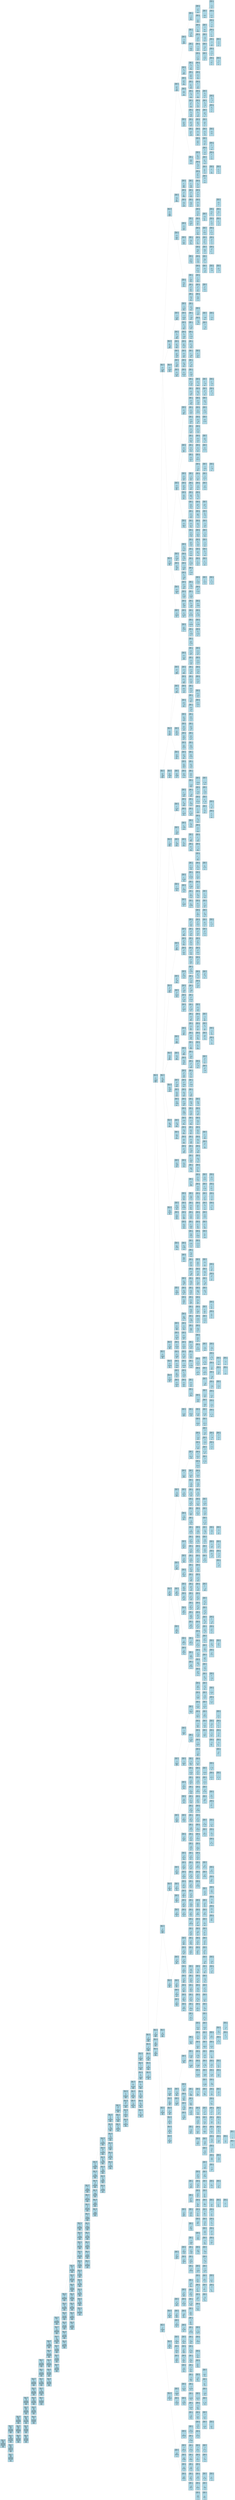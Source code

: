 digraph G {
  rankdir=LR;
  node [shape=box, style=filled, fillcolor=lightblue];
  "66389266" [label="Pegs: 32\nLevel: 0\n  OOO  \n  OOO  \nOOOOOOO\nOOO.OOO\nOOOOOOO\n  OOO  \n  OOO  \n"];
  "60632485" [label="Pegs: 31\nLevel: 1\n  OOO  \n  O.O  \nOOO.OOO\nOOOOOOO\nOOOOOOO\n  OOO  \n  OOO  \n"];
  "19368760" [label="Pegs: 31\nLevel: 1\n  OOO  \n  OOO  \nOOOOOOO\nO..OOOO\nOOOOOOO\n  OOO  \n  OOO  \n"];
  "40101120" [label="Pegs: 31\nLevel: 1\n  OOO  \n  OOO  \nOOOOOOO\nOOOO..O\nOOOOOOO\n  OOO  \n  OOO  \n"];
  "25365761" [label="Pegs: 31\nLevel: 1\n  OOO  \n  OOO  \nOOOOOOO\nOOOOOOO\nOOO.OOO\n  O.O  \n  OOO  \n"];
  "8821459" [label="Pegs: 30\nLevel: 2\n  OOO  \n  O.O  \nO..OOOO\nOOOOOOO\nOOOOOOO\n  OOO  \n  OOO  \n"];
  "26965262" [label="Pegs: 30\nLevel: 2\n  OOO  \n  O.O  \nOOOO..O\nOOOOOOO\nOOOOOOO\n  OOO  \n  OOO  \n"];
  "41360766" [label="Pegs: 30\nLevel: 2\n  OOO  \n  O.O  \nOOOOOOO\nOOO.OOO\nOOO.OOO\n  OOO  \n  OOO  \n"];
  "12284267" [label="Pegs: 29\nLevel: 3\n  .OO  \n  ..O  \nO.OOOOO\nOOOOOOO\nOOOOOOO\n  OOO  \n  OOO  \n"];
  "36702580" [label="Pegs: 29\nLevel: 3\n  OOO  \n  O.O  \nO.O..OO\nOOOOOOO\nOOOOOOO\n  OOO  \n  OOO  \n"];
  "61887768" [label="Pegs: 29\nLevel: 3\n  OOO  \n  OOO  \nO...OOO\nOOO.OOO\nOOOOOOO\n  OOO  \n  OOO  \n"];
  "20119003" [label="Pegs: 29\nLevel: 3\n  OOO  \n  O.O  \nOO.OOOO\nO.OOOOO\nO.OOOOO\n  OOO  \n  OOO  \n"];
  "46853302" [label="Pegs: 29\nLevel: 3\n  OOO  \n  O.O  \nO.OOOOO\nOO.OOOO\nOO.OOOO\n  OOO  \n  OOO  \n"];
  "43449544" [label="Pegs: 28\nLevel: 4\n  O..  \n  ..O  \nO.OOOOO\nOOOOOOO\nOOOOOOO\n  OOO  \n  OOO  \n"];
  "19026538" [label="Pegs: 28\nLevel: 4\n  .OO  \n  ..O  \nOO..OOO\nOOOOOOO\nOOOOOOO\n  OOO  \n  OOO  \n"];
  "37021121" [label="Pegs: 28\nLevel: 4\n  .OO  \n  O.O  \nO..OOOO\nOO.OOOO\nOOOOOOO\n  OOO  \n  OOO  \n"];
  "64754634" [label="Pegs: 28\nLevel: 4\n  .OO  \n  .OO  \nO.O.OOO\nOOO.OOO\nOOOOOOO\n  OOO  \n  OOO  \n"];
  "45920800" [label="Pegs: 28\nLevel: 4\n  .OO  \n  ..O  \nOOOOOOO\nO.OOOOO\nO.OOOOO\n  OOO  \n  OOO  \n"];
  "55501577" [label="Pegs: 27\nLevel: 5\n  O..  \n  ..O  \nOO..OOO\nOOOOOOO\nOOOOOOO\n  OOO  \n  OOO  \n"];
  "10634019" [label="Pegs: 27\nLevel: 5\n  O.O  \n  ...  \nO.OO.OO\nOOOOOOO\nOOOOOOO\n  OOO  \n  OOO  \n"];
  "28597308" [label="Pegs: 27\nLevel: 5\n  O..  \n  O.O  \nO..OOOO\nOO.OOOO\nOOOOOOO\n  OOO  \n  OOO  \n"];
  "56049180" [label="Pegs: 27\nLevel: 5\n  O..  \n  .OO  \nO.O.OOO\nOOO.OOO\nOOOOOOO\n  OOO  \n  OOO  \n"];
  "34680572" [label="Pegs: 27\nLevel: 5\n  O..  \n  ..O  \nOOOOOOO\nO.OOOOO\nO.OOOOO\n  OOO  \n  OOO  \n"];
  "29752153" [label="Pegs: 26\nLevel: 6\n  O..  \n  ..O  \n..O.OOO\nOOOOOOO\nOOOOOOO\n  OOO  \n  OOO  \n"];
  "43689693" [label="Pegs: 26\nLevel: 6\n  O.O  \n  ...  \nOO...OO\nOOOOOOO\nOOOOOOO\n  OOO  \n  OOO  \n"];
  "57662920" [label="Pegs: 26\nLevel: 6\n  O..  \n  ..O  \nOO.O..O\nOOOOOOO\nOOOOOOO\n  OOO  \n  OOO  \n"];
  "49204239" [label="Pegs: 26\nLevel: 6\n  O..  \n  ..O  \nOOO.OOO\nOO.OOOO\nOO.OOOO\n  OOO  \n  OOO  \n"];
  "40184969" [label="Pegs: 26\nLevel: 6\n  O..  \n  ..O  \nOO.OOOO\nOOO.OOO\nOOO.OOO\n  OOO  \n  OOO  \n"];
  "66442792" [label="Pegs: 25\nLevel: 7\n  O.O  \n  ...  \n..O..OO\nOOOOOOO\nOOOOOOO\n  OOO  \n  OOO  \n"];
  "26120409" [label="Pegs: 25\nLevel: 7\n  O..  \n  ..O  \n..OO..O\nOOOOOOO\nOOOOOOO\n  OOO  \n  OOO  \n"];
  "33757095" [label="Pegs: 25\nLevel: 7\n  O..  \n  O.O  \n....OOO\nOO.OOOO\nOOOOOOO\n  OOO  \n  OOO  \n"];
  "35378404" [label="Pegs: 25\nLevel: 7\n  O..  \n  ..O  \nO.O.OOO\n.OOOOOO\n.OOOOOO\n  OOO  \n  OOO  \n"];
  "49970185" [label="Pegs: 25\nLevel: 7\n  O..  \n  ..O  \n.OO.OOO\nO.OOOOO\nO.OOOOO\n  OOO  \n  OOO  \n"];
  "47078488" [label="Pegs: 25\nLevel: 7\n  O..  \n  ..O  \n..OOOOO\nOOO.OOO\nOOO.OOO\n  OOO  \n  OOO  \n"];
  "61114224" [label="Pegs: 24\nLevel: 8\n  O.O  \n  ...  \n..O.O..\nOOOOOOO\nOOOOOOO\n  OOO  \n  OOO  \n"];
  "21053208" [label="Pegs: 24\nLevel: 8\n  O.O  \n  O..  \n.....OO\nOO.OOOO\nOOOOOOO\n  OOO  \n  OOO  \n"];
  "55261147" [label="Pegs: 24\nLevel: 8\n  O.O  \n  ...  \nO.O..OO\n.OOOOOO\n.OOOOOO\n  OOO  \n  OOO  \n"];
  "27588283" [label="Pegs: 24\nLevel: 8\n  O.O  \n  ...  \n.OO..OO\nO.OOOOO\nO.OOOOO\n  OOO  \n  OOO  \n"];
  "46967960" [label="Pegs: 24\nLevel: 8\n  O.O  \n  ...  \n..OO.OO\nOOO.OOO\nOOO.OOO\n  OOO  \n  OOO  \n"];
  "20058459" [label="Pegs: 24\nLevel: 8\n  O.O  \n  ...  \n..O.OOO\nOOOO.OO\nOOOO.OO\n  OOO  \n  OOO  \n"];
  "13157104" [label="Pegs: 23\nLevel: 9\n  O.O  \n  O..  \n....O..\nOO.OOOO\nOOOOOOO\n  OOO  \n  OOO  \n"];
  "46308405" [label="Pegs: 23\nLevel: 9\n  O.O  \n  ..O  \n..O....\nOOOO.OO\nOOOOOOO\n  OOO  \n  OOO  \n"];
  "14122463" [label="Pegs: 23\nLevel: 9\n  O.O  \n  ...  \nO.O.O..\n.OOOOOO\n.OOOOOO\n  OOO  \n  OOO  \n"];
  "59993306" [label="Pegs: 23\nLevel: 9\n  O.O  \n  ...  \n.OO.O..\nO.OOOOO\nO.OOOOO\n  OOO  \n  OOO  \n"];
  "3068848" [label="Pegs: 23\nLevel: 9\n  O.O  \n  ...  \n..OOO..\nOOO.OOO\nOOO.OOO\n  OOO  \n  OOO  \n"];
  "27619632" [label="Pegs: 23\nLevel: 9\n  O.O  \n  ...  \n..O.OO.\nOOOOO.O\nOOOOO.O\n  OOO  \n  OOO  \n"];
  "47250101" [label="Pegs: 23\nLevel: 9\n  O.O  \n  ...  \n..O.O.O\nOOOOOO.\nOOOOOO.\n  OOO  \n  OOO  \n"];
  "51305074" [label="Pegs: 22\nLevel: 10\n  ..O  \n  ...  \n..O.O..\nOO.OOOO\nOOOOOOO\n  OOO  \n  OOO  \n"];
  "22597726" [label="Pegs: 22\nLevel: 10\n  O.O  \n  O..  \n....O..\n..OOOOO\nOOOOOOO\n  OOO  \n  OOO  \n"];
  "2052950" [label="Pegs: 22\nLevel: 10\n  O.O  \n  O..  \n....O..\nOOO..OO\nOOOOOOO\n  OOO  \n  OOO  \n"];
  "18476557" [label="Pegs: 22\nLevel: 10\n  O.O  \n  O.O  \n.......\nOO.O.OO\nOOOOOOO\n  OOO  \n  OOO  \n"];
  "32071293" [label="Pegs: 22\nLevel: 10\n  O.O  \n  O..  \nO...O..\n.O.OOOO\n.OOOOOO\n  OOO  \n  OOO  \n"];
  "20206181" [label="Pegs: 22\nLevel: 10\n  O.O  \n  O..  \n.O..O..\nO..OOOO\nO.OOOOO\n  OOO  \n  OOO  \n"];
  "47637903" [label="Pegs: 22\nLevel: 10\n  O.O  \n  O..  \n...OO..\nOO..OOO\nOOO.OOO\n  OOO  \n  OOO  \n"];
  "26087949" [label="Pegs: 22\nLevel: 10\n  O.O  \n  O..  \n....OO.\nOO.OO.O\nOOOOO.O\n  OOO  \n  OOO  \n"];
  "33464950" [label="Pegs: 22\nLevel: 10\n  O.O  \n  O..  \n....O.O\nOO.OOO.\nOOOOOO.\n  OOO  \n  OOO  \n"];
  "32749101" [label="Pegs: 22\nLevel: 10\n  O.O  \n  O..  \n....O..\nOOOOOOO\nOO.OOOO\n  .OO  \n  OOO  \n"];
  "59092488" [label="Pegs: 21\nLevel: 11\n  ..O  \n  ...  \n..O.O..\n..OOOOO\nOOOOOOO\n  OOO  \n  OOO  \n"];
  "26306458" [label="Pegs: 21\nLevel: 11\n  ..O  \n  ...  \n..O.O..\nOOO..OO\nOOOOOOO\n  OOO  \n  OOO  \n"];
  "35431534" [label="Pegs: 21\nLevel: 11\n  ..O  \n  ..O  \n..O....\nOO.O.OO\nOOOOOOO\n  OOO  \n  OOO  \n"];
  "50448354" [label="Pegs: 21\nLevel: 11\n  ..O  \n  ...  \nO.O.O..\n.O.OOOO\n.OOOOOO\n  OOO  \n  OOO  \n"];
  "51382007" [label="Pegs: 21\nLevel: 11\n  ..O  \n  ...  \n.OO.O..\nO..OOOO\nO.OOOOO\n  OOO  \n  OOO  \n"];
  "59784887" [label="Pegs: 21\nLevel: 11\n  ..O  \n  ...  \n..OOO..\nOO..OOO\nOOO.OOO\n  OOO  \n  OOO  \n"];
  "1193073" [label="Pegs: 21\nLevel: 11\n  ..O  \n  ...  \n..O.OO.\nOO.OO.O\nOOOOO.O\n  OOO  \n  OOO  \n"];
  "10737664" [label="Pegs: 21\nLevel: 11\n  ..O  \n  ...  \n..O.O.O\nOO.OOO.\nOOOOOO.\n  OOO  \n  OOO  \n"];
  "29530116" [label="Pegs: 21\nLevel: 11\n  ..O  \n  ...  \n..O.O..\nOOOOOOO\nOO.OOOO\n  .OO  \n  OOO  \n"];
  "62070345" [label="Pegs: 20\nLevel: 12\n  ..O  \n  O..  \n....O..\n...OOOO\nOOOOOOO\n  OOO  \n  OOO  \n"];
  "64444454" [label="Pegs: 20\nLevel: 12\n  ..O  \n  ...  \n..O.O..\n.O..OOO\nOOOOOOO\n  OOO  \n  OOO  \n"];
  "43129175" [label="Pegs: 20\nLevel: 12\n  ..O  \n  ..O  \n..O....\n..OO.OO\nOOOOOOO\n  OOO  \n  OOO  \n"];
  "52618256" [label="Pegs: 20\nLevel: 12\n  ..O  \n  ...  \n..OOO..\n..O.OOO\nOOO.OOO\n  OOO  \n  OOO  \n"];
  "3802258" [label="Pegs: 20\nLevel: 12\n  ..O  \n  ...  \n..O.OO.\n..OOO.O\nOOOOO.O\n  OOO  \n  OOO  \n"];
  "34220326" [label="Pegs: 20\nLevel: 12\n  ..O  \n  ...  \n..O.O.O\n..OOOO.\nOOOOOO.\n  OOO  \n  OOO  \n"];
  "21762200" [label="Pegs: 19\nLevel: 13\n  ..O  \n  O..  \n....O..\n..O..OO\nOOOOOOO\n  OOO  \n  OOO  \n"];
  "39547486" [label="Pegs: 19\nLevel: 13\n  ..O  \n  O.O  \n.......\n...O.OO\nOOOOOOO\n  OOO  \n  OOO  \n"];
  "20383058" [label="Pegs: 19\nLevel: 13\n  ..O  \n  O..  \n...OO..\n....OOO\nOOO.OOO\n  OOO  \n  OOO  \n"];
  "49229794" [label="Pegs: 19\nLevel: 13\n  ..O  \n  O..  \n....OO.\n...OO.O\nOOOOO.O\n  OOO  \n  OOO  \n"];
  "40414969" [label="Pegs: 19\nLevel: 13\n  ..O  \n  O..  \n....O.O\n...OOO.\nOOOOOO.\n  OOO  \n  OOO  \n"];
  "28190407" [label="Pegs: 19\nLevel: 13\n  ..O  \n  O..  \n....O..\n..OOOOO\nOO.OOOO\n  .OO  \n  OOO  \n"];
  "61642077" [label="Pegs: 18\nLevel: 14\n  ..O  \n  O..  \n....O..\n..O.O..\nOOOOOOO\n  OOO  \n  OOO  \n"];
  "52387077" [label="Pegs: 18\nLevel: 14\n  ..O  \n  O..  \n..O.O..\n.....OO\nOO.OOOO\n  OOO  \n  OOO  \n"];
  "1721653" [label="Pegs: 18\nLevel: 14\n  ..O  \n  O..  \n....OO.\n..O...O\nOOOOO.O\n  OOO  \n  OOO  \n"];
  "15494878" [label="Pegs: 18\nLevel: 14\n  ..O  \n  O..  \n....O.O\n..O..O.\nOOOOOO.\n  OOO  \n  OOO  \n"];
  "5236179" [label="Pegs: 18\nLevel: 14\n  ..O  \n  O..  \n....O..\n..OO.OO\nOOO.OOO\n  O.O  \n  OOO  \n"];
  "47125611" [label="Pegs: 18\nLevel: 14\n  ..O  \n  O..  \n....O..\n..O.OOO\nOOOO.OO\n  OO.  \n  OOO  \n"];
  "17907785" [label="Pegs: 17\nLevel: 15\n  ..O  \n  O.O  \n.......\n..O....\nOOOOOOO\n  OOO  \n  OOO  \n"];
  "21477321" [label="Pegs: 17\nLevel: 15\n  ..O  \n  O..  \n..O.O..\n....O..\nOO.OOOO\n  OOO  \n  OOO  \n"];
  "59078165" [label="Pegs: 17\nLevel: 15\n  ..O  \n  O..  \n....O..\n..OOO..\nOOO.OOO\n  O.O  \n  OOO  \n"];
  "26952341" [label="Pegs: 16\nLevel: 16\n  ...  \n  O..  \n....O..\n..O....\nOOOOOOO\n  OOO  \n  OOO  \n"];
  "61941440" [label="Pegs: 16\nLevel: 16\n  ..O  \n  O.O  \n..O....\n.......\nOO.OOOO\n  OOO  \n  OOO  \n"];
  "20602051" [label="Pegs: 16\nLevel: 16\n  ..O  \n  O.O  \n.......\n..OO...\nOOO.OOO\n  O.O  \n  OOO  \n"];
  "51200735" [label="Pegs: 16\nLevel: 16\n  ..O  \n  O.O  \n.......\n..O.O..\nOOOO.OO\n  OO.  \n  OOO  \n"];
  "41244482" [label="Pegs: 15\nLevel: 17\n  ...  \n  O..  \n..O.O..\n.......\nOO.OOOO\n  OOO  \n  OOO  \n"];
  "58153438" [label="Pegs: 15\nLevel: 17\n  ...  \n  O..  \n....O..\n..OO...\nOOO.OOO\n  O.O  \n  OOO  \n"];
  "53618895" [label="Pegs: 15\nLevel: 17\n  ...  \n  O..  \n....O..\n..O.O..\nOOOO.OO\n  OO.  \n  OOO  \n"];
  "35656026" [label="Pegs: 14\nLevel: 18\n  ...  \n  ...  \n....O..\n..O....\nOO.OOOO\n  OOO  \n  OOO  \n"];
  "12808013" [label="Pegs: 14\nLevel: 18\n  O..  \n  ...  \n....O..\n.......\nOO.OOOO\n  OOO  \n  OOO  \n"];
  "48163256" [label="Pegs: 14\nLevel: 18\n  ...  \n  O..  \n..O.O..\n.......\n..OOOOO\n  OOO  \n  OOO  \n"];
  "30816121" [label="Pegs: 14\nLevel: 18\n  ...  \n  O..  \n..O.O..\n.......\nOOO..OO\n  OOO  \n  OOO  \n"];
  "8909633" [label="Pegs: 14\nLevel: 18\n  ...  \n  O..  \n..O.O..\n...O...\nOO..OOO\n  O.O  \n  OOO  \n"];
  "13077833" [label="Pegs: 14\nLevel: 18\n  ...  \n  O..  \n..O.O..\n....O..\nOO.O.OO\n  OO.  \n  OOO  \n"];
  "50591634" [label="Pegs: 14\nLevel: 18\n  ...  \n  O..  \n..O.O..\n.......\nOOOOOOO\n  .OO  \n  .OO  \n"];
  "52468780" [label="Pegs: 13\nLevel: 19\n  ...  \n  ...  \n....O..\n..O....\n..OOOOO\n  OOO  \n  OOO  \n"];
  "52671525" [label="Pegs: 13\nLevel: 19\n  ...  \n  ...  \n....O..\n..O....\nOOO..OO\n  OOO  \n  OOO  \n"];
  "4281684" [label="Pegs: 13\nLevel: 19\n  ...  \n  ...  \n....O..\n..OO...\nOO..OOO\n  O.O  \n  OOO  \n"];
  "38535158" [label="Pegs: 13\nLevel: 19\n  ...  \n  ...  \n....O..\n..O.O..\nOO.O.OO\n  OO.  \n  OOO  \n"];
  "11272110" [label="Pegs: 13\nLevel: 19\n  ...  \n  ...  \n....O..\n..O....\nOOOOOOO\n  .OO  \n  .OO  \n"];
  "34340132" [label="Pegs: 12\nLevel: 20\n  ...  \n  ...  \n..O.O..\n.......\n...OOOO\n  OOO  \n  OOO  \n"];
  "2456979" [label="Pegs: 12\nLevel: 20\n  ...  \n  ...  \n....O..\n..O....\n.O..OOO\n  OOO  \n  OOO  \n"];
  "40625737" [label="Pegs: 12\nLevel: 20\n  ...  \n  ...  \n....O..\n..OO...\n..O.OOO\n  O.O  \n  OOO  \n"];
  "30087318" [label="Pegs: 12\nLevel: 20\n  ...  \n  ...  \n....O..\n..O.O..\n..OO.OO\n  OO.  \n  OOO  \n"];
  "2350413" [label="Pegs: 11\nLevel: 21\n  ...  \n  ...  \n..O.O..\n.......\n..O..OO\n  OOO  \n  OOO  \n"];
  "21153717" [label="Pegs: 11\nLevel: 21\n  ...  \n  ...  \n..O.O..\n...O...\n....OOO\n  O.O  \n  OOO  \n"];
  "56165728" [label="Pegs: 11\nLevel: 21\n  ...  \n  ...  \n..O.O..\n....O..\n...O.OO\n  OO.  \n  OOO  \n"];
  "35729512" [label="Pegs: 11\nLevel: 21\n  ...  \n  ...  \n..O.O..\n.......\n..OOOOO\n  .OO  \n  .OO  \n"];
  "53130157" [label="Pegs: 10\nLevel: 22\n  ...  \n  ...  \n..O.O..\n.......\n..O.O..\n  OOO  \n  OOO  \n"];
  "8409368" [label="Pegs: 10\nLevel: 22\n  ...  \n  ...  \n..O.O..\n..O....\n.....OO\n  .OO  \n  OOO  \n"];
  "8575450" [label="Pegs: 10\nLevel: 22\n  ...  \n  ...  \n..O.O..\n.......\n..OO.OO\n  O.O  \n  O.O  \n"];
  "10070188" [label="Pegs: 10\nLevel: 22\n  ...  \n  ...  \n..O.O..\n.......\n..O.OOO\n  OO.  \n  OO.  \n"];
  "23522831" [label="Pegs: 9\nLevel: 23\n  ...  \n  ...  \n..O.O..\n..O....\n....O..\n  .OO  \n  OOO  \n"];
  "10378893" [label="Pegs: 9\nLevel: 23\n  ...  \n  ...  \n..O.O..\n....O..\n..O....\n  OO.  \n  OOO  \n"];
  "26301173" [label="Pegs: 9\nLevel: 23\n  ...  \n  ...  \n..O.O..\n.......\n..OOO..\n  O.O  \n  O.O  \n"];
  "35383970" [label="Pegs: 8\nLevel: 24\n  ...  \n  ...  \n....O..\n.......\n..O.O..\n  .OO  \n  OOO  \n"];
  "50020275" [label="Pegs: 8\nLevel: 24\n  ...  \n  O..  \n....O..\n.......\n....O..\n  .OO  \n  OOO  \n"];
  "47529299" [label="Pegs: 8\nLevel: 24\n  ...  \n  ...  \n..O.O..\n..O....\n....O..\n  O..  \n  OOO  \n"];
  "25110514" [label="Pegs: 8\nLevel: 24\n  ...  \n  ...  \n..O.O..\n..O.O..\n.......\n  .O.  \n  OOO  \n"];
  "24668042" [label="Pegs: 8\nLevel: 24\n  ...  \n  ...  \n..O.O..\n..O....\n...OO..\n  ..O  \n  O.O  \n"];
  "20685786" [label="Pegs: 7\nLevel: 25\n  ...  \n  ...  \n....O..\n.......\n..O.O..\n  O..  \n  OOO  \n"];
  "51954348" [label="Pegs: 7\nLevel: 25\n  ...  \n  ...  \n....O..\n....O..\n..O....\n  .O.  \n  OOO  \n"];
  "64935954" [label="Pegs: 7\nLevel: 25\n  ...  \n  ...  \n....O..\n.......\n..OOO..\n  ..O  \n  O.O  \n"];
  "47552675" [label="Pegs: 6\nLevel: 26\n  ...  \n  ...  \n....O..\n..O....\n....O..\n  ...  \n  OOO  \n"];
  "25320898" [label="Pegs: 6\nLevel: 26\n  ...  \n  ...  \n.......\n.......\n..O.O..\n  .O.  \n  OOO  \n"];
  "26561495" [label="Pegs: 6\nLevel: 26\n  ...  \n  ..O  \n.......\n.......\n..O....\n  .O.  \n  OOO  \n"];
  "37726867" [label="Pegs: 6\nLevel: 26\n  ...  \n  ...  \n....O..\n....O..\n..OO...\n  ...  \n  O.O  \n"];
  "3997487" [label="Pegs: 5\nLevel: 27\n  ...  \n  ...  \n.......\n.......\n..OOO..\n  ...  \n  O.O  \n"];
  "35977388" [label="Pegs: 4\nLevel: 28\n  ...  \n  ...  \n.......\n.......\n..O..O.\n  ...  \n  O.O  \n"];
  "55361044" [label="Pegs: 4\nLevel: 28\n  ...  \n  ...  \n.......\n.......\n.O..O..\n  ...  \n  O.O  \n"];
  "28487350" [label="Pegs: 5\nLevel: 27\n  ...  \n  ..O  \n.......\n.......\n..OO...\n  ...  \n  O.O  \n"];
  "55059565" [label="Pegs: 4\nLevel: 28\n  ...  \n  ..O  \n.......\n.......\n....O..\n  ...  \n  O.O  \n"];
  "25774041" [label="Pegs: 4\nLevel: 28\n  ...  \n  ..O  \n.......\n.......\n.O.....\n  ...  \n  O.O  \n"];
  "30639779" [label="Pegs: 5\nLevel: 27\n  ...  \n  ...  \n....O..\n....O..\n....O..\n  ...  \n  O.O  \n"];
  "7322556" [label="Pegs: 5\nLevel: 27\n  ...  \n  ...  \n....O..\n....O..\n.O.....\n  ...  \n  O.O  \n"];
  "65903005" [label="Pegs: 4\nLevel: 28\n  ...  \n  ...  \n....O..\n.......\n.......\n  ..O  \n  O.O  \n"];
  "56256135" [label="Pegs: 3\nLevel: 29\n  ...  \n  ...  \n....O..\n.......\n....O..\n  ...  \n  O..  \n"];
  "36543171" [label="Pegs: 6\nLevel: 26\n  ...  \n  ...  \n....O..\n.......\n..O..O.\n  ..O  \n  O.O  \n"];
  "60453091" [label="Pegs: 6\nLevel: 26\n  ...  \n  ...  \n....O..\n.......\n.O..O..\n  ..O  \n  O.O  \n"];
  "7206911" [label="Pegs: 5\nLevel: 27\n  ...  \n  ...  \n....O..\n.......\n..O.OO.\n  ...  \n  O..  \n"];
  "64862199" [label="Pegs: 4\nLevel: 28\n  ...  \n  ...  \n....O..\n.......\n..O...O\n  ...  \n  O..  \n"];
  "46888886" [label="Pegs: 4\nLevel: 28\n  ...  \n  ...  \n....O..\n.......\n..OO...\n  ...  \n  O..  \n"];
  "19346796" [label="Pegs: 3\nLevel: 29\n  ...  \n  ...  \n....O..\n.......\n.O.....\n  ...  \n  O..  \n"];
  "39903442" [label="Pegs: 7\nLevel: 25\n  ...  \n  O..  \n....O..\n.......\n...OO..\n  ..O  \n  O.O  \n"];
  "23586666" [label="Pegs: 7\nLevel: 25\n  ...  \n  ...  \n..O.O..\n..O....\n.....O.\n  ..O  \n  O.O  \n"];
  "10953403" [label="Pegs: 7\nLevel: 25\n  ...  \n  ...  \n..O.O..\n..O....\n..O....\n  ..O  \n  O.O  \n"];
  "31471768" [label="Pegs: 7\nLevel: 25\n  ...  \n  ...  \n..O.O..\n..O.O..\n...O...\n  ...  \n  O.O  \n"];
  "14810456" [label="Pegs: 6\nLevel: 26\n  ...  \n  ...  \n..O....\n..O....\n...OO..\n  ...  \n  O.O  \n"];
  "66185246" [label="Pegs: 6\nLevel: 26\n  ...  \n  O..  \n....O..\n....O..\n...O...\n  ...  \n  O.O  \n"];
  "58796306" [label="Pegs: 6\nLevel: 26\n  ...  \n  ..O  \n..O....\n..O....\n...O...\n  ...  \n  O.O  \n"];
  "59404709" [label="Pegs: 5\nLevel: 27\n  ...  \n  O..  \n.......\n.......\n...OO..\n  ...  \n  O.O  \n"];
  "64880336" [label="Pegs: 5\nLevel: 27\n  ...  \n  ...  \n..O....\n..O....\n.....O.\n  ...  \n  O.O  \n"];
  "47052116" [label="Pegs: 5\nLevel: 27\n  ...  \n  ...  \n..O....\n..O....\n..O....\n  ...  \n  O.O  \n"];
  "20815867" [label="Pegs: 4\nLevel: 28\n  ...  \n  O..  \n.......\n.......\n.....O.\n  ...  \n  O.O  \n"];
  "53125076" [label="Pegs: 4\nLevel: 28\n  ...  \n  O..  \n.......\n.......\n..O....\n  ...  \n  O.O  \n"];
  "8363642" [label="Pegs: 4\nLevel: 28\n  ...  \n  ...  \n..O....\n.......\n.......\n  O..  \n  O.O  \n"];
  "8163917" [label="Pegs: 3\nLevel: 29\n  ...  \n  ...  \n..O....\n.......\n..O....\n  ...  \n  ..O  \n"];
  "6366390" [label="Pegs: 5\nLevel: 27\n  ...  \n  O.O  \n.......\n.......\n...O...\n  ...  \n  O.O  \n"];
  "57297510" [label="Pegs: 6\nLevel: 26\n  ...  \n  O..  \n....O..\n.......\n.....O.\n  ..O  \n  O.O  \n"];
  "45915542" [label="Pegs: 6\nLevel: 26\n  ...  \n  ...  \n..O.O..\n..O....\n....OO.\n  ...  \n  O..  \n"];
  "10586695" [label="Pegs: 5\nLevel: 27\n  ...  \n  O..  \n....O..\n.......\n....OO.\n  ...  \n  O..  \n"];
  "28171394" [label="Pegs: 4\nLevel: 28\n  ...  \n  O..  \n....O..\n.......\n......O\n  ...  \n  O..  \n"];
  "52215961" [label="Pegs: 4\nLevel: 28\n  ...  \n  O..  \n....O..\n.......\n...O...\n  ...  \n  O..  \n"];
  "181603" [label="Pegs: 5\nLevel: 27\n  ...  \n  ...  \n..O.O..\n..O....\n......O\n  ...  \n  O..  \n"];
  "1634435" [label="Pegs: 5\nLevel: 27\n  ...  \n  ...  \n..O.O..\n..O....\n...O...\n  ...  \n  O..  \n"];
  "14709921" [label="Pegs: 6\nLevel: 26\n  ...  \n  O..  \n....O..\n.......\n..O....\n  ..O  \n  O.O  \n"];
  "65280430" [label="Pegs: 5\nLevel: 27\n  ...  \n  O..  \n....O..\n.......\n..O.O..\n  ...  \n  O..  \n"];
  "50652963" [label="Pegs: 6\nLevel: 26\n  ...  \n  ...  \n..O.O..\n.......\n.......\n  O.O  \n  O.O  \n"];
  "53223490" [label="Pegs: 6\nLevel: 26\n  ...  \n  ...  \n..O.O..\n..O....\n..O.O..\n  ...  \n  O..  \n"];
  "9249362" [label="Pegs: 5\nLevel: 27\n  ...  \n  ...  \n..O.O..\n.......\n..O....\n  ..O  \n  ..O  \n"];
  "16135397" [label="Pegs: 5\nLevel: 27\n  ...  \n  ...  \n..O.O..\n.......\n....O..\n  O..  \n  O..  \n"];
  "11000853" [label="Pegs: 4\nLevel: 28\n  ...  \n  ...  \n..O.O..\n.......\n..O.O..\n  ...  \n  ...  \n"];
  "31898818" [label="Pegs: 7\nLevel: 25\n  ...  \n  ...  \n..O....\n..O....\n....O..\n  .O.  \n  OOO  \n"];
  "18653909" [label="Pegs: 7\nLevel: 25\n  ...  \n  O..  \n....O..\n....O..\n.......\n  .O.  \n  OOO  \n"];
  "33667455" [label="Pegs: 7\nLevel: 25\n  ...  \n  ..O  \n..O....\n..O....\n.......\n  .O.  \n  OOO  \n"];
  "34571641" [label="Pegs: 6\nLevel: 26\n  ...  \n  O..  \n.......\n.......\n....O..\n  .O.  \n  OOO  \n"];
  "42709316" [label="Pegs: 6\nLevel: 26\n  ...  \n  O.O  \n.......\n.......\n.......\n  .O.  \n  OOO  \n"];
  "48839530" [label="Pegs: 7\nLevel: 25\n  ...  \n  O..  \n....O..\n.......\n....O..\n  O..  \n  OOO  \n"];
  "36902586" [label="Pegs: 6\nLevel: 26\n  ...  \n  O..  \n....O..\n.......\n..O.O..\n  ...  \n  .OO  \n"];
  "63687823" [label="Pegs: 7\nLevel: 25\n  ...  \n  ...  \n..O.O..\n..O....\n..O.O..\n  ...  \n  .OO  \n"];
  "36319496" [label="Pegs: 6\nLevel: 26\n  ...  \n  ...  \n..O.O..\n.......\n....O..\n  O..  \n  .OO  \n"];
  "58440016" [label="Pegs: 8\nLevel: 24\n  ...  \n  ...  \n..O.O..\n.......\n..O..O.\n  O.O  \n  O.O  \n"];
  "56198103" [label="Pegs: 8\nLevel: 24\n  ...  \n  ...  \n..O.O..\n.......\n.O..O..\n  O.O  \n  O.O  \n"];
  "36020887" [label="Pegs: 8\nLevel: 24\n  ...  \n  ...  \n..O.O..\n....O..\n..OO...\n  O..  \n  O.O  \n"];
  "55752527" [label="Pegs: 7\nLevel: 25\n  ...  \n  ...  \n..O.O..\n.......\n..O.OO.\n  O..  \n  O..  \n"];
  "32010697" [label="Pegs: 6\nLevel: 26\n  ...  \n  ...  \n..O.O..\n.......\n..O...O\n  O..  \n  O..  \n"];
  "19660823" [label="Pegs: 6\nLevel: 26\n  ...  \n  ...  \n..O.O..\n.......\n..OO...\n  O..  \n  O..  \n"];
  "42729680" [label="Pegs: 5\nLevel: 27\n  ...  \n  ...  \n..O.O..\n.......\n.O.....\n  O..  \n  O..  \n"];
  "49022807" [label="Pegs: 4\nLevel: 28\n  ...  \n  ...  \n..O.O..\n.......\n.OO....\n  ...  \n  ...  \n"];
  "38552084" [label="Pegs: 3\nLevel: 29\n  ...  \n  ...  \n..O.O..\n.......\n...O...\n  ...  \n  ...  \n"];
  "11424440" [label="Pegs: 3\nLevel: 29\n  ...  \n  ...  \n..O.O..\n.......\nO......\n  ...  \n  ...  \n"];
  "35711100" [label="Pegs: 7\nLevel: 25\n  ...  \n  ...  \n..O.O..\n....O..\n.O.....\n  O..  \n  O.O  \n"];
  "52964449" [label="Pegs: 7\nLevel: 25\n  ...  \n  ...  \n..O.O..\n.......\n.OO.O..\n  ..O  \n  ..O  \n"];
  "6918001" [label="Pegs: 6\nLevel: 26\n  ...  \n  ...  \n..O....\n.......\n.O..O..\n  O..  \n  O.O  \n"];
  "62262011" [label="Pegs: 6\nLevel: 26\n  ...  \n  ..O  \n..O....\n.......\n.O.....\n  O..  \n  O.O  \n"];
  "23487194" [label="Pegs: 6\nLevel: 26\n  ...  \n  ...  \n..O.O..\n....O..\n.OO....\n  ...  \n  ..O  \n"];
  "10058158" [label="Pegs: 5\nLevel: 27\n  ...  \n  ...  \n..O....\n.......\n.OO.O..\n  ...  \n  ..O  \n"];
  "23414560" [label="Pegs: 4\nLevel: 28\n  ...  \n  ...  \n..O....\n.......\n...OO..\n  ...  \n  ..O  \n"];
  "9404449" [label="Pegs: 4\nLevel: 28\n  ...  \n  ...  \n..O....\n.......\nO...O..\n  ...  \n  ..O  \n"];
  "17531178" [label="Pegs: 3\nLevel: 29\n  ...  \n  ...  \n..O....\n.......\n.....O.\n  ...  \n  ..O  \n"];
  "23562876" [label="Pegs: 5\nLevel: 27\n  ...  \n  ..O  \n..O....\n.......\n.OO....\n  ...  \n  ..O  \n"];
  "10739296" [label="Pegs: 5\nLevel: 27\n  ...  \n  ...  \n..O.O..\n....O..\n...O...\n  ...  \n  ..O  \n"];
  "29544808" [label="Pegs: 5\nLevel: 27\n  ...  \n  ...  \n..O.O..\n....O..\nO......\n  ...  \n  ..O  \n"];
  "64576684" [label="Pegs: 4\nLevel: 28\n  ...  \n  ..O  \n..O....\n.......\n...O...\n  ...  \n  ..O  \n"];
  "44319244" [label="Pegs: 4\nLevel: 28\n  ...  \n  ..O  \n..O....\n.......\nO......\n  ...  \n  ..O  \n"];
  "63328883" [label="Pegs: 6\nLevel: 26\n  ...  \n  ...  \n..O.O..\n.......\n...OO..\n  ..O  \n  ..O  \n"];
  "33089041" [label="Pegs: 6\nLevel: 26\n  ...  \n  ...  \n..O.O..\n.......\nO...O..\n  ..O  \n  ..O  \n"];
  "29365919" [label="Pegs: 5\nLevel: 27\n  ...  \n  ...  \n..O.O..\n.......\n.....O.\n  ..O  \n  ..O  \n"];
  "62966687" [label="Pegs: 4\nLevel: 28\n  ...  \n  ...  \n..O.O..\n.......\n....OO.\n  ...  \n  ...  \n"];
  "29829272" [label="Pegs: 3\nLevel: 29\n  ...  \n  ...  \n..O.O..\n.......\n......O\n  ...  \n  ...  \n"];
  "27997" [label="Pegs: 7\nLevel: 25\n  ...  \n  ...  \n..O....\n.......\n..OOO..\n  O..  \n  O.O  \n"];
  "251973" [label="Pegs: 7\nLevel: 25\n  ...  \n  ..O  \n..O....\n.......\n..OO...\n  O..  \n  O.O  \n"];
  "2267763" [label="Pegs: 7\nLevel: 25\n  ...  \n  ...  \n..O.O..\n....O..\n....O..\n  O..  \n  O.O  \n"];
  "20409871" [label="Pegs: 6\nLevel: 26\n  ...  \n  ...  \n..O....\n.......\n..O..O.\n  O..  \n  O.O  \n"];
  "49471114" [label="Pegs: 6\nLevel: 26\n  ...  \n  ..O  \n..O....\n.......\n....O..\n  O..  \n  O.O  \n"];
  "42586845" [label="Pegs: 5\nLevel: 27\n  ...  \n  ..O  \n..O....\n.......\n..O.O..\n  ...  \n  ..O  \n"];
  "47737289" [label="Pegs: 6\nLevel: 26\n  ...  \n  ...  \n..O.O..\n....O..\n..O.O..\n  ...  \n  ..O  \n"];
  "26982424" [label="Pegs: 8\nLevel: 24\n  ...  \n  ...  \n..O....\n.......\n..O.O..\n  OO.  \n  OOO  \n"];
  "41515225" [label="Pegs: 8\nLevel: 24\n  ...  \n  ..O  \n..O....\n.......\n..O....\n  OO.  \n  OOO  \n"];
  "38092711" [label="Pegs: 8\nLevel: 24\n  ...  \n  ...  \n..O.O..\n....O..\n..O....\n  ..O  \n  OOO  \n"];
  "7290082" [label="Pegs: 7\nLevel: 25\n  ...  \n  ...  \n..O....\n.......\n..O.O..\n  ..O  \n  OOO  \n"];
  "65610739" [label="Pegs: 6\nLevel: 26\n  ...  \n  ...  \n..O....\n....O..\n..O....\n  ...  \n  OOO  \n"];
  "53625739" [label="Pegs: 7\nLevel: 25\n  ...  \n  ..O  \n..O....\n.......\n..O....\n  ..O  \n  OOO  \n"];
  "12869603" [label="Pegs: 7\nLevel: 25\n  ...  \n  ...  \n..O.O..\n....O..\n..O.O..\n  ...  \n  OO.  \n"];
  "48717564" [label="Pegs: 6\nLevel: 26\n  ...  \n  ..O  \n..O....\n.......\n..O.O..\n  ...  \n  OO.  \n"];
  "35804895" [label="Pegs: 6\nLevel: 26\n  ...  \n  ...  \n..O.O..\n.......\n..O....\n  ..O  \n  OO.  \n"];
  "53808606" [label="Pegs: 9\nLevel: 23\n  ...  \n  ...  \n..O.O..\n.......\n..OO..O\n  OO.  \n  OO.  \n"];
  "14515408" [label="Pegs: 9\nLevel: 23\n  ...  \n  ...  \n..O.O..\n.......\n..O.OOO\n  ..O  \n  OO.  \n"];
  "63529816" [label="Pegs: 9\nLevel: 23\n  ...  \n  ...  \n..O.O..\n..O....\n....OOO\n  .O.  \n  OO.  \n"];
  "34897438" [label="Pegs: 9\nLevel: 23\n  ...  \n  ...  \n..O.O..\n.......\n..O.OOO\n  OO.  \n  ..O  \n"];
  "45641491" [label="Pegs: 9\nLevel: 23\n  ...  \n  ...  \n..O.O..\n.......\n..OOOOO\n  O..  \n  O..  \n"];
  "8120240" [label="Pegs: 8\nLevel: 24\n  ...  \n  ...  \n..O.O..\n.......\n....O.O\n  OO.  \n  OO.  \n"];
  "5973303" [label="Pegs: 8\nLevel: 24\n  ...  \n  ...  \n..O.O..\n.......\n.O....O\n  OO.  \n  OO.  \n"];
  "53759727" [label="Pegs: 8\nLevel: 24\n  ...  \n  ...  \n..O.O..\n.......\n..OO..O\n  ..O  \n  OO.  \n"];
  "14075498" [label="Pegs: 8\nLevel: 24\n  ...  \n  ...  \n..O.O..\n..O....\n...O..O\n  .O.  \n  OO.  \n"];
  "59570626" [label="Pegs: 8\nLevel: 24\n  ...  \n  ...  \n..O.O..\n...O...\n..O...O\n  O..  \n  OO.  \n"];
  "66373591" [label="Pegs: 8\nLevel: 24\n  ...  \n  ...  \n..O.O..\n.......\n..OO..O\n  OO.  \n  ..O  \n"];
  "60491410" [label="Pegs: 7\nLevel: 25\n  ...  \n  ...  \n..O.O..\n.......\n....O.O\n  ..O  \n  OO.  \n"];
  "7551780" [label="Pegs: 7\nLevel: 25\n  ...  \n  ...  \n..O.O..\n.......\n....O.O\n  OO.  \n  ..O  \n"];
  "857158" [label="Pegs: 7\nLevel: 25\n  ...  \n  ...  \n..O.O..\n.......\n..O.O.O\n  .O.  \n  .O.  \n"];
  "7714425" [label="Pegs: 7\nLevel: 25\n  ...  \n  ...  \n..O.O..\n.......\n...OO.O\n  O..  \n  O..  \n"];
  "2320967" [label="Pegs: 6\nLevel: 26\n  ...  \n  ...  \n..O.O..\n.......\n......O\n  ...  \n  OOO  \n"];
  "20888703" [label="Pegs: 6\nLevel: 26\n  ...  \n  ...  \n..O.O..\n....O..\n......O\n  ...  \n  OO.  \n"];
  "53780604" [label="Pegs: 6\nLevel: 26\n  ...  \n  ...  \n..O.O..\n.......\n....O.O\n  ..O  \n  ..O  \n"];
  "14263389" [label="Pegs: 5\nLevel: 27\n  ...  \n  ...  \n..O....\n.......\n....O.O\n  ...  \n  OO.  \n"];
  "61261645" [label="Pegs: 5\nLevel: 27\n  ...  \n  ..O  \n..O....\n.......\n......O\n  ...  \n  OO.  \n"];
  "14483900" [label="Pegs: 5\nLevel: 27\n  ...  \n  ...  \n..O.O..\n....O..\n......O\n  ...  \n  ..O  \n"];
  "63246244" [label="Pegs: 4\nLevel: 28\n  ...  \n  ...  \n..O....\n.......\n....O.O\n  ...  \n  ..O  \n"];
  "32345284" [label="Pegs: 4\nLevel: 28\n  ...  \n  ..O  \n..O....\n.......\n......O\n  ...  \n  ..O  \n"];
  "22672102" [label="Pegs: 6\nLevel: 26\n  ...  \n  ...  \n..O.O..\n.......\n..OOO.O\n  ...  \n  ...  \n"];
  "2722332" [label="Pegs: 5\nLevel: 27\n  ...  \n  ...  \n..O.O..\n.......\n..O..OO\n  ...  \n  ...  \n"];
  "24500989" [label="Pegs: 5\nLevel: 27\n  ...  \n  ...  \n..O.O..\n.......\n.O..O.O\n  ...  \n  ...  \n"];
  "19182316" [label="Pegs: 6\nLevel: 26\n  ...  \n  ...  \n..O.O..\n.......\n.....OO\n  O..  \n  O..  \n"];
  "38423121" [label="Pegs: 7\nLevel: 25\n  ...  \n  ...  \n..O.O..\n.......\n.O....O\n  ..O  \n  OO.  \n"];
  "10263773" [label="Pegs: 7\nLevel: 25\n  ...  \n  ...  \n..O.O..\n.......\n.O....O\n  OO.  \n  ..O  \n"];
  "25265097" [label="Pegs: 7\nLevel: 25\n  ...  \n  ...  \n..O.O..\n.......\n.OO...O\n  .O.  \n  .O.  \n"];
  "26059286" [label="Pegs: 7\nLevel: 25\n  ...  \n  ...  \n..O.O..\n.......\n.O.O..O\n  O..  \n  O..  \n"];
  "33206990" [label="Pegs: 6\nLevel: 26\n  ...  \n  ...  \n..O.O..\n.......\n.O....O\n  ..O  \n  ..O  \n"];
  "30427456" [label="Pegs: 6\nLevel: 26\n  ...  \n  ...  \n..O.O..\n.......\n...O..O\n  .O.  \n  .O.  \n"];
  "5411655" [label="Pegs: 6\nLevel: 26\n  ...  \n  ...  \n..O.O..\n.......\nO.....O\n  .O.  \n  .O.  \n"];
  "48704899" [label="Pegs: 6\nLevel: 26\n  ...  \n  ...  \n..O.O..\n.......\n.OOO..O\n  ...  \n  ...  \n"];
  "35690909" [label="Pegs: 5\nLevel: 27\n  ...  \n  ...  \n..O.O..\n...O...\n......O\n  ...  \n  .O.  \n"];
  "52782726" [label="Pegs: 5\nLevel: 27\n  ...  \n  ...  \n..O.O..\n.......\nO..O..O\n  ...  \n  ...  \n"];
  "5282487" [label="Pegs: 7\nLevel: 25\n  ...  \n  ...  \n..O.O..\n..OO...\n......O\n  ...  \n  OO.  \n"];
  "47542385" [label="Pegs: 7\nLevel: 25\n  ...  \n  ...  \n..O.O..\n...O...\n..O...O\n  O..  \n  ..O  \n"];
  "25228285" [label="Pegs: 6\nLevel: 26\n  ...  \n  ...  \n....O..\n...O...\n..O...O\n  ...  \n  OO.  \n"];
  "25727981" [label="Pegs: 6\nLevel: 26\n  ...  \n  O..  \n....O..\n...O...\n......O\n  ...  \n  OO.  \n"];
  "30225241" [label="Pegs: 6\nLevel: 26\n  ...  \n  ...  \n..O.O..\n.O.....\n......O\n  ...  \n  OO.  \n"];
  "3591713" [label="Pegs: 6\nLevel: 26\n  ...  \n  ...  \n..O.O..\n..OO...\n......O\n  ...  \n  ..O  \n"];
  "32325424" [label="Pegs: 5\nLevel: 27\n  ...  \n  ...  \n....O..\n...O...\n..O...O\n  ...  \n  ..O  \n"];
  "22493366" [label="Pegs: 5\nLevel: 27\n  ...  \n  ...  \n..O.O..\n.O.....\n......O\n  ...  \n  ..O  \n"];
  "1113708" [label="Pegs: 5\nLevel: 27\n  ...  \n  O..  \n....O..\n...O...\n......O\n  ...  \n  ..O  \n"];
  "10023380" [label="Pegs: 6\nLevel: 26\n  ...  \n  ...  \n..O.O..\n...O...\n......O\n  ...  \n  O.O  \n"];
  "23101557" [label="Pegs: 7\nLevel: 25\n  ...  \n  ...  \n..O.O..\n.......\n...O..O\n  .O.  \n  O.O  \n"];
  "6587426" [label="Pegs: 7\nLevel: 25\n  ...  \n  ...  \n..O.O..\n.......\n..O...O\n  O..  \n  .OO  \n"];
  "59286834" [label="Pegs: 7\nLevel: 25\n  ...  \n  ...  \n..O.O..\n.......\n..OO..O\n  ..O  \n  ..O  \n"];
  "63819464" [label="Pegs: 7\nLevel: 25\n  ...  \n  ...  \n..O.O..\n..O....\n...O..O\n  .O.  \n  ..O  \n"];
  "37504268" [label="Pegs: 6\nLevel: 26\n  ...  \n  ...  \n....O..\n.......\n..OO..O\n  .O.  \n  ..O  \n"];
  "1994095" [label="Pegs: 6\nLevel: 26\n  ...  \n  O..  \n....O..\n.......\n...O..O\n  .O.  \n  ..O  \n"];
  "17946858" [label="Pegs: 6\nLevel: 26\n  ...  \n  ...  \n..O.O..\n..O....\n......O\n  ...  \n  .OO  \n"];
  "27303998" [label="Pegs: 5\nLevel: 27\n  ...  \n  ...  \n....O..\n.......\n....O.O\n  .O.  \n  ..O  \n"];
  "44409397" [label="Pegs: 5\nLevel: 27\n  ...  \n  ...  \n....O..\n.......\n.O....O\n  .O.  \n  ..O  \n"];
  "64140254" [label="Pegs: 5\nLevel: 27\n  ...  \n  ...  \n....O..\n.......\n..O...O\n  ...  \n  .OO  \n"];
  "40391380" [label="Pegs: 5\nLevel: 27\n  ...  \n  O..  \n....O..\n.......\n......O\n  ...  \n  .OO  \n"];
  "27978103" [label="Pegs: 7\nLevel: 25\n  ...  \n  ...  \n....O..\n.......\n..OO..O\n  .O.  \n  OO.  \n"];
  "50476336" [label="Pegs: 7\nLevel: 25\n  ...  \n  O..  \n....O..\n.......\n...O..O\n  .O.  \n  OO.  \n"];
  "51633840" [label="Pegs: 6\nLevel: 26\n  ...  \n  ...  \n....O..\n.......\n....O.O\n  .O.  \n  OO.  \n"];
  "62051376" [label="Pegs: 6\nLevel: 26\n  ...  \n  ...  \n....O..\n.......\n.O....O\n  .O.  \n  OO.  \n"];
  "21591473" [label="Pegs: 5\nLevel: 27\n  ...  \n  ...  \n....O..\n.......\n...OO.O\n  ...  \n  O..  \n"];
  "60105532" [label="Pegs: 4\nLevel: 28\n  ...  \n  ...  \n....O..\n.......\n.....OO\n  ...  \n  O..  \n"];
  "4078883" [label="Pegs: 5\nLevel: 27\n  ...  \n  ...  \n....O..\n.......\n.O.O..O\n  ...  \n  O..  \n"];
  "36709949" [label="Pegs: 8\nLevel: 24\n  ...  \n  ...  \n..O.O..\n.......\n....OOO\n  .O.  \n  O.O  \n"];
  "61954093" [label="Pegs: 8\nLevel: 24\n  ...  \n  ...  \n..O.O..\n.......\n..O.OOO\n  ..O  \n  ..O  \n"];
  "20715931" [label="Pegs: 8\nLevel: 24\n  ...  \n  ...  \n..O.O..\n..O....\n....OOO\n  .O.  \n  ..O  \n"];
  "52225656" [label="Pegs: 7\nLevel: 25\n  ...  \n  ...  \n..O.O..\n....O..\n..O..OO\n  ...  \n  ..O  \n"];
  "268861" [label="Pegs: 6\nLevel: 26\n  ...  \n  ...  \n..O....\n.......\n..O.OOO\n  ...  \n  ..O  \n"];
  "2419756" [label="Pegs: 6\nLevel: 26\n  ...  \n  ..O  \n..O....\n.......\n..O..OO\n  ...  \n  ..O  \n"];
  "21777804" [label="Pegs: 5\nLevel: 27\n  ...  \n  ...  \n..O....\n.......\n..OO..O\n  ...  \n  ..O  \n"];
  "61782511" [label="Pegs: 4\nLevel: 28\n  ...  \n  ...  \n..O....\n.......\n.O....O\n  ...  \n  ..O  \n"];
  "19171695" [label="Pegs: 7\nLevel: 25\n  ...  \n  ...  \n....O..\n.......\n..O.OOO\n  .O.  \n  ..O  \n"];
  "38327532" [label="Pegs: 7\nLevel: 25\n  ...  \n  O..  \n....O..\n.......\n....OOO\n  .O.  \n  ..O  \n"];
  "9403471" [label="Pegs: 8\nLevel: 24\n  ...  \n  ...  \n..O.O..\n.......\n.O..OOO\n  O..  \n  O..  \n"];
  "17522377" [label="Pegs: 8\nLevel: 24\n  ...  \n  ...  \n..O.O..\n..O....\n...OOOO\n  ...  \n  O..  \n"];
  "23483667" [label="Pegs: 7\nLevel: 25\n  ...  \n  ...  \n..O.O..\n.......\n.OO.OOO\n  ...  \n  ...  \n"];
  "10026414" [label="Pegs: 6\nLevel: 26\n  ...  \n  ...  \n..O.O..\n.......\n...OOOO\n  ...  \n  ...  \n"];
  "23128868" [label="Pegs: 6\nLevel: 26\n  ...  \n  ...  \n..O.O..\n.......\nO...OOO\n  ...  \n  ...  \n"];
  "6833220" [label="Pegs: 7\nLevel: 25\n  ...  \n  ...  \n....O..\n.......\n..OOOOO\n  ...  \n  O..  \n"];
  "61498985" [label="Pegs: 7\nLevel: 25\n  ...  \n  O..  \n....O..\n.......\n...OOOO\n  ...  \n  O..  \n"];
  "16619954" [label="Pegs: 7\nLevel: 25\n  ...  \n  ...  \n..O.O..\n..O....\n..O..OO\n  ...  \n  O..  \n"];
  "15361866" [label="Pegs: 6\nLevel: 26\n  ...  \n  ...  \n....O..\n.......\n.O..OOO\n  ...  \n  O..  \n"];
  "4039073" [label="Pegs: 6\nLevel: 26\n  ...  \n  O..  \n....O..\n.......\n..O..OO\n  ...  \n  O..  \n"];
  "36351665" [label="Pegs: 8\nLevel: 24\n  ...  \n  ...  \n..O.O..\n.......\n..O..OO\n  ...  \n  OOO  \n"];
  "58729529" [label="Pegs: 8\nLevel: 24\n  ...  \n  ...  \n..O.O..\n....O..\n..O..OO\n  ...  \n  OO.  \n"];
  "58803715" [label="Pegs: 7\nLevel: 25\n  ...  \n  ...  \n..O.O..\n.......\n..O.O..\n  ...  \n  OOO  \n"];
  "59471393" [label="Pegs: 7\nLevel: 25\n  ...  \n  ...  \n..O....\n.......\n..O.OOO\n  ...  \n  OO.  \n"];
  "65480490" [label="Pegs: 7\nLevel: 25\n  ...  \n  ..O  \n..O....\n.......\n..O..OO\n  ...  \n  OO.  \n"];
  "52453505" [label="Pegs: 6\nLevel: 26\n  ...  \n  ...  \n..O....\n.......\n..OO..O\n  ...  \n  OO.  \n"];
  "2319502" [label="Pegs: 5\nLevel: 27\n  ...  \n  ...  \n..O....\n.......\n.O....O\n  ...  \n  OO.  \n"];
  "20875522" [label="Pegs: 8\nLevel: 24\n  ...  \n  ...  \n....O..\n.......\n..O.OOO\n  .O.  \n  OO.  \n"];
  "53661974" [label="Pegs: 8\nLevel: 24\n  ...  \n  O..  \n....O..\n.......\n....OOO\n  .O.  \n  OO.  \n"];
  "13195723" [label="Pegs: 9\nLevel: 23\n  ...  \n  ...  \n....O..\n.......\n..O..OO\n  .OO  \n  OOO  \n"];
  "51652651" [label="Pegs: 9\nLevel: 23\n  ...  \n  O..  \n....O..\n.......\n.....OO\n  .OO  \n  OOO  \n"];
  "62220677" [label="Pegs: 9\nLevel: 23\n  ...  \n  ...  \n..O.O..\n..O....\n.....OO\n  O..  \n  OOO  \n"];
  "23115188" [label="Pegs: 9\nLevel: 23\n  ...  \n  ...  \n..O.O..\n..O....\n...O.OO\n  ..O  \n  O.O  \n"];
  "6710104" [label="Pegs: 8\nLevel: 24\n  ...  \n  ...  \n....O..\n.......\n..O..OO\n  O..  \n  OOO  \n"];
  "60390938" [label="Pegs: 8\nLevel: 24\n  ...  \n  ...  \n....O..\n.......\n..OO.OO\n  ..O  \n  O.O  \n"];
  "6647531" [label="Pegs: 7\nLevel: 25\n  ...  \n  ...  \n....O..\n..O....\n.....OO\n  ...  \n  OOO  \n"];
  "59827780" [label="Pegs: 7\nLevel: 25\n  ...  \n  ...  \n....O..\n.......\n....OOO\n  ..O  \n  O.O  \n"];
  "1579110" [label="Pegs: 7\nLevel: 25\n  ...  \n  ...  \n....O..\n.......\n.O...OO\n  ..O  \n  O.O  \n"];
  "14211994" [label="Pegs: 6\nLevel: 26\n  ...  \n  ...  \n....O..\n.......\n...O..O\n  ..O  \n  O.O  \n"];
  "60799090" [label="Pegs: 6\nLevel: 26\n  ...  \n  ...  \n....O..\n....O..\n.....OO\n  ...  \n  O.O  \n"];
  "10320902" [label="Pegs: 5\nLevel: 27\n  ...  \n  ...  \n.......\n.......\n....OOO\n  ...  \n  O.O  \n"];
  "25779254" [label="Pegs: 5\nLevel: 27\n  ...  \n  ..O  \n.......\n.......\n.....OO\n  ...  \n  O.O  \n"];
  "30686701" [label="Pegs: 4\nLevel: 28\n  ...  \n  ...  \n.......\n.......\n...O..O\n  ...  \n  O.O  \n"];
  "7744859" [label="Pegs: 8\nLevel: 24\n  ...  \n  O..  \n....O..\n.......\n.....OO\n  O..  \n  OOO  \n"];
  "2594873" [label="Pegs: 8\nLevel: 24\n  ...  \n  O..  \n....O..\n.......\n...O.OO\n  ..O  \n  O.O  \n"];
  "23353865" [label="Pegs: 7\nLevel: 25\n  ...  \n  O..  \n....O..\n.......\n..O..OO\n  ...  \n  .OO  \n"];
  "8858194" [label="Pegs: 8\nLevel: 24\n  ...  \n  ...  \n..O.O..\n..O....\n..O..OO\n  ...  \n  .OO  \n"];
  "12614887" [label="Pegs: 7\nLevel: 25\n  ...  \n  ...  \n..O.O..\n.......\n.....OO\n  O..  \n  .OO  \n"];
  "46425119" [label="Pegs: 9\nLevel: 23\n  ...  \n  ...  \n..O.O..\n.......\n....OOO\n  O.O  \n  O.O  \n"];
  "15172893" [label="Pegs: 9\nLevel: 23\n  ...  \n  ...  \n..O.O..\n.......\n.O...OO\n  O.O  \n  O.O  \n"];
  "2338313" [label="Pegs: 8\nLevel: 24\n  ...  \n  ...  \n..O.O..\n.......\n...O..O\n  O.O  \n  O.O  \n"];
  "21044820" [label="Pegs: 8\nLevel: 24\n  ...  \n  ...  \n..O.O..\n....O..\n.....OO\n  O..  \n  O.O  \n"];
  "55185655" [label="Pegs: 7\nLevel: 25\n  ...  \n  ...  \n..O....\n.......\n....OOO\n  O..  \n  O.O  \n"];
  "26908851" [label="Pegs: 7\nLevel: 25\n  ...  \n  ..O  \n..O....\n.......\n.....OO\n  O..  \n  O.O  \n"];
  "40853074" [label="Pegs: 6\nLevel: 26\n  ...  \n  ...  \n..O....\n.......\n...O..O\n  O..  \n  O.O  \n"];
  "32133347" [label="Pegs: 8\nLevel: 24\n  ...  \n  ...  \n..O.O..\n.......\n.OO..OO\n  ..O  \n  ..O  \n"];
  "20764673" [label="Pegs: 7\nLevel: 25\n  ...  \n  ...  \n..O.O..\n.......\n...O.OO\n  ..O  \n  ..O  \n"];
  "52664332" [label="Pegs: 7\nLevel: 25\n  ...  \n  ...  \n..O.O..\n.......\nO....OO\n  ..O  \n  ..O  \n"];
  "4216941" [label="Pegs: 10\nLevel: 22\n  ...  \n  ...  \n..O....\n.......\n...OOOO\n  OO.  \n  OOO  \n"];
  "37952469" [label="Pegs: 10\nLevel: 22\n  ...  \n  ..O  \n..O....\n.......\n...O.OO\n  OO.  \n  OOO  \n"];
  "6027901" [label="Pegs: 10\nLevel: 22\n  ...  \n  ...  \n..O.O..\n....O..\n...OO..\n  OO.  \n  OOO  \n"];
  "54251110" [label="Pegs: 10\nLevel: 22\n  ...  \n  ...  \n..O.O..\n....O..\n...O.OO\n  ..O  \n  OOO  \n"];
  "18497945" [label="Pegs: 10\nLevel: 22\n  ...  \n  ...  \n..O.O..\n...OO..\n.....OO\n  O..  \n  OOO  \n"];
  "32263784" [label="Pegs: 10\nLevel: 22\n  ...  \n  ...  \n..O.O..\n....O..\n..OO.OO\n  .O.  \n  .OO  \n"];
  "21938602" [label="Pegs: 9\nLevel: 23\n  ...  \n  ...  \n..O....\n.......\n..O..OO\n  OO.  \n  OOO  \n"];
  "63229698" [label="Pegs: 9\nLevel: 23\n  ...  \n  ...  \n..O....\n.......\n...OOOO\n  ..O  \n  OOO  \n"];
  "32196376" [label="Pegs: 9\nLevel: 23\n  ...  \n  ...  \n..O....\n...O...\n....OOO\n  O..  \n  OOO  \n"];
  "21331933" [label="Pegs: 9\nLevel: 23\n  ...  \n  ...  \n..O....\n.......\n..OOOOO\n  .O.  \n  .OO  \n"];
  "57769674" [label="Pegs: 8\nLevel: 24\n  ...  \n  ...  \n..O....\n.......\n..O..OO\n  ..O  \n  OOO  \n"];
  "50165025" [label="Pegs: 8\nLevel: 24\n  ...  \n  ...  \n..O....\n..O....\n.....OO\n  .O.  \n  OOO  \n"];
  "48832041" [label="Pegs: 8\nLevel: 24\n  ...  \n  ...  \n..O....\n.......\n..OO.OO\n  O..  \n  O.O  \n"];
  "36835188" [label="Pegs: 7\nLevel: 25\n  ...  \n  ...  \n.......\n.......\n..O..OO\n  .O.  \n  OOO  \n"];
  "63081244" [label="Pegs: 7\nLevel: 25\n  ...  \n  O..  \n.......\n.......\n.....OO\n  .O.  \n  OOO  \n"];
  "30860289" [label="Pegs: 7\nLevel: 25\n  ...  \n  ...  \n..O....\n..O....\n...O.OO\n  ...  \n  O.O  \n"];
  "9307148" [label="Pegs: 6\nLevel: 26\n  ...  \n  ...  \n.......\n.......\n..OO.OO\n  ...  \n  O.O  \n"];
  "16655470" [label="Pegs: 5\nLevel: 27\n  ...  \n  ...  \n.......\n.......\n.O...OO\n  ...  \n  O.O  \n"];
  "15681504" [label="Pegs: 6\nLevel: 26\n  ...  \n  O..  \n.......\n.......\n...O.OO\n  ...  \n  O.O  \n"];
  "6915811" [label="Pegs: 7\nLevel: 25\n  ...  \n  ...  \n..O....\n.......\n.O...OO\n  O..  \n  O.O  \n"];
  "62242305" [label="Pegs: 6\nLevel: 26\n  ...  \n  ...  \n..O....\n.......\n.OO..OO\n  ...  \n  ..O  \n"];
  "23309833" [label="Pegs: 5\nLevel: 27\n  ...  \n  ...  \n..O....\n.......\n...O.OO\n  ...  \n  ..O  \n"];
  "8461910" [label="Pegs: 5\nLevel: 27\n  ...  \n  ...  \n..O....\n.......\nO....OO\n  ...  \n  ..O  \n"];
  "9048327" [label="Pegs: 8\nLevel: 24\n  ...  \n  ...  \n..O....\n.......\n.O..OOO\n  .O.  \n  .OO  \n"];
  "14326087" [label="Pegs: 8\nLevel: 24\n  ...  \n  ...  \n..O....\n...O...\n..O.OOO\n  ...  \n  .OO  \n"];
  "61825926" [label="Pegs: 8\nLevel: 24\n  ...  \n  ...  \n..O....\n.......\n..OOOOO\n  .O.  \n  O..  \n"];
  "19562430" [label="Pegs: 7\nLevel: 25\n  ...  \n  ...  \n..O....\n.......\n.O.O..O\n  .O.  \n  .OO  \n"];
  "41844142" [label="Pegs: 7\nLevel: 25\n  ...  \n  ...  \n..O....\n.......\n.O.OOOO\n  ...  \n  ..O  \n"];
  "41052960" [label="Pegs: 7\nLevel: 25\n  ...  \n  ...  \n..O....\n.......\n.O..OOO\n  .O.  \n  O..  \n"];
  "33932326" [label="Pegs: 6\nLevel: 26\n  ...  \n  ...  \n..O....\n...O...\n.O....O\n  ...  \n  .OO  \n"];
  "36955479" [label="Pegs: 6\nLevel: 26\n  ...  \n  ...  \n..O....\n.......\n.O.O..O\n  .O.  \n  O..  \n"];
  "64163862" [label="Pegs: 5\nLevel: 27\n  ...  \n  ...  \n..O....\n...O...\n.O....O\n  ...  \n  O..  \n"];
  "40603851" [label="Pegs: 7\nLevel: 25\n  ...  \n  ...  \n..O....\n...O...\n..O.OOO\n  ...  \n  O..  \n"];
  "29890343" [label="Pegs: 6\nLevel: 26\n  ...  \n  ...  \n..O....\n...O...\n..OO..O\n  ...  \n  O..  \n"];
  "577635" [label="Pegs: 5\nLevel: 27\n  ...  \n  ...  \n..O....\n.......\n..O...O\n  .O.  \n  O..  \n"];
  "5198720" [label="Pegs: 5\nLevel: 27\n  ...  \n  ...  \n..O....\n...O...\n....O.O\n  ...  \n  O..  \n"];
  "46788488" [label="Pegs: 5\nLevel: 27\n  ...  \n  ...  \n..OO...\n.......\n..O...O\n  ...  \n  O..  \n"];
  "18443210" [label="Pegs: 4\nLevel: 28\n  ...  \n  ...  \n.O.....\n.......\n..O...O\n  ...  \n  O..  \n"];
  "31771169" [label="Pegs: 7\nLevel: 25\n  ...  \n  ...  \n..O....\n...O...\n..OO..O\n  ...  \n  .OO  \n"];
  "17505069" [label="Pegs: 6\nLevel: 26\n  ...  \n  ...  \n..O....\n.......\n..O...O\n  .O.  \n  .OO  \n"];
  "23327895" [label="Pegs: 6\nLevel: 26\n  ...  \n  ...  \n..O....\n...O...\n....O.O\n  ...  \n  .OO  \n"];
  "8624464" [label="Pegs: 6\nLevel: 26\n  ...  \n  ...  \n..OO...\n.......\n..O...O\n  ...  \n  .OO  \n"];
  "10511313" [label="Pegs: 5\nLevel: 27\n  ...  \n  ...  \n.O.....\n.......\n..O...O\n  ...  \n  .OO  \n"];
  "27492955" [label="Pegs: 8\nLevel: 24\n  ...  \n  ...  \n..O....\n...O...\n...O..O\n  O..  \n  OOO  \n"];
  "46110007" [label="Pegs: 7\nLevel: 25\n  ...  \n  ...  \n..O....\n.......\n......O\n  OO.  \n  OOO  \n"];
  "12336887" [label="Pegs: 7\nLevel: 25\n  ...  \n  ...  \n..OO...\n.......\n......O\n  O..  \n  OOO  \n"];
  "43923123" [label="Pegs: 6\nLevel: 26\n  ...  \n  ...  \n..O....\n.......\n......O\n  ..O  \n  OOO  \n"];
  "59763787" [label="Pegs: 6\nLevel: 26\n  ...  \n  ...  \n....O..\n.......\n......O\n  O..  \n  OOO  \n"];
  "1003178" [label="Pegs: 6\nLevel: 26\n  ...  \n  ...  \n.O.....\n.......\n......O\n  O..  \n  OOO  \n"];
  "9028608" [label="Pegs: 8\nLevel: 24\n  ...  \n  ...  \n..O....\n....O..\n...O.OO\n  ...  \n  OOO  \n"];
  "14148614" [label="Pegs: 7\nLevel: 25\n  ...  \n  ...  \n..O....\n....O..\n...OO..\n  ...  \n  OOO  \n"];
  "60228670" [label="Pegs: 6\nLevel: 26\n  ...  \n  ...  \n..O....\n.......\n...O...\n  ..O  \n  OOO  \n"];
  "5187119" [label="Pegs: 6\nLevel: 26\n  ...  \n  ...  \n..O....\n....O..\n.....O.\n  ...  \n  OOO  \n"];
  "46684076" [label="Pegs: 6\nLevel: 26\n  ...  \n  ...  \n..O.O..\n.......\n...O...\n  ...  \n  OOO  \n"];
  "17503500" [label="Pegs: 5\nLevel: 27\n  ...  \n  ...  \n..O....\n.......\n...OO..\n  ...  \n  OO.  \n"];
  "23313778" [label="Pegs: 4\nLevel: 28\n  ...  \n  ...  \n..O....\n.......\n.....O.\n  ...  \n  OO.  \n"];
  "8497414" [label="Pegs: 4\nLevel: 28\n  ...  \n  ...  \n..O....\n.......\n..O....\n  ...  \n  OO.  \n"];
  "9367865" [label="Pegs: 9\nLevel: 23\n  ...  \n  ..O  \n..O....\n.......\n...O.OO\n  ..O  \n  OOO  \n"];
  "17201924" [label="Pegs: 9\nLevel: 23\n  ...  \n  ...  \n..O.O..\n....O..\n...OO..\n  ..O  \n  OOO  \n"];
  "20599592" [label="Pegs: 9\nLevel: 23\n  ...  \n  ...  \n..O.O..\n....O..\n...OOOO\n  ...  \n  OO.  \n"];
  "51178607" [label="Pegs: 8\nLevel: 24\n  ...  \n  ..O  \n..O....\n.......\n...OO..\n  ..O  \n  OOO  \n"];
  "57954280" [label="Pegs: 8\nLevel: 24\n  ...  \n  ..O  \n..O....\n.......\n...OOOO\n  ...  \n  OO.  \n"];
  "51826478" [label="Pegs: 7\nLevel: 25\n  ...  \n  ..O  \n..O....\n.......\n.....O.\n  ..O  \n  OOO  \n"];
  "63785121" [label="Pegs: 7\nLevel: 25\n  ...  \n  ..O  \n..O....\n....O..\n...O...\n  ...  \n  OOO  \n"];
  "37195178" [label="Pegs: 6\nLevel: 26\n  ...  \n  ..O  \n..O....\n.......\n....OO.\n  ...  \n  OO.  \n"];
  "66321146" [label="Pegs: 5\nLevel: 27\n  ...  \n  ..O  \n..O....\n.......\n...O...\n  ...  \n  OO.  \n"];
  "60019402" [label="Pegs: 5\nLevel: 27\n  ...  \n  ..O  \n..O....\n.......\n....OO.\n  ...  \n  ..O  \n"];
  "3303707" [label="Pegs: 7\nLevel: 25\n  ...  \n  ..O  \n..O....\n.......\n...OOOO\n  ...  \n  ..O  \n"];
  "29733366" [label="Pegs: 8\nLevel: 24\n  ...  \n  ...  \n..O.O..\n.......\n...O.OO\n  ..O  \n  OO.  \n"];
  "66273709" [label="Pegs: 8\nLevel: 24\n  ...  \n  ...  \n..O.O..\n....O..\n...OOOO\n  ...  \n  ..O  \n"];
  "59592471" [label="Pegs: 7\nLevel: 25\n  ...  \n  ...  \n..O.O..\n.......\n...OO..\n  ..O  \n  OO.  \n"];
  "66570199" [label="Pegs: 6\nLevel: 26\n  ...  \n  ...  \n..O.O..\n.......\n.....O.\n  ..O  \n  OO.  \n"];
  "62260885" [label="Pegs: 6\nLevel: 26\n  ...  \n  ...  \n..O.O..\n....O..\n...O...\n  ...  \n  OO.  \n"];
  "23477058" [label="Pegs: 8\nLevel: 24\n  ...  \n  ...  \n..O.O..\n....O..\n.....O.\n  ..O  \n  OOO  \n"];
  "9966935" [label="Pegs: 7\nLevel: 25\n  ...  \n  ...  \n..O....\n.......\n....OO.\n  ..O  \n  OOO  \n"];
  "22593558" [label="Pegs: 7\nLevel: 25\n  ...  \n  ...  \n..O.O..\n....O..\n....OO.\n  ...  \n  OO.  \n"];
  "2015430" [label="Pegs: 6\nLevel: 26\n  ...  \n  ...  \n..O.O..\n....O..\n....OO.\n  ...  \n  ..O  \n"];
  "18138873" [label="Pegs: 9\nLevel: 23\n  ...  \n  ..O  \n..O....\n.......\n...OO..\n  OO.  \n  OOO  \n"];
  "29032137" [label="Pegs: 9\nLevel: 23\n  ...  \n  ..O  \n..O....\n...O...\n.....OO\n  O..  \n  OOO  \n"];
  "59962646" [label="Pegs: 9\nLevel: 23\n  ...  \n  ..O  \n..O....\n.......\n..OO.OO\n  .O.  \n  .OO  \n"];
  "2792905" [label="Pegs: 8\nLevel: 24\n  ...  \n  ..O  \n..O....\n.......\n.....O.\n  OO.  \n  OOO  \n"];
  "25136147" [label="Pegs: 8\nLevel: 24\n  ...  \n  ..O  \n..O....\n...O...\n....O..\n  O..  \n  OOO  \n"];
  "24898733" [label="Pegs: 8\nLevel: 24\n  ...  \n  ..O  \n..O....\n.......\n..OOO..\n  .O.  \n  .OO  \n"];
  "22762008" [label="Pegs: 7\nLevel: 25\n  ...  \n  ..O  \n..O....\n.......\n..O..O.\n  .O.  \n  .OO  \n"];
  "3531486" [label="Pegs: 7\nLevel: 25\n  ...  \n  ..O  \n..O....\n.......\n...O.O.\n  O..  \n  O.O  \n"];
  "31783374" [label="Pegs: 6\nLevel: 26\n  ...  \n  ..O  \n..O....\n.......\n..OO.O.\n  ...  \n  ..O  \n"];
  "17614915" [label="Pegs: 6\nLevel: 26\n  ...  \n  ..O  \n..O....\n.......\n..O..O.\n  .O.  \n  O..  \n"];
  "24316508" [label="Pegs: 5\nLevel: 27\n  ...  \n  ..O  \n..O....\n.......\n.O...O.\n  ...  \n  ..O  \n"];
  "17521988" [label="Pegs: 7\nLevel: 25\n  ...  \n  ..O  \n..O....\n...O...\n..O.O..\n  ...  \n  .OO  \n"];
  "23480171" [label="Pegs: 6\nLevel: 26\n  ...  \n  ..O  \n..O....\n...O...\n..O.O..\n  ...  \n  O..  \n"];
  "9994955" [label="Pegs: 7\nLevel: 25\n  ...  \n  ..O  \n..O....\n.......\n.O..O..\n  .O.  \n  .OO  \n"];
  "22845731" [label="Pegs: 7\nLevel: 25\n  ...  \n  ..O  \n..O....\n.......\n..OOO..\n  .O.  \n  O..  \n"];
  "4284989" [label="Pegs: 6\nLevel: 26\n  ...  \n  ..O  \n..O....\n.......\n.O.OO..\n  ...  \n  ..O  \n"];
  "38564907" [label="Pegs: 6\nLevel: 26\n  ...  \n  ..O  \n..O....\n.......\n.O..O..\n  .O.  \n  O..  \n"];
  "11539844" [label="Pegs: 8\nLevel: 24\n  ...  \n  ..O  \n..O....\n...O...\n..O..OO\n  ...  \n  .OO  \n"];
  "36749739" [label="Pegs: 7\nLevel: 25\n  ...  \n  ..O  \n..O....\n...O...\n..O..OO\n  ...  \n  O..  \n"];
  "62312200" [label="Pegs: 8\nLevel: 24\n  ...  \n  ..O  \n..O....\n.......\n....OOO\n  .O.  \n  .OO  \n"];
  "23938892" [label="Pegs: 8\nLevel: 24\n  ...  \n  ..O  \n..O....\n.......\n.O...OO\n  .O.  \n  .OO  \n"];
  "14123440" [label="Pegs: 8\nLevel: 24\n  ...  \n  ..O  \n..O....\n.......\n..OO.OO\n  .O.  \n  O..  \n"];
  "60002101" [label="Pegs: 7\nLevel: 25\n  ...  \n  ..O  \n..O....\n.......\n...O..O\n  .O.  \n  .OO  \n"];
  "3148005" [label="Pegs: 7\nLevel: 25\n  ...  \n  ..O  \n..O....\n.......\n....OOO\n  .O.  \n  O..  \n"];
  "28332047" [label="Pegs: 6\nLevel: 26\n  ...  \n  ..O  \n..O....\n...O...\n......O\n  ...  \n  .OO  \n"];
  "53661838" [label="Pegs: 6\nLevel: 26\n  ...  \n  ..O  \n..O....\n.......\n...O..O\n  .O.  \n  O..  \n"];
  "13194498" [label="Pegs: 5\nLevel: 27\n  ...  \n  ..O  \n..O....\n...O...\n......O\n  ...  \n  O..  \n"];
  "51641620" [label="Pegs: 7\nLevel: 25\n  ...  \n  ..O  \n..O....\n.......\n.O.O.OO\n  ...  \n  ..O  \n"];
  "62121397" [label="Pegs: 7\nLevel: 25\n  ...  \n  ..O  \n..O....\n.......\n.O...OO\n  .O.  \n  O..  \n"];
  "22221662" [label="Pegs: 9\nLevel: 23\n  ...  \n  ...  \n..O.O..\n....O..\n....OOO\n  .O.  \n  .OO  \n"];
  "65777232" [label="Pegs: 9\nLevel: 23\n  ...  \n  ...  \n..O.O..\n....O..\n.O...OO\n  .O.  \n  .OO  \n"];
  "55124180" [label="Pegs: 9\nLevel: 23\n  ...  \n  ...  \n..O.O..\n....O..\n..OOO..\n  .O.  \n  .OO  \n"];
  "26355580" [label="Pegs: 9\nLevel: 23\n  ...  \n  ...  \n..O.O..\n...OO..\n..O..OO\n  ...  \n  .OO  \n"];
  "35873632" [label="Pegs: 9\nLevel: 23\n  ...  \n  ...  \n..O.O..\n....O..\n..OO.OO\n  .O.  \n  O..  \n"];
  "54427232" [label="Pegs: 8\nLevel: 24\n  ...  \n  ...  \n..O.O..\n....O..\n....OOO\n  .O.  \n  O..  \n"];
  "20083047" [label="Pegs: 8\nLevel: 24\n  ...  \n  ...  \n..O.O..\n....O..\n.O...OO\n  .O.  \n  O..  \n"];
  "46529701" [label="Pegs: 8\nLevel: 24\n  ...  \n  ...  \n..O.O..\n....O..\n..OOO..\n  .O.  \n  O..  \n"];
  "16114131" [label="Pegs: 8\nLevel: 24\n  ...  \n  ...  \n..O.O..\n...OO..\n..O..OO\n  ...  \n  O..  \n"];
  "10809459" [label="Pegs: 7\nLevel: 25\n  ...  \n  ...  \n..O.O..\n.....O.\n..O..OO\n  ...  \n  O..  \n"];
  "30176268" [label="Pegs: 7\nLevel: 25\n  ...  \n  ...  \n..O.O..\n...OO..\n..O.O..\n  ...  \n  O..  \n"];
  "3150961" [label="Pegs: 6\nLevel: 26\n  ...  \n  ...  \n..O.O..\n.....O.\n..O.O..\n  ...  \n  O..  \n"];
  "28358649" [label="Pegs: 6\nLevel: 26\n  ...  \n  ...  \n..O.O..\n...O...\n..O....\n  ..O  \n  O..  \n"];
  "53901255" [label="Pegs: 6\nLevel: 26\n  ...  \n  ...  \n..O.OO.\n.......\n..O...O\n  ...  \n  O..  \n"];
  "15349251" [label="Pegs: 5\nLevel: 27\n  ...  \n  ...  \n..O...O\n.......\n..O...O\n  ...  \n  O..  \n"];
  "3925534" [label="Pegs: 7\nLevel: 25\n  ...  \n  ...  \n..O.O..\n.......\n.....OO\n  .OO  \n  O..  \n"];
  "35329809" [label="Pegs: 7\nLevel: 25\n  ...  \n  ...  \n..O.O..\n....O..\n...O..O\n  .O.  \n  O..  \n"];
  "49532829" [label="Pegs: 6\nLevel: 26\n  ...  \n  ...  \n..O.O..\n.......\n....O..\n  .OO  \n  O..  \n"];
  "43142284" [label="Pegs: 5\nLevel: 27\n  ...  \n  ...  \n..O.O..\n.......\n.......\n  .O.  \n  O.O  \n"];
  "52736237" [label="Pegs: 5\nLevel: 27\n  ...  \n  ...  \n..O.O..\n....O..\n.......\n  .O.  \n  O..  \n"];
  "4864091" [label="Pegs: 4\nLevel: 28\n  ...  \n  ...  \n..O....\n.......\n....O..\n  .O.  \n  O..  \n"];
  "43776822" [label="Pegs: 4\nLevel: 28\n  ...  \n  ..O  \n..O....\n.......\n.......\n  .O.  \n  O..  \n"];
  "58447079" [label="Pegs: 6\nLevel: 26\n  ...  \n  ...  \n..O....\n.......\n...OO.O\n  .O.  \n  O..  \n"];
  "56261663" [label="Pegs: 6\nLevel: 26\n  ...  \n  ...  \n..O.O..\n...OO..\n......O\n  ...  \n  O..  \n"];
  "36592919" [label="Pegs: 5\nLevel: 27\n  ...  \n  ...  \n..O....\n.......\n.....OO\n  .O.  \n  O..  \n"];
  "60900816" [label="Pegs: 5\nLevel: 27\n  ...  \n  ...  \n..O.O..\n.....O.\n......O\n  ...  \n  O..  \n"];
  "11236435" [label="Pegs: 7\nLevel: 25\n  ...  \n  ...  \n..O.O..\n....O..\n.O..O..\n  .O.  \n  O..  \n"];
  "34019058" [label="Pegs: 6\nLevel: 26\n  ...  \n  ...  \n..O.O..\n.......\n.O.....\n  .OO  \n  O..  \n"];
  "37736068" [label="Pegs: 7\nLevel: 25\n  ...  \n  ...  \n..O.O..\n.......\n..OO...\n  .OO  \n  O..  \n"];
  "4080300" [label="Pegs: 7\nLevel: 25\n  ...  \n  ...  \n..O.O..\n....O..\n..O..O.\n  .O.  \n  O..  \n"];
  "36722706" [label="Pegs: 6\nLevel: 26\n  ...  \n  ...  \n..O....\n.......\n..O.OO.\n  .O.  \n  O..  \n"];
  "62068903" [label="Pegs: 5\nLevel: 27\n  ...  \n  ...  \n..O....\n.......\n..OO...\n  .O.  \n  O..  \n"];
  "21749220" [label="Pegs: 4\nLevel: 28\n  ...  \n  ...  \n..O....\n.......\n.O.....\n  .O.  \n  O..  \n"];
  "61525259" [label="Pegs: 4\nLevel: 28\n  ...  \n  ...  \n..O....\n...O...\n..O....\n  ...  \n  O..  \n"];
  "16856419" [label="Pegs: 8\nLevel: 24\n  ...  \n  ...  \n..O.O..\n.....O.\n..O..OO\n  ...  \n  .OO  \n"];
  "17490046" [label="Pegs: 8\nLevel: 24\n  ...  \n  ...  \n..O.O..\n...OO..\n..O.O..\n  ...  \n  .OO  \n"];
  "23192694" [label="Pegs: 7\nLevel: 25\n  ...  \n  ...  \n..O.OO.\n.......\n..O...O\n  ...  \n  .OO  \n"];
  "7407659" [label="Pegs: 7\nLevel: 25\n  ...  \n  ...  \n..O.O..\n.....O.\n..O.O..\n  ...  \n  .OO  \n"];
  "66668934" [label="Pegs: 6\nLevel: 26\n  ...  \n  ...  \n..O...O\n.......\n..O...O\n  ...  \n  .OO  \n"];
  "63149496" [label="Pegs: 7\nLevel: 25\n  ...  \n  ...  \n..O.O..\n...O...\n..O....\n  ..O  \n  .OO  \n"];
  "31474554" [label="Pegs: 6\nLevel: 26\n  ...  \n  ...  \n..O.O..\n...O...\n..O.O..\n  ...  \n  .O.  \n"];
  "14835533" [label="Pegs: 8\nLevel: 24\n  ...  \n  ...  \n..O.O..\n.......\n.....OO\n  .OO  \n  .OO  \n"];
  "66410939" [label="Pegs: 8\nLevel: 24\n  ...  \n  ...  \n..O.O..\n....O..\n...O..O\n  .O.  \n  .OO  \n"];
  "60827539" [label="Pegs: 7\nLevel: 25\n  ...  \n  ...  \n..O.O..\n.......\n....O..\n  .OO  \n  .OO  \n"];
  "10576944" [label="Pegs: 7\nLevel: 25\n  ...  \n  ...  \n..O.O..\n.......\n....OOO\n  .O.  \n  .O.  \n"];
  "28083633" [label="Pegs: 6\nLevel: 26\n  ...  \n  ...  \n..O.O..\n....O..\n.......\n  .O.  \n  .OO  \n"];
  "51426113" [label="Pegs: 5\nLevel: 27\n  ...  \n  ...  \n..O....\n.......\n....O..\n  .O.  \n  .OO  \n"];
  "60181840" [label="Pegs: 5\nLevel: 27\n  ...  \n  ..O  \n..O....\n.......\n.......\n  .O.  \n  .OO  \n"];
  "4765656" [label="Pegs: 7\nLevel: 25\n  ...  \n  ...  \n..O....\n.......\n...OO.O\n  .O.  \n  .OO  \n"];
  "42890904" [label="Pegs: 7\nLevel: 25\n  ...  \n  ...  \n..O.O..\n...OO..\n......O\n  ...  \n  .OO  \n"];
  "50473818" [label="Pegs: 6\nLevel: 26\n  ...  \n  ...  \n..O....\n.......\n.....OO\n  .O.  \n  .OO  \n"];
  "51611184" [label="Pegs: 6\nLevel: 26\n  ...  \n  ...  \n..O.O..\n.....O.\n......O\n  ...  \n  .OO  \n"];
  "61847473" [label="Pegs: 8\nLevel: 24\n  ...  \n  ...  \n..O.O..\n....O..\n.O..O..\n  .O.  \n  .OO  \n"];
  "19756352" [label="Pegs: 8\nLevel: 24\n  ...  \n  ...  \n..O.O..\n....O..\n.O.O.OO\n  ...  \n  ..O  \n"];
  "43589445" [label="Pegs: 7\nLevel: 25\n  ...  \n  ...  \n..O.O..\n.......\n.O.....\n  .OO  \n  .OO  \n"];
  "56760689" [label="Pegs: 7\nLevel: 25\n  ...  \n  ...  \n..O.O..\n....O..\n.O.OO..\n  ...  \n  ..O  \n"];
  "41084157" [label="Pegs: 6\nLevel: 26\n  ...  \n  ...  \n..O.O..\n.......\n.O.....\n  O..  \n  .OO  \n"];
  "34213098" [label="Pegs: 6\nLevel: 26\n  ...  \n  ...  \n..O.O..\n.......\n.O.O...\n  ..O  \n  ..O  \n"];
  "39482434" [label="Pegs: 6\nLevel: 26\n  ...  \n  ...  \n..O.O..\n.......\n.O..O..\n  .O.  \n  .O.  \n"];
  "19797588" [label="Pegs: 5\nLevel: 27\n  ...  \n  ...  \n..O.O..\n.......\n.O.OO..\n  ...  \n  ...  \n"];
  "43960571" [label="Pegs: 4\nLevel: 28\n  ...  \n  ...  \n..O.O..\n.......\n.O...O.\n  ...  \n  ...  \n"];
  "60100823" [label="Pegs: 6\nLevel: 26\n  ...  \n  ...  \n..O.O..\n....O..\n.O...O.\n  ...  \n  ..O  \n"];
  "4036497" [label="Pegs: 5\nLevel: 27\n  ...  \n  ...  \n..O....\n.......\n.O..OO.\n  ...  \n  ..O  \n"];
  "36328474" [label="Pegs: 4\nLevel: 28\n  ...  \n  ...  \n..O....\n.......\n.O.O...\n  ...  \n  ..O  \n"];
  "58520811" [label="Pegs: 8\nLevel: 24\n  ...  \n  ...  \n..O.O..\n.......\n..OO...\n  .OO  \n  .OO  \n"];
  "56925253" [label="Pegs: 8\nLevel: 24\n  ...  \n  ...  \n..O.O..\n....O..\n..O..O.\n  .O.  \n  .OO  \n"];
  "42565233" [label="Pegs: 7\nLevel: 25\n  ...  \n  ...  \n..O.O..\n.......\n..OO...\n  O..  \n  .OO  \n"];
  "47542785" [label="Pegs: 7\nLevel: 25\n  ...  \n  ...  \n..O.O..\n.......\n..OOO..\n  .O.  \n  .O.  \n"];
  "25231885" [label="Pegs: 6\nLevel: 26\n  ...  \n  ...  \n..O.O..\n.......\n..O..O.\n  .O.  \n  .O.  \n"];
  "25760373" [label="Pegs: 5\nLevel: 27\n  ...  \n  ...  \n..O.O..\n.......\n..OO.O.\n  ...  \n  ...  \n"];
  "30516772" [label="Pegs: 6\nLevel: 26\n  ...  \n  ...  \n..O.O..\n..O....\n...O...\n  ...  \n  .OO  \n"];
  "6215498" [label="Pegs: 5\nLevel: 27\n  ...  \n  ...  \n....O..\n.......\n..OO...\n  ...  \n  .OO  \n"];
  "55939488" [label="Pegs: 5\nLevel: 27\n  ...  \n  O..  \n....O..\n.......\n...O...\n  ...  \n  .OO  \n"];
  "33693352" [label="Pegs: 4\nLevel: 28\n  ...  \n  ...  \n....O..\n.......\n....O..\n  ...  \n  .OO  \n"];
  "34804713" [label="Pegs: 4\nLevel: 28\n  ...  \n  ...  \n....O..\n.......\n.O.....\n  ...  \n  .OO  \n"];
  "44806966" [label="Pegs: 7\nLevel: 25\n  ...  \n  ...  \n..O....\n.......\n..O.OO.\n  .O.  \n  .OO  \n"];
  "609510" [label="Pegs: 7\nLevel: 25\n  ...  \n  ...  \n..O.O..\n....O..\n..OO.O.\n  ...  \n  ..O  \n"];
  "5485596" [label="Pegs: 6\nLevel: 26\n  ...  \n  ...  \n..O....\n.......\n..OO...\n  .O.  \n  .OO  \n"];
  "49370368" [label="Pegs: 6\nLevel: 26\n  ...  \n  ...  \n..O....\n.......\n..OOOO.\n  ...  \n  ..O  \n"];
  "41680131" [label="Pegs: 5\nLevel: 27\n  ...  \n  ...  \n..O....\n.......\n.O.....\n  .O.  \n  .OO  \n"];
  "39576862" [label="Pegs: 5\nLevel: 27\n  ...  \n  ...  \n..O....\n...O...\n..O....\n  ...  \n  .OO  \n"];
  "20647442" [label="Pegs: 9\nLevel: 23\n  ...  \n  ...  \n..O.O..\n.....O.\n.....OO\n  O..  \n  OOO  \n"];
  "51609257" [label="Pegs: 9\nLevel: 23\n  ...  \n  ...  \n..O.O..\n...OO..\n....O..\n  O..  \n  OOO  \n"];
  "61830130" [label="Pegs: 8\nLevel: 24\n  ...  \n  ...  \n..O.OO.\n.......\n......O\n  O..  \n  OOO  \n"];
  "19600264" [label="Pegs: 8\nLevel: 24\n  ...  \n  ...  \n..O.O..\n.....O.\n....O..\n  O..  \n  OOO  \n"];
  "42184651" [label="Pegs: 7\nLevel: 25\n  ...  \n  ...  \n..O...O\n.......\n......O\n  O..  \n  OOO  \n"];
  "44117540" [label="Pegs: 8\nLevel: 24\n  ...  \n  ...  \n..O.O..\n...O...\n.......\n  O.O  \n  OOO  \n"];
  "61513540" [label="Pegs: 7\nLevel: 25\n  ...  \n  ...  \n..O.O..\n...O...\n....O..\n  O..  \n  OO.  \n"];
  "16750948" [label="Pegs: 6\nLevel: 26\n  ...  \n  ...  \n..O.O..\n...O...\n....O..\n  O..  \n  ..O  \n"];
  "16540805" [label="Pegs: 9\nLevel: 23\n  ...  \n  ...  \n..O.O..\n.......\n...O...\n  OOO  \n  OOO  \n"];
  "14649520" [label="Pegs: 9\nLevel: 23\n  ...  \n  ...  \n..O.O..\n....O..\n.....O.\n  OO.  \n  OOO  \n"];
  "64736823" [label="Pegs: 8\nLevel: 24\n  ...  \n  ...  \n..O.O..\n.......\n...OO..\n  OO.  \n  OO.  \n"];
  "45760497" [label="Pegs: 7\nLevel: 25\n  ...  \n  ...  \n..O.O..\n.......\n.....O.\n  OO.  \n  OO.  \n"];
  "9191297" [label="Pegs: 7\nLevel: 25\n  ...  \n  ...  \n..O.O..\n.......\n..O....\n  OO.  \n  OO.  \n"];
  "15612815" [label="Pegs: 7\nLevel: 25\n  ...  \n  ...  \n..O.O..\n.......\n...OO..\n  OO.  \n  ..O  \n"];
  "6297612" [label="Pegs: 6\nLevel: 26\n  ...  \n  ...  \n..O.O..\n.......\n.....O.\n  OO.  \n  ..O  \n"];
  "56678513" [label="Pegs: 6\nLevel: 26\n  ...  \n  ...  \n..O.O..\n.......\n...O.O.\n  O..  \n  O..  \n"];
  "40344576" [label="Pegs: 6\nLevel: 26\n  ...  \n  ...  \n..O.O..\n.......\n..O....\n  OO.  \n  ..O  \n"];
  "27556864" [label="Pegs: 5\nLevel: 27\n  ...  \n  ...  \n..O.O..\n..O....\n.......\n  .O.  \n  ..O  \n"];
  "46685187" [label="Pegs: 4\nLevel: 28\n  ...  \n  ...  \n....O..\n.......\n..O....\n  .O.  \n  ..O  \n"];
  "17513507" [label="Pegs: 4\nLevel: 28\n  ...  \n  O..  \n....O..\n.......\n.......\n  .O.  \n  ..O  \n"];
  "23403840" [label="Pegs: 6\nLevel: 26\n  ...  \n  ...  \n..O.O..\n..O....\n.......\n  .O.  \n  OO.  \n"];
  "9307971" [label="Pegs: 5\nLevel: 27\n  ...  \n  ...  \n....O..\n.......\n..O....\n  .O.  \n  OO.  \n"];
  "16662877" [label="Pegs: 5\nLevel: 27\n  ...  \n  O..  \n....O..\n.......\n.......\n  .O.  \n  OO.  \n"];
  "15748167" [label="Pegs: 8\nLevel: 24\n  ...  \n  ...  \n..O....\n.......\n....OO.\n  OO.  \n  OOO  \n"];
  "7515778" [label="Pegs: 8\nLevel: 24\n  ...  \n  ...  \n..O.O..\n....O..\n...O.O.\n  O..  \n  O.O  \n"];
  "533144" [label="Pegs: 7\nLevel: 25\n  ...  \n  ...  \n..O....\n.......\n...O...\n  OO.  \n  OOO  \n"];
  "4798296" [label="Pegs: 7\nLevel: 25\n  ...  \n  ...  \n..O....\n.......\n...OOO.\n  O..  \n  O.O  \n"];
  "43184669" [label="Pegs: 6\nLevel: 26\n  ...  \n  ...  \n..O....\n...O...\n.......\n  O..  \n  OOO  \n"];
  "53117702" [label="Pegs: 10\nLevel: 22\n  ...  \n  ...  \n..O.O..\n...O...\n...O..O\n  O.O  \n  OOO  \n"];
  "8297278" [label="Pegs: 10\nLevel: 22\n  ...  \n  ...  \n..O.O..\n...O...\n..O.OOO\n  ..O  \n  .OO  \n"];
  "7566645" [label="Pegs: 9\nLevel: 23\n  ...  \n  ...  \n..O.O..\n.......\n......O\n  OOO  \n  OOO  \n"];
  "990949" [label="Pegs: 9\nLevel: 23\n  ...  \n  ...  \n..OOO..\n.......\n......O\n  O.O  \n  OOO  \n"];
  "8918541" [label="Pegs: 9\nLevel: 23\n  ...  \n  ...  \n..O.O..\n...O...\n..OO..O\n  ..O  \n  .OO  \n"];
  "13158007" [label="Pegs: 9\nLevel: 23\n  ...  \n  ...  \n..O.O..\n...O...\n...OO.O\n  O..  \n  OO.  \n"];
  "51313205" [label="Pegs: 8\nLevel: 24\n  ...  \n  ...  \n..O.O..\n.......\n..O...O\n  .OO  \n  .OO  \n"];
  "59165662" [label="Pegs: 7\nLevel: 25\n  ...  \n  ...  \n..O.O..\n.......\n..O...O\n  .OO  \n  O..  \n"];
  "62728917" [label="Pegs: 8\nLevel: 24\n  ...  \n  ...  \n..O..O.\n.......\n......O\n  O.O  \n  OOO  \n"];
  "27689346" [label="Pegs: 8\nLevel: 24\n  ...  \n  ...  \n.O..O..\n.......\n......O\n  O.O  \n  OOO  \n"];
  "47877526" [label="Pegs: 8\nLevel: 24\n  ...  \n  ...  \n..OOO..\n.......\n..O...O\n  ..O  \n  .OO  \n"];
  "28244554" [label="Pegs: 8\nLevel: 24\n  ...  \n  ...  \n..OOO..\n.......\n....O.O\n  O..  \n  OO.  \n"];
  "52874399" [label="Pegs: 7\nLevel: 25\n  ...  \n  ...  \n..O..O.\n.......\n..O...O\n  ..O  \n  .OO  \n"];
  "6107551" [label="Pegs: 7\nLevel: 25\n  ...  \n  ...  \n..O..O.\n.......\n....O.O\n  O..  \n  OO.  \n"];
  "54967961" [label="Pegs: 6\nLevel: 26\n  ...  \n  ...  \n..O..O.\n.......\n..O...O\n  ..O  \n  O..  \n"];
  "24949608" [label="Pegs: 6\nLevel: 26\n  ...  \n  ...  \n..O..O.\n.......\n..O.O.O\n  ...  \n  .O.  \n"];
  "23219884" [label="Pegs: 6\nLevel: 26\n  ...  \n  ...  \n..O..O.\n.......\n....O.O\n  O..  \n  ..O  \n"];
  "7652366" [label="Pegs: 7\nLevel: 25\n  ...  \n  ...  \n.O..O..\n.......\n....O.O\n  O..  \n  OO.  \n"];
  "1762431" [label="Pegs: 7\nLevel: 25\n  ...  \n  ...  \n..OOO..\n.......\n....O.O\n  O..  \n  ..O  \n"];
  "15861880" [label="Pegs: 7\nLevel: 25\n  ...  \n  ...  \n..OOO..\n.......\n..O.O.O\n  ...  \n  .O.  \n"];
  "8539194" [label="Pegs: 6\nLevel: 26\n  ...  \n  ...  \n.O..O..\n.......\n....O.O\n  O..  \n  ..O  \n"];
  "9743886" [label="Pegs: 6\nLevel: 26\n  ...  \n  ...  \n.O..O..\n.......\n..O.O.O\n  ...  \n  .O.  \n"];
  "20586118" [label="Pegs: 7\nLevel: 25\n  ...  \n  ...  \n.O..O..\n.......\n..O...O\n  ..O  \n  .OO  \n"];
  "51057338" [label="Pegs: 6\nLevel: 26\n  ...  \n  ...  \n.O..O..\n.......\n..O...O\n  ..O  \n  O..  \n"];
  "56862858" [label="Pegs: 7\nLevel: 25\n  ...  \n  ...  \n..OOO..\n.......\n..O...O\n  ..O  \n  O..  \n"];
  "42003681" [label="Pegs: 8\nLevel: 24\n  ...  \n  ...  \n..O.O..\n...O...\n....O.O\n  ..O  \n  .OO  \n"];
  "42488815" [label="Pegs: 8\nLevel: 24\n  ...  \n  ...  \n..O.O..\n...O...\n.O....O\n  ..O  \n  .OO  \n"];
  "46855021" [label="Pegs: 8\nLevel: 24\n  ...  \n  ...  \n..O.O..\n...O...\n..OO..O\n  ..O  \n  O..  \n"];
  "19042013" [label="Pegs: 8\nLevel: 24\n  ...  \n  ...  \n..O.O..\n...O...\n..OOO.O\n  ...  \n  .O.  \n"];
  "37160390" [label="Pegs: 7\nLevel: 25\n  ...  \n  ...  \n..O.O..\n...O...\n..O..OO\n  ...  \n  .O.  \n"];
  "66008059" [label="Pegs: 7\nLevel: 25\n  ...  \n  ...  \n..O.O..\n...O...\n.O..O.O\n  ...  \n  .O.  \n"];
  "57201619" [label="Pegs: 7\nLevel: 25\n  ...  \n  ...  \n..O.O..\n...O...\n....O.O\n  ..O  \n  O..  \n"];
  "45052529" [label="Pegs: 7\nLevel: 25\n  ...  \n  ...  \n..O.O..\n...O...\n.O....O\n  ..O  \n  O..  \n"];
  "2819581" [label="Pegs: 8\nLevel: 24\n  ...  \n  ...  \n..O.O..\n...O...\n.....OO\n  O..  \n  OO.  \n"];
  "25376232" [label="Pegs: 8\nLevel: 24\n  ...  \n  ...  \n..O.O..\n...O...\n...OO.O\n  O..  \n  ..O  \n"];
  "27059499" [label="Pegs: 7\nLevel: 25\n  ...  \n  ...  \n..O.O..\n...O...\n.....OO\n  O..  \n  ..O  \n"];
  "42208903" [label="Pegs: 9\nLevel: 23\n  ...  \n  ...  \n..O.O..\n...O...\n..O.OOO\n  ..O  \n  O..  \n"];
  "44335814" [label="Pegs: 8\nLevel: 24\n  ...  \n  ...  \n..O.O..\n...O...\n..O..OO\n  ...  \n  O.O  \n"];
  "63478007" [label="Pegs: 7\nLevel: 25\n  ...  \n  ...  \n..O.O..\n...O...\n..O.O..\n  ...  \n  O.O  \n"];
  "34431157" [label="Pegs: 10\nLevel: 22\n  ...  \n  ...  \n..O.O..\n.......\n.O..OOO\n  .OO  \n  .OO  \n"];
  "41444960" [label="Pegs: 10\nLevel: 22\n  ...  \n  ...  \n..O.O..\n.......\n..OOOOO\n  O..  \n  .OO  \n"];
  "37460321" [label="Pegs: 10\nLevel: 22\n  ...  \n  ...  \n..O.O..\n.......\n..OOOOO\n  .OO  \n  O..  \n"];
  "1598569" [label="Pegs: 9\nLevel: 23\n  ...  \n  ...  \n..O.O..\n.......\n.O.O..O\n  .OO  \n  .OO  \n"];
  "14387121" [label="Pegs: 9\nLevel: 23\n  ...  \n  ...  \n..O.O..\n.......\n.O..OOO\n  O..  \n  .OO  \n"];
  "62375226" [label="Pegs: 9\nLevel: 23\n  ...  \n  ...  \n..O.O..\n.......\n.O.OOOO\n  ..O  \n  ..O  \n"];
  "24506125" [label="Pegs: 9\nLevel: 23\n  ...  \n  ...  \n..O.O..\n.......\n.O..OOO\n  .OO  \n  O..  \n"];
  "19228540" [label="Pegs: 8\nLevel: 24\n  ...  \n  ...  \n..O.O..\n.......\n.O.O..O\n  O..  \n  .OO  \n"];
  "38839134" [label="Pegs: 8\nLevel: 24\n  ...  \n  ...  \n..O.O..\n.......\n.O.O..O\n  .OO  \n  O..  \n"];
  "14007894" [label="Pegs: 8\nLevel: 24\n  ...  \n  ...  \n..O.O..\n.......\n.O.OO.O\n  .O.  \n  .O.  \n"];
  "58962188" [label="Pegs: 7\nLevel: 25\n  ...  \n  ...  \n..O.O..\n.......\n.O...OO\n  .O.  \n  .O.  \n"];
  "60897649" [label="Pegs: 6\nLevel: 26\n  ...  \n  ...  \n..O.O..\n.......\n.O.O.OO\n  ...  \n  ...  \n"];
  "11207934" [label="Pegs: 8\nLevel: 24\n  ...  \n  ...  \n..O.O..\n.......\n.O...OO\n  .O.  \n  O.O  \n"];
  "33762549" [label="Pegs: 7\nLevel: 25\n  ...  \n  ...  \n..O.O..\n.......\n.O..O..\n  .O.  \n  O.O  \n"];
  "35427485" [label="Pegs: 9\nLevel: 23\n  ...  \n  ...  \n..O.O..\n.......\n...OOOO\n  ...  \n  OOO  \n"];
  "50411912" [label="Pegs: 9\nLevel: 23\n  ...  \n  ...  \n..O.O..\n..O....\n...OOOO\n  ...  \n  .OO  \n"];
  "51054032" [label="Pegs: 8\nLevel: 24\n  ...  \n  ...  \n....O..\n.......\n..OOOOO\n  ...  \n  .OO  \n"];
  "56833109" [label="Pegs: 8\nLevel: 24\n  ...  \n  O..  \n....O..\n.......\n...OOOO\n  ...  \n  .OO  \n"];
  "41735936" [label="Pegs: 7\nLevel: 25\n  ...  \n  ...  \n....O..\n.......\n.O..OOO\n  ...  \n  .OO  \n"];
  "40079106" [label="Pegs: 6\nLevel: 26\n  ...  \n  ...  \n....O..\n.......\n.O.O..O\n  ...  \n  .OO  \n"];
  "25167636" [label="Pegs: 9\nLevel: 23\n  ...  \n  ...  \n..O.O..\n.......\n..OO.OO\n  .O.  \n  O.O  \n"];
  "25182135" [label="Pegs: 8\nLevel: 24\n  ...  \n  ...  \n..O.O..\n.......\n..OOO..\n  .O.  \n  O.O  \n"];
  "25312629" [label="Pegs: 7\nLevel: 25\n  ...  \n  ...  \n..O.O..\n.......\n..O..O.\n  .O.  \n  O.O  \n"];
  "26487069" [label="Pegs: 11\nLevel: 21\n  ...  \n  ...  \n....O..\n..O....\n.O.O..O\n  OOO  \n  OOO  \n"];
  "37057034" [label="Pegs: 11\nLevel: 21\n  ...  \n  ...  \n....O..\n..O.O..\n.O...OO\n  OO.  \n  OOO  \n"];
  "22112815" [label="Pegs: 11\nLevel: 21\n  ...  \n  ...  \n....O..\n..O....\n.OO.OOO\n  .OO  \n  .OO  \n"];
  "65077851" [label="Pegs: 11\nLevel: 21\n  ...  \n  ...  \n....O..\n..O....\n.O.OOOO\n  O.O  \n  O.O  \n"];
  "48829755" [label="Pegs: 10\nLevel: 22\n  ...  \n  ...  \n....O..\n..OO...\n.O....O\n  O.O  \n  OOO  \n"];
  "36814618" [label="Pegs: 10\nLevel: 22\n  ...  \n  ...  \n....O..\n..O....\n.OOO..O\n  .OO  \n  .OO  \n"];
  "62896114" [label="Pegs: 10\nLevel: 22\n  ...  \n  ...  \n....O..\n..O....\n.O.OO.O\n  OO.  \n  OO.  \n"];
  "29194114" [label="Pegs: 9\nLevel: 23\n  ...  \n  ...  \n....O..\n....O..\n.O....O\n  O.O  \n  OOO  \n"];
  "61420436" [label="Pegs: 9\nLevel: 23\n  ...  \n  ...  \n....O..\n.O.....\n.O....O\n  O.O  \n  OOO  \n"];
  "15913018" [label="Pegs: 9\nLevel: 23\n  ...  \n  ...  \n....O..\n..OO...\n.OO...O\n  ..O  \n  .OO  \n"];
  "8999435" [label="Pegs: 9\nLevel: 23\n  ...  \n  ...  \n....O..\n..OO...\n.O..O.O\n  O..  \n  OO.  \n"];
  "13886058" [label="Pegs: 8\nLevel: 24\n  ...  \n  ...  \n.......\n.......\n.O..O.O\n  O.O  \n  OOO  \n"];
  "57865663" [label="Pegs: 8\nLevel: 24\n  ...  \n  ..O  \n.......\n.......\n.O....O\n  O.O  \n  OOO  \n"];
  "51028923" [label="Pegs: 8\nLevel: 24\n  ...  \n  ...  \n....O..\n....O..\n.OO...O\n  ..O  \n  .OO  \n"];
  "56607127" [label="Pegs: 8\nLevel: 24\n  ...  \n  ...  \n....O..\n....O..\n.O..O.O\n  O..  \n  OO.  \n"];
  "39702100" [label="Pegs: 7\nLevel: 25\n  ...  \n  ...  \n.......\n....O..\n.O....O\n  O..  \n  OOO  \n"];
  "21774588" [label="Pegs: 7\nLevel: 25\n  ...  \n  ...  \n.......\n.......\n.OO.O.O\n  ..O  \n  .OO  \n"];
  "61753566" [label="Pegs: 6\nLevel: 26\n  ...  \n  ...  \n.......\n....O..\n.OO...O\n  ...  \n  .OO  \n"];
  "18911189" [label="Pegs: 5\nLevel: 27\n  ...  \n  ...  \n.......\n....O..\n...O..O\n  ...  \n  .OO  \n"];
  "35982977" [label="Pegs: 5\nLevel: 27\n  ...  \n  ...  \n.......\n....O..\nO.....O\n  ...  \n  .OO  \n"];
  "55411339" [label="Pegs: 5\nLevel: 27\n  ...  \n  ...  \n.......\n....O..\n.OO...O\n  ...  \n  O..  \n"];
  "28940004" [label="Pegs: 4\nLevel: 28\n  ...  \n  ...  \n.......\n....O..\n...O..O\n  ...  \n  O..  \n"];
  "59133445" [label="Pegs: 4\nLevel: 28\n  ...  \n  ...  \n.......\n....O..\nO.....O\n  ...  \n  O..  \n"];
  "62438959" [label="Pegs: 6\nLevel: 26\n  ...  \n  ...  \n.......\n.......\n...OO.O\n  ..O  \n  .OO  \n"];
  "25079723" [label="Pegs: 6\nLevel: 26\n  ...  \n  ...  \n.......\n.......\nO...O.O\n  ..O  \n  .OO  \n"];
  "24390923" [label="Pegs: 6\nLevel: 26\n  ...  \n  ...  \n.......\n.......\n.OO.O.O\n  ..O  \n  O..  \n"];
  "18191719" [label="Pegs: 5\nLevel: 27\n  ...  \n  ...  \n.......\n.......\n.....OO\n  ..O  \n  .OO  \n"];
  "29507743" [label="Pegs: 5\nLevel: 27\n  ...  \n  ...  \n.......\n.......\n..O...O\n  ..O  \n  .OO  \n"];
  "64243102" [label="Pegs: 5\nLevel: 27\n  ...  \n  ...  \n.......\n.......\n...OO.O\n  ..O  \n  O..  \n"];
  "41317012" [label="Pegs: 4\nLevel: 28\n  ...  \n  ...  \n.......\n.......\n....O..\n  ..O  \n  .OO  \n"];
  "36308794" [label="Pegs: 4\nLevel: 28\n  ...  \n  ...  \n.......\n.......\n.....OO\n  ..O  \n  O..  \n"];
  "58343698" [label="Pegs: 4\nLevel: 28\n  ...  \n  ...  \n.......\n.......\n....OOO\n  ...  \n  .O.  \n"];
  "55331235" [label="Pegs: 3\nLevel: 29\n  ...  \n  ...  \n.......\n....O..\n.......\n  ...  \n  .OO  \n"];
  "28219072" [label="Pegs: 3\nLevel: 29\n  ...  \n  ...  \n.......\n.......\n....O..\n  ..O  \n  O..  \n"];
  "52645056" [label="Pegs: 2\nLevel: 30\n  ...  \n  ...  \n.......\n....O..\n.......\n  ...  \n  O..  \n"];
  "4043462" [label="Pegs: 2\nLevel: 30\n  ...  \n  ...  \n.......\n.......\n.......\n  ...  \n  O.O  \n"];
  "36391162" [label="Pegs: 3\nLevel: 29\n  ...  \n  ...  \n.......\n.......\n...O..O\n  ...  \n  .O.  \n"];
  "59085005" [label="Pegs: 4\nLevel: 28\n  ...  \n  ...  \n.......\n.......\n..O...O\n  ..O  \n  O..  \n"];
  "62003000" [label="Pegs: 4\nLevel: 28\n  ...  \n  ...  \n.......\n.......\n..O.O.O\n  ...  \n  .O.  \n"];
  "21156092" [label="Pegs: 5\nLevel: 27\n  ...  \n  ...  \n.......\n.......\nO...O.O\n  ..O  \n  O..  \n"];
  "56187107" [label="Pegs: 4\nLevel: 28\n  ...  \n  ...  \n.......\n.......\nO.....O\n  ...  \n  O.O  \n"];
  "35921916" [label="Pegs: 5\nLevel: 27\n  ...  \n  ...  \n.......\n.......\n.OO...O\n  ...  \n  O.O  \n"];
  "54861794" [label="Pegs: 7\nLevel: 25\n  ...  \n  ..O  \n.......\n.......\n.OO...O\n  ..O  \n  .OO  \n"];
  "23994101" [label="Pegs: 7\nLevel: 25\n  ...  \n  ..O  \n.......\n.......\n.O..O.O\n  O..  \n  OO.  \n"];
  "14620318" [label="Pegs: 6\nLevel: 26\n  ...  \n  ..O  \n.......\n.......\n...O..O\n  ..O  \n  .OO  \n"];
  "64473998" [label="Pegs: 6\nLevel: 26\n  ...  \n  ..O  \n.......\n.......\nO.....O\n  ..O  \n  .OO  \n"];
  "43395070" [label="Pegs: 6\nLevel: 26\n  ...  \n  ..O  \n.......\n.......\n.OO...O\n  ..O  \n  O..  \n"];
  "55011311" [label="Pegs: 6\nLevel: 26\n  ...  \n  ..O  \n.......\n.......\n.OO.O.O\n  ...  \n  .O.  \n"];
  "25339754" [label="Pegs: 5\nLevel: 27\n  ...  \n  ..O  \n.......\n.......\n...O..O\n  ..O  \n  O..  \n"];
  "26731201" [label="Pegs: 5\nLevel: 27\n  ...  \n  ..O  \n.......\n.......\n...OO.O\n  ...  \n  .O.  \n"];
  "39254219" [label="Pegs: 4\nLevel: 28\n  ...  \n  ..O  \n.......\n.......\n.....OO\n  ...  \n  .O.  \n"];
  "17743659" [label="Pegs: 4\nLevel: 28\n  ...  \n  ..O  \n.......\n.......\n..O...O\n  ...  \n  .O.  \n"];
  "25475209" [label="Pegs: 3\nLevel: 29\n  ...  \n  ..O  \n.......\n.......\n....O..\n  ...  \n  .O.  \n"];
  "27950294" [label="Pegs: 5\nLevel: 27\n  ...  \n  ..O  \n.......\n.......\nO.....O\n  ..O  \n  O..  \n"];
  "50226059" [label="Pegs: 5\nLevel: 27\n  ...  \n  ..O  \n.......\n.......\nO...O.O\n  ...  \n  .O.  \n"];
  "49381354" [label="Pegs: 6\nLevel: 26\n  ...  \n  ..O  \n.......\n.......\n.O..O.O\n  O..  \n  ..O  \n"];
  "41779002" [label="Pegs: 7\nLevel: 25\n  ...  \n  ...  \n....O..\n.......\n.O....O\n  O.O  \n  OO.  \n"];
  "40466701" [label="Pegs: 7\nLevel: 25\n  ...  \n  ...  \n....O..\n....O..\n.O..O.O\n  O..  \n  ..O  \n"];
  "28655997" [label="Pegs: 7\nLevel: 25\n  ...  \n  ...  \n....O..\n....O..\n.OO.O.O\n  ...  \n  .O.  \n"];
  "56577386" [label="Pegs: 6\nLevel: 26\n  ...  \n  ...  \n....O..\n.......\n.O....O\n  O.O  \n  ..O  \n"];
  "39434429" [label="Pegs: 6\nLevel: 26\n  ...  \n  ...  \n....O..\n.......\n.OO...O\n  ..O  \n  .O.  \n"];
  "19365543" [label="Pegs: 5\nLevel: 27\n  ...  \n  ...  \n....O..\n.......\n.O..O.O\n  O..  \n  ...  \n"];
  "40072161" [label="Pegs: 5\nLevel: 27\n  ...  \n  ...  \n....O..\n.......\n...O..O\n  ..O  \n  .O.  \n"];
  "25105132" [label="Pegs: 5\nLevel: 27\n  ...  \n  ...  \n....O..\n.......\nO.....O\n  ..O  \n  .O.  \n"];
  "24619602" [label="Pegs: 6\nLevel: 26\n  ...  \n  ...  \n....O..\n....O..\n...OO.O\n  ...  \n  .O.  \n"];
  "20249826" [label="Pegs: 6\nLevel: 26\n  ...  \n  ...  \n....O..\n....O..\nO...O.O\n  ...  \n  .O.  \n"];
  "48030711" [label="Pegs: 5\nLevel: 27\n  ...  \n  ...  \n....O..\n....O..\n.....OO\n  ...  \n  .O.  \n"];
  "29623216" [label="Pegs: 5\nLevel: 27\n  ...  \n  ...  \n....O..\n....O..\n..O...O\n  ...  \n  .O.  \n"];
  "65282360" [label="Pegs: 4\nLevel: 28\n  ...  \n  ...  \n....O..\n....O..\n....O..\n  ...  \n  .O.  \n"];
  "50670335" [label="Pegs: 3\nLevel: 29\n  ...  \n  ...  \n....O..\n.......\n.......\n  ..O  \n  .O.  \n"];
  "53379839" [label="Pegs: 7\nLevel: 25\n  ...  \n  ...  \n....O..\n....O..\n...O..O\n  ..O  \n  .OO  \n"];
  "10656503" [label="Pegs: 7\nLevel: 25\n  ...  \n  ...  \n....O..\n....O..\nO.....O\n  ..O  \n  .OO  \n"];
  "28799665" [label="Pegs: 7\nLevel: 25\n  ...  \n  ...  \n....O..\n....O..\n.OO...O\n  ..O  \n  O..  \n"];
  "57870399" [label="Pegs: 6\nLevel: 26\n  ...  \n  ...  \n....O..\n....O..\n...O..O\n  ..O  \n  O..  \n"];
  "51071544" [label="Pegs: 6\nLevel: 26\n  ...  \n  ...  \n....O..\n....O..\nO.....O\n  ..O  \n  O..  \n"];
  "56990719" [label="Pegs: 8\nLevel: 24\n  ...  \n  ...  \n....O..\n...O...\n.O....O\n  O.O  \n  .OO  \n"];
  "43154428" [label="Pegs: 8\nLevel: 24\n  ...  \n  ...  \n....O..\n.O.....\n.OO...O\n  ..O  \n  .OO  \n"];
  "52845536" [label="Pegs: 8\nLevel: 24\n  ...  \n  ...  \n....O..\n..OO...\n...O..O\n  ..O  \n  .OO  \n"];
  "5847780" [label="Pegs: 8\nLevel: 24\n  ...  \n  ...  \n....O..\n..OO...\nO.....O\n  ..O  \n  .OO  \n"];
  "52630025" [label="Pegs: 8\nLevel: 24\n  ...  \n  ...  \n....O..\n..OO...\n.OO...O\n  ..O  \n  O..  \n"];
  "3908185" [label="Pegs: 8\nLevel: 24\n  ...  \n  ...  \n....O..\n..OO...\n.OO.O.O\n  ...  \n  .O.  \n"];
  "35173667" [label="Pegs: 7\nLevel: 25\n  ...  \n  ...  \n....O..\n...O...\n.O....O\n  O.O  \n  O..  \n"];
  "48127554" [label="Pegs: 7\nLevel: 25\n  ...  \n  ...  \n....O..\n...O...\n.O..O.O\n  O..  \n  .O.  \n"];
  "30494806" [label="Pegs: 6\nLevel: 26\n  ...  \n  ...  \n....O..\n...O...\n.OO...O\n  ..O  \n  ...  \n"];
  "6017800" [label="Pegs: 5\nLevel: 27\n  ...  \n  ...  \n....O..\n...O...\n...O..O\n  ..O  \n  ...  \n"];
  "54160201" [label="Pegs: 5\nLevel: 27\n  ...  \n  ...  \n....O..\n...O...\nO.....O\n  ..O  \n  ...  \n"];
  "17679762" [label="Pegs: 4\nLevel: 28\n  ...  \n  ...  \n....O..\n.......\n......O\n  .OO  \n  ...  \n"];
  "24900132" [label="Pegs: 4\nLevel: 28\n  ...  \n  ...  \n...OO..\n.......\n......O\n  ..O  \n  ...  \n"];
  "22774600" [label="Pegs: 3\nLevel: 29\n  ...  \n  ...  \n....O..\n.......\n......O\n  O..  \n  ...  \n"];
  "3644816" [label="Pegs: 3\nLevel: 29\n  ...  \n  ...  \n.....O.\n.......\n......O\n  ..O  \n  ...  \n"];
  "32803348" [label="Pegs: 3\nLevel: 29\n  ...  \n  ...  \n..O....\n.......\n......O\n  ..O  \n  ...  \n"];
  "26794676" [label="Pegs: 7\nLevel: 25\n  ...  \n  ...  \n....O..\n.O.....\n.OO.O.O\n  ...  \n  .O.  \n"];
  "39825499" [label="Pegs: 7\nLevel: 25\n  ...  \n  ...  \n....O..\n..OO...\n...OO.O\n  ...  \n  .O.  \n"];
  "22885177" [label="Pegs: 7\nLevel: 25\n  ...  \n  ...  \n....O..\n..OO...\nO...O.O\n  ...  \n  .O.  \n"];
  "4640007" [label="Pegs: 6\nLevel: 26\n  ...  \n  ...  \n....O..\n.O.....\n...OO.O\n  ...  \n  .O.  \n"];
  "41760071" [label="Pegs: 6\nLevel: 26\n  ...  \n  ...  \n....O..\n.O.....\nO...O.O\n  ...  \n  .O.  \n"];
  "40296320" [label="Pegs: 5\nLevel: 27\n  ...  \n  ...  \n....O..\n.O.....\n.....OO\n  ...  \n  .O.  \n"];
  "27122565" [label="Pegs: 5\nLevel: 27\n  ...  \n  ...  \n....O..\n.O.....\n..O...O\n  ...  \n  .O.  \n"];
  "42776493" [label="Pegs: 4\nLevel: 28\n  ...  \n  ...  \n....O..\n.O.....\n....O..\n  ...  \n  .O.  \n"];
  "49444123" [label="Pegs: 6\nLevel: 26\n  ...  \n  ...  \n....O..\n..O....\n....O.O\n  .O.  \n  .O.  \n"];
  "42343927" [label="Pegs: 6\nLevel: 26\n  ...  \n  ...  \n....O..\n..OO...\n.....OO\n  ...  \n  .O.  \n"];
  "45551026" [label="Pegs: 6\nLevel: 26\n  ...  \n  ...  \n...OO..\n..O....\n....O.O\n  ...  \n  .O.  \n"];
  "7306053" [label="Pegs: 6\nLevel: 26\n  ...  \n  ...  \n....O..\n..OO...\n..O...O\n  ...  \n  .O.  \n"];
  "65754481" [label="Pegs: 5\nLevel: 27\n  ...  \n  ...  \n....O..\n...O...\n......O\n  O..  \n  .O.  \n"];
  "54919424" [label="Pegs: 5\nLevel: 27\n  ...  \n  ...  \n....O..\n..OO...\n....O..\n  ...  \n  .O.  \n"];
  "24512769" [label="Pegs: 5\nLevel: 27\n  ...  \n  ...  \n....O..\n..O....\n...OO.O\n  ...  \n  ...  \n"];
  "19288335" [label="Pegs: 4\nLevel: 28\n  ...  \n  ...  \n....O..\n..O....\n.....OO\n  ...  \n  ...  \n"];
  "39377290" [label="Pegs: 4\nLevel: 28\n  ...  \n  ...  \n....O..\n..O....\n..O...O\n  ...  \n  ...  \n"];
  "18851291" [label="Pegs: 3\nLevel: 29\n  ...  \n  ...  \n....O..\n..O....\n....O..\n  ...  \n  ...  \n"];
  "35443891" [label="Pegs: 5\nLevel: 27\n  ...  \n  ...  \n.....O.\n..O....\n....O.O\n  ...  \n  .O.  \n"];
  "50559563" [label="Pegs: 5\nLevel: 27\n  ...  \n  ...  \n..O....\n..O....\n....O.O\n  ...  \n  .O.  \n"];
  "52382884" [label="Pegs: 4\nLevel: 28\n  ...  \n  O..  \n.......\n.......\n....O.O\n  ...  \n  .O.  \n"];
  "1683911" [label="Pegs: 7\nLevel: 25\n  ...  \n  ...  \n....O..\n.O.....\n.OO...O\n  ..O  \n  O..  \n"];
  "15155206" [label="Pegs: 7\nLevel: 25\n  ...  \n  ...  \n....O..\n..OO...\n...O..O\n  ..O  \n  O..  \n"];
  "2179128" [label="Pegs: 7\nLevel: 25\n  ...  \n  ...  \n....O..\n..OO...\nO.....O\n  ..O  \n  O..  \n"];
  "19612160" [label="Pegs: 6\nLevel: 26\n  ...  \n  ...  \n....O..\n.O.....\nO.....O\n  ..O  \n  O..  \n"];
  "42291718" [label="Pegs: 6\nLevel: 26\n  ...  \n  ...  \n....O..\n.O.....\n...O..O\n  ..O  \n  O..  \n"];
  "45081147" [label="Pegs: 6\nLevel: 26\n  ...  \n  ...  \n....O..\n..O....\n......O\n  .OO  \n  O..  \n"];
  "3077144" [label="Pegs: 6\nLevel: 26\n  ...  \n  ...  \n...OO..\n..O....\n......O\n  ..O  \n  O..  \n"];
  "27694303" [label="Pegs: 5\nLevel: 27\n  ...  \n  ...  \n....O..\n..O....\n......O\n  O..  \n  O..  \n"];
  "47922135" [label="Pegs: 5\nLevel: 27\n  ...  \n  ...  \n.....O.\n..O....\n......O\n  ..O  \n  O..  \n"];
  "28646034" [label="Pegs: 5\nLevel: 27\n  ...  \n  ...  \n..O....\n..O....\n......O\n  ..O  \n  O..  \n"];
  "56487722" [label="Pegs: 4\nLevel: 28\n  ...  \n  O..  \n.......\n.......\n......O\n  ..O  \n  O..  \n"];
  "38627455" [label="Pegs: 7\nLevel: 25\n  ...  \n  ...  \n....O..\n.O.....\nO.....O\n  ..O  \n  .OO  \n"];
  "12102778" [label="Pegs: 7\nLevel: 25\n  ...  \n  ...  \n....O..\n.O.....\n...O..O\n  ..O  \n  .OO  \n"];
  "41816140" [label="Pegs: 7\nLevel: 25\n  ...  \n  ...  \n....O..\n..O....\n......O\n  .OO  \n  .OO  \n"];
  "40800942" [label="Pegs: 7\nLevel: 25\n  ...  \n  ...  \n...OO..\n..O....\n......O\n  ..O  \n  .OO  \n"];
  "31664161" [label="Pegs: 6\nLevel: 26\n  ...  \n  ...  \n....O..\n..O....\n......O\n  O..  \n  .OO  \n"];
  "16541999" [label="Pegs: 6\nLevel: 26\n  ...  \n  ...  \n....O..\n..O....\n...O..O\n  ..O  \n  ..O  \n"];
  "14660263" [label="Pegs: 6\nLevel: 26\n  ...  \n  ...  \n.....O.\n..O....\n......O\n  ..O  \n  .OO  \n"];
  "64833508" [label="Pegs: 6\nLevel: 26\n  ...  \n  ...  \n..O....\n..O....\n......O\n  ..O  \n  .OO  \n"];
  "46630661" [label="Pegs: 5\nLevel: 27\n  ...  \n  O..  \n.......\n.......\n......O\n  ..O  \n  .OO  \n"];
  "17022773" [label="Pegs: 8\nLevel: 24\n  ...  \n  ...  \n....O..\n.O.....\n.O..O.O\n  O..  \n  OO.  \n"];
  "18987236" [label="Pegs: 7\nLevel: 25\n  ...  \n  ...  \n....O..\n.O.....\n.O..O.O\n  O..  \n  ..O  \n"];
  "36667404" [label="Pegs: 8\nLevel: 24\n  ...  \n  ...  \n....O..\n..OO...\n.O..O.O\n  O..  \n  ..O  \n"];
  "61571180" [label="Pegs: 9\nLevel: 23\n  ...  \n  ...  \n....O..\n.......\n.O.O..O\n  OOO  \n  .OO  \n"];
  "17269710" [label="Pegs: 9\nLevel: 23\n  ...  \n  ...  \n....O..\n..O....\n.O..O.O\n  .OO  \n  .OO  \n"];
  "21209668" [label="Pegs: 9\nLevel: 23\n  ...  \n  ...  \n....O..\n..O....\nO..O..O\n  .OO  \n  .OO  \n"];
  "56669285" [label="Pegs: 9\nLevel: 23\n  ...  \n  ...  \n....O..\n..O....\n.OOO..O\n  O..  \n  .OO  \n"];
  "40261524" [label="Pegs: 9\nLevel: 23\n  ...  \n  ...  \n....O..\n..O....\n.OOO..O\n  .OO  \n  O..  \n"];
  "26809401" [label="Pegs: 9\nLevel: 23\n  ...  \n  ...  \n....O..\n..O....\n.OOOO.O\n  .O.  \n  .O.  \n"];
  "39958021" [label="Pegs: 8\nLevel: 24\n  ...  \n  ...  \n....O..\n.......\n.O.O..O\n  OOO  \n  O..  \n"];
  "24077873" [label="Pegs: 8\nLevel: 24\n  ...  \n  ...  \n....O..\n.......\n.O.OO.O\n  OO.  \n  .O.  \n"];
  "15374270" [label="Pegs: 7\nLevel: 25\n  ...  \n  ...  \n....O..\n.......\n.OOO..O\n  .OO  \n  ...  \n"];
  "4150710" [label="Pegs: 6\nLevel: 26\n  ...  \n  ...  \n....O..\n.......\n.O..O.O\n  .OO  \n  ...  \n"];
  "37356392" [label="Pegs: 6\nLevel: 26\n  ...  \n  ...  \n....O..\n.......\nO..O..O\n  .OO  \n  ...  \n"];
  "663215" [label="Pegs: 6\nLevel: 26\n  ...  \n  ...  \n....O..\n.......\n.OOO..O\n  O..  \n  ...  \n"];
  "5968939" [label="Pegs: 5\nLevel: 27\n  ...  \n  ...  \n....O..\n....O..\n.O....O\n  .O.  \n  ...  \n"];
  "53720453" [label="Pegs: 4\nLevel: 28\n  ...  \n  ...  \n.......\n.......\n.O..O.O\n  .O.  \n  ...  \n"];
  "13722030" [label="Pegs: 4\nLevel: 28\n  ...  \n  ..O  \n.......\n.......\n.O....O\n  .O.  \n  ...  \n"];
  "56389407" [label="Pegs: 5\nLevel: 27\n  ...  \n  ...  \n....O..\n.......\nO..O..O\n  O..  \n  ...  \n"];
  "37742617" [label="Pegs: 5\nLevel: 27\n  ...  \n  ...  \n....O..\n..O....\n.O.O..O\n  ...  \n  ...  \n"];
  "4139237" [label="Pegs: 7\nLevel: 25\n  ...  \n  ...  \n....O..\n.......\n.O...OO\n  OO.  \n  .O.  \n"];
  "37253141" [label="Pegs: 7\nLevel: 25\n  ...  \n  ...  \n....O..\n.......\n.OO...O\n  OO.  \n  .O.  \n"];
  "66842817" [label="Pegs: 7\nLevel: 25\n  ...  \n  ...  \n....O..\n.......\n.O.OO.O\n  ..O  \n  .O.  \n"];
  "64714441" [label="Pegs: 6\nLevel: 26\n  ...  \n  ...  \n....O..\n.......\n.O..O..\n  OO.  \n  .O.  \n"];
  "45559064" [label="Pegs: 6\nLevel: 26\n  ...  \n  ...  \n....O..\n.......\n.O...OO\n  ..O  \n  .O.  \n"];
  "7378398" [label="Pegs: 6\nLevel: 26\n  ...  \n  ...  \n....O..\n.......\n.O.O.OO\n  O..  \n  ...  \n"];
  "66405588" [label="Pegs: 5\nLevel: 27\n  ...  \n  ...  \n....O..\n.......\n.O..O..\n  ..O  \n  .O.  \n"];
  "60779388" [label="Pegs: 5\nLevel: 27\n  ...  \n  ...  \n....O..\n.......\n.O.OO..\n  O..  \n  ...  \n"];
  "10143581" [label="Pegs: 4\nLevel: 28\n  ...  \n  ...  \n....O..\n....O..\n.O.....\n  ...  \n  .O.  \n"];
  "24183370" [label="Pegs: 3\nLevel: 29\n  ...  \n  ...  \n.......\n.......\n.O..O..\n  ...  \n  .O.  \n"];
  "16323738" [label="Pegs: 3\nLevel: 29\n  ...  \n  ..O  \n.......\n.......\n.O.....\n  ...  \n  .O.  \n"];
  "12695920" [label="Pegs: 4\nLevel: 28\n  ...  \n  ...  \n....O..\n.......\n.O...O.\n  O..  \n  ...  \n"];
  "47154420" [label="Pegs: 4\nLevel: 28\n  ...  \n  ...  \n....O..\n.......\n.OO....\n  O..  \n  ...  \n"];
  "21736599" [label="Pegs: 3\nLevel: 29\n  ...  \n  ...  \n....O..\n.......\n...O...\n  O..  \n  ...  \n"];
  "61411666" [label="Pegs: 3\nLevel: 29\n  ...  \n  ...  \n....O..\n.......\nO......\n  O..  \n  ...  \n"];
  "15834086" [label="Pegs: 3\nLevel: 29\n  ...  \n  ...  \n....O..\n..O....\n.O.....\n  ...  \n  ...  \n"];
  "8289053" [label="Pegs: 6\nLevel: 26\n  ...  \n  ...  \n....O..\n....O..\n.O.O..O\n  ...  \n  .O.  \n"];
  "7492614" [label="Pegs: 5\nLevel: 27\n  ...  \n  ...  \n.......\n.......\n.O.OO.O\n  ...  \n  .O.  \n"];
  "324668" [label="Pegs: 5\nLevel: 27\n  ...  \n  ..O  \n.......\n.......\n.O.O..O\n  ...  \n  .O.  \n"];
  "2922015" [label="Pegs: 4\nLevel: 28\n  ...  \n  ...  \n.......\n.......\n.O...OO\n  ...  \n  .O.  \n"];
  "26298136" [label="Pegs: 4\nLevel: 28\n  ...  \n  ...  \n.......\n.......\n.OO...O\n  ...  \n  .O.  \n"];
  "35356632" [label="Pegs: 3\nLevel: 29\n  ...  \n  ...  \n.......\n.......\nO.....O\n  ...  \n  .O.  \n"];
  "49774232" [label="Pegs: 6\nLevel: 26\n  ...  \n  ...  \n....O..\n.......\n...O..O\n  OO.  \n  .O.  \n"];
  "45314905" [label="Pegs: 6\nLevel: 26\n  ...  \n  ...  \n....O..\n.......\nO.....O\n  OO.  \n  .O.  \n"];
  "5180964" [label="Pegs: 6\nLevel: 26\n  ...  \n  ...  \n....O..\n..O....\n.O....O\n  .O.  \n  .O.  \n"];
  "46628683" [label="Pegs: 8\nLevel: 24\n  ...  \n  ...  \n....O..\n..O....\n.O..O.O\n  O..  \n  .OO  \n"];
  "17004965" [label="Pegs: 8\nLevel: 24\n  ...  \n  ...  \n....O..\n..O.O..\n.O....O\n  .O.  \n  .OO  \n"];
  "18826965" [label="Pegs: 8\nLevel: 24\n  ...  \n  ...  \n....O..\n..O....\n.O.OO.O\n  ..O  \n  ..O  \n"];
  "35224963" [label="Pegs: 8\nLevel: 24\n  ...  \n  ...  \n....O..\n..O....\n.O..O.O\n  .OO  \n  O..  \n"];
  "48589216" [label="Pegs: 7\nLevel: 25\n  ...  \n  ...  \n....O..\n..O....\n.O..O.O\n  O..  \n  O..  \n"];
  "34649765" [label="Pegs: 6\nLevel: 26\n  ...  \n  ...  \n....O..\n..O....\n.OO.O.O\n  ...  \n  ...  \n"];
  "43412436" [label="Pegs: 5\nLevel: 27\n  ...  \n  ...  \n....O..\n..O....\nO...O.O\n  ...  \n  ...  \n"];
  "55167604" [label="Pegs: 7\nLevel: 25\n  ...  \n  ...  \n....O..\n..O....\n.O....O\n  .O.  \n  O.O  \n"];
  "26746391" [label="Pegs: 7\nLevel: 25\n  ...  \n  ...  \n....O..\n..O.O..\n.O....O\n  .O.  \n  O..  \n"];
  "39390935" [label="Pegs: 6\nLevel: 26\n  ...  \n  ...  \n.......\n..O....\n.O..O.O\n  .O.  \n  O..  \n"];
  "18974100" [label="Pegs: 6\nLevel: 26\n  ...  \n  ..O  \n.......\n..O....\n.O....O\n  .O.  \n  O..  \n"];
  "36549175" [label="Pegs: 7\nLevel: 25\n  ...  \n  ...  \n....O..\n..O....\n.O...OO\n  ..O  \n  ..O  \n"];
  "60507121" [label="Pegs: 7\nLevel: 25\n  ...  \n  ...  \n....O..\n..O....\n.OO...O\n  ..O  \n  ..O  \n"];
  "7693179" [label="Pegs: 7\nLevel: 25\n  ...  \n  ...  \n....O..\n..O.O..\n.O.O..O\n  ...  \n  ..O  \n"];
  "2129750" [label="Pegs: 6\nLevel: 26\n  ...  \n  ...  \n....O..\n..O....\n.O..O..\n  ..O  \n  ..O  \n"];
  "19167756" [label="Pegs: 6\nLevel: 26\n  ...  \n  ...  \n....O..\n..O....\n.O..OOO\n  ...  \n  ...  \n"];
  "38292076" [label="Pegs: 5\nLevel: 27\n  ...  \n  ...  \n....O..\n..O.O..\n.O.....\n  ...  \n  ..O  \n"];
  "9084369" [label="Pegs: 4\nLevel: 28\n  ...  \n  ...  \n.......\n..O....\n.O..O..\n  ...  \n  ..O  \n"];
  "14650458" [label="Pegs: 4\nLevel: 28\n  ...  \n  ..O  \n.......\n..O....\n.O.....\n  ...  \n  ..O  \n"];
  "64745266" [label="Pegs: 6\nLevel: 26\n  ...  \n  ...  \n.......\n..O....\n.O.OO.O\n  ...  \n  ..O  \n"];
  "45836489" [label="Pegs: 6\nLevel: 26\n  ...  \n  ..O  \n.......\n..O....\n.O.O..O\n  ...  \n  ..O  \n"];
  "9875225" [label="Pegs: 5\nLevel: 27\n  ...  \n  ...  \n.......\n..O....\n.O...OO\n  ...  \n  ..O  \n"];
  "21768161" [label="Pegs: 5\nLevel: 27\n  ...  \n  ...  \n.......\n..O....\n.OO...O\n  ...  \n  ..O  \n"];
  "61695723" [label="Pegs: 4\nLevel: 28\n  ...  \n  ...  \n.......\n.......\n.O....O\n  O..  \n  ..O  \n"];
  "18390601" [label="Pegs: 4\nLevel: 28\n  ...  \n  ...  \n.......\n..O....\n...O..O\n  ...  \n  ..O  \n"];
  "31297682" [label="Pegs: 4\nLevel: 28\n  ...  \n  ...  \n.......\n..O....\nO.....O\n  ...  \n  ..O  \n"];
  "13243689" [label="Pegs: 6\nLevel: 26\n  ...  \n  ...  \n....O..\n..O....\nO.....O\n  ..O  \n  ..O  \n"];
  "52084342" [label="Pegs: 7\nLevel: 25\n  ...  \n  ...  \n.......\n..O....\n.O..O.O\n  .O.  \n  .OO  \n"];
  "66105898" [label="Pegs: 7\nLevel: 25\n  ...  \n  ..O  \n.......\n..O....\n.O....O\n  .O.  \n  .OO  \n"];
  "58082174" [label="Pegs: 8\nLevel: 24\n  ...  \n  ...  \n....O..\n..O....\nO..O..O\n  O..  \n  .OO  \n"];
  "52977523" [label="Pegs: 8\nLevel: 24\n  ...  \n  ...  \n....O..\n..O....\nO..O..O\n  .OO  \n  O..  \n"];
  "7035667" [label="Pegs: 8\nLevel: 24\n  ...  \n  ...  \n....O..\n..O....\nO..OO.O\n  .O.  \n  .O.  \n"];
  "63321005" [label="Pegs: 7\nLevel: 25\n  ...  \n  ...  \n....O..\n..O....\nO..O..O\n  O..  \n  O..  \n"];
  "33018140" [label="Pegs: 6\nLevel: 26\n  ...  \n  ...  \n....O..\n..O....\nO.OO..O\n  ...  \n  ...  \n"];
  "28727808" [label="Pegs: 5\nLevel: 27\n  ...  \n  ...  \n....O..\n..O....\nOO....O\n  ...  \n  ...  \n"];
  "57223682" [label="Pegs: 7\nLevel: 25\n  ...  \n  ...  \n....O..\n..O....\nO.....O\n  ..O  \n  OO.  \n"];
  "45251091" [label="Pegs: 7\nLevel: 25\n  ...  \n  ...  \n....O..\n..O....\nO....OO\n  .O.  \n  .O.  \n"];
  "4606636" [label="Pegs: 7\nLevel: 25\n  ...  \n  ...  \n....O..\n..O....\nO.O...O\n  .O.  \n  .O.  \n"];
  "41459726" [label="Pegs: 6\nLevel: 26\n  ...  \n  ...  \n....O..\n..O....\nO...O..\n  .O.  \n  .O.  \n"];
  "37593218" [label="Pegs: 6\nLevel: 26\n  ...  \n  ...  \n....O..\n..O....\nO..O.OO\n  ...  \n  ...  \n"];
  "2794650" [label="Pegs: 5\nLevel: 27\n  ...  \n  ...  \n....O..\n..O....\nO..OO..\n  ...  \n  ...  \n"];
  "25151854" [label="Pegs: 4\nLevel: 28\n  ...  \n  ...  \n....O..\n..O....\nO....O.\n  ...  \n  ...  \n"];
  "25040094" [label="Pegs: 4\nLevel: 28\n  ...  \n  ...  \n....O..\n..O....\nO.O....\n  ...  \n  ...  \n"];
  "24034261" [label="Pegs: 8\nLevel: 24\n  ...  \n  ...  \n....O..\n..O....\n.OO..OO\n  .O.  \n  .O.  \n"];
  "14981763" [label="Pegs: 7\nLevel: 25\n  ...  \n  ...  \n....O..\n..O....\n...O.OO\n  .O.  \n  .O.  \n"];
  "618145" [label="Pegs: 7\nLevel: 25\n  ...  \n  ...  \n....O..\n..O....\n.OO.O..\n  .O.  \n  .O.  \n"];
  "5563313" [label="Pegs: 7\nLevel: 25\n  ...  \n  ...  \n....O..\n..O....\n.OOO.OO\n  ...  \n  ...  \n"];
  "50069818" [label="Pegs: 6\nLevel: 26\n  ...  \n  ...  \n....O..\n..O....\n...OO..\n  .O.  \n  .O.  \n"];
  "47975183" [label="Pegs: 5\nLevel: 27\n  ...  \n  ...  \n....O..\n..O....\n.....O.\n  .O.  \n  .O.  \n"];
  "29123463" [label="Pegs: 5\nLevel: 27\n  ...  \n  ...  \n....O..\n..O....\n..O....\n  .O.  \n  .O.  \n"];
  "60784581" [label="Pegs: 4\nLevel: 28\n  ...  \n  ...  \n....O..\n..O....\n...O.O.\n  ...  \n  ...  \n"];
  "10190321" [label="Pegs: 4\nLevel: 28\n  ...  \n  ...  \n....O..\n.......\n.......\n  OO.  \n  .O.  \n"];
  "24604028" [label="Pegs: 4\nLevel: 28\n  ...  \n  ...  \n..O.O..\n.......\n.......\n  .O.  \n  .O.  \n"];
  "20109663" [label="Pegs: 4\nLevel: 28\n  ...  \n  ...  \n....O..\n..O....\n..OO...\n  ...  \n  ...  \n"];
  "46769243" [label="Pegs: 6\nLevel: 26\n  ...  \n  ...  \n....O..\n..O....\n.OOOO..\n  ...  \n  ...  \n"];
  "18270010" [label="Pegs: 5\nLevel: 27\n  ...  \n  ...  \n....O..\n..O....\n.OO..O.\n  ...  \n  ...  \n"];
  "30212363" [label="Pegs: 8\nLevel: 24\n  ...  \n  ...  \n....O..\n..O....\n.O.O..O\n  ...  \n  OOO  \n"];
  "3475817" [label="Pegs: 8\nLevel: 24\n  ...  \n  ...  \n....O..\n..O....\n.OOO..O\n  O..  \n  O..  \n"];
  "31282356" [label="Pegs: 8\nLevel: 24\n  ...  \n  ...  \n....O..\n..O....\n.OO...O\n  ..O  \n  OO.  \n"];
  "13105749" [label="Pegs: 7\nLevel: 25\n  ...  \n  ...  \n....O..\n..O....\n...O..O\n  ..O  \n  OO.  \n"];
  "50842877" [label="Pegs: 9\nLevel: 23\n  ...  \n  ...  \n....O..\n..O....\n.O...OO\n  OO.  \n  OO.  \n"];
  "54932709" [label="Pegs: 9\nLevel: 23\n  ...  \n  ...  \n....O..\n..O....\n.OO...O\n  OO.  \n  OO.  \n"];
  "24632334" [label="Pegs: 9\nLevel: 23\n  ...  \n  ...  \n....O..\n..O....\n.O.OO.O\n  ..O  \n  OO.  \n"];
  "20364417" [label="Pegs: 9\nLevel: 23\n  ...  \n  ...  \n....O..\n..O....\n.O.OO.O\n  OO.  \n  ..O  \n"];
  "49062032" [label="Pegs: 8\nLevel: 24\n  ...  \n  ...  \n....O..\n..O....\n.O..O..\n  OO.  \n  OO.  \n"];
  "38905106" [label="Pegs: 8\nLevel: 24\n  ...  \n  ...  \n....O..\n..O....\n.O...OO\n  ..O  \n  OO.  \n"];
  "14601642" [label="Pegs: 8\nLevel: 24\n  ...  \n  ...  \n....O..\n..O....\n.O...OO\n  OO.  \n  ..O  \n"];
  "64305920" [label="Pegs: 8\nLevel: 24\n  ...  \n  ...  \n....O..\n..O....\n.O.O.OO\n  O..  \n  O..  \n"];
  "41882373" [label="Pegs: 7\nLevel: 25\n  ...  \n  ...  \n....O..\n..O....\n.O..O..\n  ..O  \n  OO.  \n"];
  "41397042" [label="Pegs: 7\nLevel: 25\n  ...  \n  ...  \n....O..\n..O....\n.O..O..\n  OO.  \n  ..O  \n"];
  "37029065" [label="Pegs: 7\nLevel: 25\n  ...  \n  ...  \n....O..\n..O....\n.O.OO..\n  O..  \n  O..  \n"];
  "64826129" [label="Pegs: 6\nLevel: 26\n  ...  \n  ...  \n....O..\n..O....\n.O.....\n  ...  \n  OOO  \n"];
  "46564252" [label="Pegs: 6\nLevel: 26\n  ...  \n  ...  \n....O..\n..O.O..\n.O.....\n  ...  \n  OO.  \n"];
  "16425092" [label="Pegs: 5\nLevel: 27\n  ...  \n  ...  \n.......\n..O....\n.O..O..\n  ...  \n  OO.  \n"];
  "13608105" [label="Pegs: 5\nLevel: 27\n  ...  \n  ..O  \n.......\n..O....\n.O.....\n  ...  \n  OO.  \n"];
  "55364084" [label="Pegs: 6\nLevel: 26\n  ...  \n  ...  \n....O..\n..O....\n.O...O.\n  O..  \n  O..  \n"];
  "28514710" [label="Pegs: 6\nLevel: 26\n  ...  \n  ...  \n....O..\n..O....\n.OO....\n  O..  \n  O..  \n"];
  "55305800" [label="Pegs: 5\nLevel: 27\n  ...  \n  ...  \n....O..\n..O....\n...O...\n  O..  \n  O..  \n"];
  "27990155" [label="Pegs: 5\nLevel: 27\n  ...  \n  ...  \n....O..\n..O....\nO......\n  O..  \n  O..  \n"];
  "50584809" [label="Pegs: 8\nLevel: 24\n  ...  \n  ...  \n....O..\n..O.O..\n.O.O..O\n  ...  \n  OO.  \n"];
  "52610097" [label="Pegs: 7\nLevel: 25\n  ...  \n  ...  \n.......\n..O....\n.O.OO.O\n  ...  \n  OO.  \n"];
  "3728830" [label="Pegs: 7\nLevel: 25\n  ...  \n  ..O  \n.......\n..O....\n.O.O..O\n  ...  \n  OO.  \n"];
  "33559471" [label="Pegs: 6\nLevel: 26\n  ...  \n  ...  \n.......\n..O....\n.O...OO\n  ...  \n  OO.  \n"];
  "33599791" [label="Pegs: 6\nLevel: 26\n  ...  \n  ...  \n.......\n..O....\n.OO...O\n  ...  \n  OO.  \n"];
  "33962670" [label="Pegs: 5\nLevel: 27\n  ...  \n  ...  \n.......\n.......\n.O....O\n  O..  \n  OO.  \n"];
  "37228582" [label="Pegs: 5\nLevel: 27\n  ...  \n  ...  \n.......\n..O....\n...O..O\n  ...  \n  OO.  \n"];
  "66621782" [label="Pegs: 5\nLevel: 27\n  ...  \n  ...  \n.......\n..O....\nO.....O\n  ...  \n  OO.  \n"];
  "62725128" [label="Pegs: 8\nLevel: 24\n  ...  \n  ...  \n....O..\n..O....\n...O..O\n  OO.  \n  OO.  \n"];
  "27655246" [label="Pegs: 8\nLevel: 24\n  ...  \n  ...  \n....O..\n..O....\nO.....O\n  OO.  \n  OO.  \n"];
  "47570623" [label="Pegs: 8\nLevel: 24\n  ...  \n  ...  \n....O..\n..O....\n.OO...O\n  OO.  \n  ..O  \n"];
  "25482430" [label="Pegs: 7\nLevel: 25\n  ...  \n  ...  \n....O..\n..OO...\n......O\n  O..  \n  OO.  \n"];
  "28015283" [label="Pegs: 7\nLevel: 25\n  ...  \n  ...  \n....O..\n..O....\n...O..O\n  OO.  \n  ..O  \n"];
  "50810959" [label="Pegs: 7\nLevel: 25\n  ...  \n  ...  \n....O..\n..O....\n..OO..O\n  .O.  \n  .O.  \n"];
  "54645451" [label="Pegs: 6\nLevel: 26\n  ...  \n  ...  \n....O..\n....O..\n......O\n  O..  \n  OO.  \n"];
  "22047016" [label="Pegs: 6\nLevel: 26\n  ...  \n  ...  \n....O..\n.O.....\n......O\n  O..  \n  OO.  \n"];
  "64205424" [label="Pegs: 6\nLevel: 26\n  ...  \n  ...  \n....O..\n..OO...\n......O\n  O..  \n  ..O  \n"];
  "40977906" [label="Pegs: 5\nLevel: 27\n  ...  \n  ...  \n.......\n.......\n....O.O\n  O..  \n  OO.  \n"];
  "33256841" [label="Pegs: 5\nLevel: 27\n  ...  \n  ..O  \n.......\n.......\n......O\n  O..  \n  OO.  \n"];
  "30876117" [label="Pegs: 5\nLevel: 27\n  ...  \n  ...  \n....O..\n....O..\n......O\n  O..  \n  ..O  \n"];
  "9449599" [label="Pegs: 4\nLevel: 28\n  ...  \n  ...  \n.......\n.......\n....O.O\n  O..  \n  ..O  \n"];
  "17937528" [label="Pegs: 4\nLevel: 28\n  ...  \n  ..O  \n.......\n.......\n......O\n  O..  \n  ..O  \n"];
  "27220025" [label="Pegs: 5\nLevel: 27\n  ...  \n  ...  \n....O..\n.O.....\n......O\n  O..  \n  ..O  \n"];
  "43653635" [label="Pegs: 7\nLevel: 25\n  ...  \n  ...  \n....O..\n..O....\nO.....O\n  OO.  \n  ..O  \n"];
  "57338399" [label="Pegs: 10\nLevel: 22\n  ...  \n  ...  \n....O..\n..O....\n.OO..OO\n  O.O  \n  O.O  \n"];
  "46283551" [label="Pegs: 10\nLevel: 22\n  ...  \n  ...  \n....O..\n..O.O..\n.O.O.OO\n  O..  \n  O.O  \n"];
  "13898779" [label="Pegs: 10\nLevel: 22\n  ...  \n  ...  \n....O..\n..O....\n.OOOOOO\n  ..O  \n  ..O  \n"];
  "57980147" [label="Pegs: 9\nLevel: 23\n  ...  \n  ...  \n....O..\n..O....\n...O.OO\n  O.O  \n  O.O  \n"];
  "52059282" [label="Pegs: 9\nLevel: 23\n  ...  \n  ...  \n....O..\n..O....\nO....OO\n  O.O  \n  O.O  \n"];
  "65880360" [label="Pegs: 9\nLevel: 23\n  ...  \n  ...  \n....O..\n..O....\n.OO.O..\n  O.O  \n  O.O  \n"];
  "56052334" [label="Pegs: 9\nLevel: 23\n  ...  \n  ...  \n....O..\n..O....\n.OO.OOO\n  O..  \n  O..  \n"];
  "34708966" [label="Pegs: 8\nLevel: 24\n  ...  \n  ...  \n....O..\n..O....\n...OO..\n  O.O  \n  O.O  \n"];
  "43945239" [label="Pegs: 8\nLevel: 24\n  ...  \n  ...  \n....O..\n..O....\n..OO.OO\n  ..O  \n  ..O  \n"];
  "59962836" [label="Pegs: 8\nLevel: 24\n  ...  \n  ...  \n....O..\n..O....\n...OOOO\n  O..  \n  O..  \n"];
  "2794612" [label="Pegs: 7\nLevel: 25\n  ...  \n  ...  \n....O..\n..O....\n.....O.\n  O.O  \n  O.O  \n"];
  "25151514" [label="Pegs: 7\nLevel: 25\n  ...  \n  ...  \n....O..\n..O....\n..O....\n  O.O  \n  O.O  \n"];
  "25037038" [label="Pegs: 7\nLevel: 25\n  ...  \n  ...  \n....O..\n..O.O..\n...O...\n  O..  \n  O.O  \n"];
  "24006753" [label="Pegs: 7\nLevel: 25\n  ...  \n  ...  \n....O..\n..O....\n..OOO..\n  ..O  \n  ..O  \n"];
  "14734188" [label="Pegs: 6\nLevel: 26\n  ...  \n  ...  \n....O..\n..O....\n..O..O.\n  ..O  \n  ..O  \n"];
  "65498832" [label="Pegs: 6\nLevel: 26\n  ...  \n  ...  \n....O..\n..O....\n....OO.\n  O..  \n  O..  \n"];
  "52618583" [label="Pegs: 5\nLevel: 27\n  ...  \n  ...  \n....O..\n.......\n.....O.\n  O.O  \n  ..O  \n"];
  "3805200" [label="Pegs: 5\nLevel: 27\n  ...  \n  ...  \n....O..\n..O....\n..O.OO.\n  ...  \n  ...  \n"];
  "34246806" [label="Pegs: 4\nLevel: 28\n  ...  \n  ...  \n....O..\n.......\n....OO.\n  O..  \n  ...  \n"];
  "39785801" [label="Pegs: 6\nLevel: 26\n  ...  \n  ...  \n.......\n..O....\n...OO..\n  O..  \n  O.O  \n"];
  "22527890" [label="Pegs: 6\nLevel: 26\n  ...  \n  ..O  \n.......\n..O....\n...O...\n  O..  \n  O.O  \n"];
  "1424418" [label="Pegs: 6\nLevel: 26\n  ...  \n  ...  \n....O..\n..O.O..\n..OO...\n  ...  \n  ..O  \n"];
  "12819762" [label="Pegs: 5\nLevel: 27\n  ...  \n  ...  \n.......\n..O....\n.....O.\n  O..  \n  O.O  \n"];
  "48268995" [label="Pegs: 5\nLevel: 27\n  ...  \n  ...  \n.......\n..O....\n..O....\n  O..  \n  O.O  \n"];
  "31767774" [label="Pegs: 5\nLevel: 27\n  ...  \n  ...  \n.......\n..O....\n..OOO..\n  ...  \n  ..O  \n"];
  "17474517" [label="Pegs: 4\nLevel: 28\n  ...  \n  ...  \n.......\n..O....\n..O..O.\n  ...  \n  ..O  \n"];
  "23052927" [label="Pegs: 3\nLevel: 29\n  ...  \n  ...  \n.......\n.......\n.....O.\n  O..  \n  ..O  \n"];
  "6149759" [label="Pegs: 4\nLevel: 28\n  ...  \n  ...  \n.......\n.......\n...OO..\n  O..  \n  ..O  \n"];
  "55347837" [label="Pegs: 3\nLevel: 29\n  ...  \n  ...  \n.......\n.......\n..O....\n  O..  \n  ..O  \n"];
  "28368490" [label="Pegs: 2\nLevel: 30\n  ...  \n  ...  \n.......\n..O....\n.......\n  ...  \n  ..O  \n"];
  "53989823" [label="Pegs: 5\nLevel: 27\n  ...  \n  ..O  \n.......\n..O....\n..OO...\n  ...  \n  ..O  \n"];
  "16146366" [label="Pegs: 4\nLevel: 28\n  ...  \n  ..O  \n.......\n.......\n...O...\n  O..  \n  ..O  \n"];
  "11099566" [label="Pegs: 4\nLevel: 28\n  ...  \n  ..O  \n.......\n..O....\n....O..\n  ...  \n  ..O  \n"];
  "32787233" [label="Pegs: 5\nLevel: 27\n  ...  \n  ...  \n....O..\n....O..\n...O...\n  O..  \n  ..O  \n"];
  "26649649" [label="Pegs: 5\nLevel: 27\n  ...  \n  ...  \n....O..\n..O.O..\n....O..\n  ...  \n  ..O  \n"];
  "38520254" [label="Pegs: 4\nLevel: 28\n  ...  \n  ...  \n....O..\n..O....\n.......\n  ..O  \n  ..O  \n"];
  "11137969" [label="Pegs: 6\nLevel: 26\n  ...  \n  ...  \n....O..\n..O....\n..O.O..\n  O..  \n  O..  \n"];
  "33132859" [label="Pegs: 6\nLevel: 26\n  ...  \n  ...  \n....O..\n.......\n...OO..\n  O.O  \n  ..O  \n"];
  "29760277" [label="Pegs: 5\nLevel: 27\n  ...  \n  ...  \n....O..\n.......\n..O....\n  O.O  \n  ..O  \n"];
  "66515904" [label="Pegs: 4\nLevel: 28\n  ...  \n  ...  \n....O..\n.......\n..O.O..\n  O..  \n  ...  \n"];
  "61772230" [label="Pegs: 7\nLevel: 25\n  ...  \n  ...  \n....O..\n..O....\n..O..OO\n  O..  \n  O..  \n"];
  "19079158" [label="Pegs: 7\nLevel: 25\n  ...  \n  ...  \n....O..\n..O....\n..OOOOO\n  ...  \n  ...  \n"];
  "37494699" [label="Pegs: 6\nLevel: 26\n  ...  \n  ...  \n....O..\n.......\n...OOOO\n  O..  \n  ...  \n"];
  "1907972" [label="Pegs: 5\nLevel: 27\n  ...  \n  ...  \n....O..\n.......\n..O..OO\n  O..  \n  ...  \n"];
  "17171756" [label="Pegs: 7\nLevel: 25\n  ...  \n  ...  \n....O..\n.......\n...O.OO\n  O.O  \n  ..O  \n"];
  "20328083" [label="Pegs: 7\nLevel: 25\n  ...  \n  ...  \n....O..\n..O....\n....OOO\n  ..O  \n  ..O  \n"];
  "48735027" [label="Pegs: 6\nLevel: 26\n  ...  \n  ...  \n....O..\n..O.O..\n.....OO\n  ...  \n  ..O  \n"];
  "35962059" [label="Pegs: 5\nLevel: 27\n  ...  \n  ...  \n.......\n..O....\n....OOO\n  ...  \n  ..O  \n"];
  "55223077" [label="Pegs: 5\nLevel: 27\n  ...  \n  ..O  \n.......\n..O....\n.....OO\n  ...  \n  ..O  \n"];
  "27245651" [label="Pegs: 8\nLevel: 24\n  ...  \n  ...  \n....O..\n..O....\nO...OOO\n  O..  \n  O..  \n"];
  "43884268" [label="Pegs: 7\nLevel: 25\n  ...  \n  ...  \n....O..\n..O....\nO.O.OOO\n  ...  \n  ...  \n"];
  "59414099" [label="Pegs: 6\nLevel: 26\n  ...  \n  ...  \n....O..\n.......\nO...OOO\n  O..  \n  ...  \n"];
  "64964848" [label="Pegs: 8\nLevel: 24\n  ...  \n  ...  \n....O..\n..O....\nO...O..\n  O.O  \n  O.O  \n"];
  "47812724" [label="Pegs: 8\nLevel: 24\n  ...  \n  ...  \n....O..\n..O....\nO.O..OO\n  ..O  \n  ..O  \n"];
  "27661336" [label="Pegs: 7\nLevel: 25\n  ...  \n  ...  \n....O..\n..O.O..\nO......\n  O..  \n  O.O  \n"];
  "47625437" [label="Pegs: 7\nLevel: 25\n  ...  \n  ...  \n....O..\n..O....\nO.O.O..\n  ..O  \n  ..O  \n"];
  "25975757" [label="Pegs: 6\nLevel: 26\n  ...  \n  ...  \n.......\n..O....\nO...O..\n  O..  \n  O.O  \n"];
  "32455223" [label="Pegs: 6\nLevel: 26\n  ...  \n  ..O  \n.......\n..O....\nO......\n  O..  \n  O.O  \n"];
  "23661558" [label="Pegs: 6\nLevel: 26\n  ...  \n  ...  \n....O..\n..O.O..\nO.O....\n  ...  \n  ..O  \n"];
  "11627434" [label="Pegs: 5\nLevel: 27\n  ...  \n  ...  \n.......\n..O....\nO.O.O..\n  ...  \n  ..O  \n"];
  "37538044" [label="Pegs: 4\nLevel: 28\n  ...  \n  ...  \n.......\n.......\nO...O..\n  O..  \n  ..O  \n"];
  "2298077" [label="Pegs: 5\nLevel: 27\n  ...  \n  ..O  \n.......\n..O....\nO.O....\n  ...  \n  ..O  \n"];
  "20682694" [label="Pegs: 4\nLevel: 28\n  ...  \n  ..O  \n.......\n.......\nO......\n  O..  \n  ..O  \n"];
  "51926520" [label="Pegs: 5\nLevel: 27\n  ...  \n  ...  \n....O..\n....O..\nO......\n  O..  \n  ..O  \n"];
  "64685500" [label="Pegs: 6\nLevel: 26\n  ...  \n  ...  \n....O..\n.......\nO...O..\n  O.O  \n  ..O  \n"];
  "45298596" [label="Pegs: 7\nLevel: 25\n  ...  \n  ...  \n....O..\n.......\nO....OO\n  O.O  \n  ..O  \n"];
  "5034184" [label="Pegs: 8\nLevel: 24\n  ...  \n  ...  \n....O..\n..O.O..\n.OO....\n  O..  \n  O.O  \n"];
  "45307656" [label="Pegs: 7\nLevel: 25\n  ...  \n  ...  \n.......\n..O....\n.OO.O..\n  O..  \n  O.O  \n"];
  "5115727" [label="Pegs: 7\nLevel: 25\n  ...  \n  ..O  \n.......\n..O....\n.OO....\n  O..  \n  O.O  \n"];
  "46041549" [label="Pegs: 9\nLevel: 23\n  ...  \n  ...  \n....O..\n.......\n.O.OOOO\n  O.O  \n  ..O  \n"];
  "11720763" [label="Pegs: 9\nLevel: 23\n  ...  \n  ...  \n....O..\n..O....\nO..OOOO\n  ..O  \n  ..O  \n"];
  "38378011" [label="Pegs: 9\nLevel: 23\n  ...  \n  ...  \n....O..\n..O.O..\n.OOO.OO\n  ...  \n  ..O  \n"];
  "9857780" [label="Pegs: 8\nLevel: 24\n  ...  \n  ...  \n....O..\n.......\n.OO..OO\n  O.O  \n  ..O  \n"];
  "21611161" [label="Pegs: 8\nLevel: 24\n  ...  \n  ...  \n....O..\n....O..\n.O.O.OO\n  O..  \n  ..O  \n"];
  "60282721" [label="Pegs: 7\nLevel: 25\n  ...  \n  ...  \n....O..\n.......\n.OO.O..\n  O.O  \n  ..O  \n"];
  "5673583" [label="Pegs: 7\nLevel: 25\n  ...  \n  ...  \n....O..\n.......\n.OO.OOO\n  O..  \n  ...  \n"];
  "51062251" [label="Pegs: 6\nLevel: 26\n  ...  \n  ...  \n....O..\n....O..\n.OO....\n  O..  \n  ..O  \n"];
  "56907078" [label="Pegs: 5\nLevel: 27\n  ...  \n  ...  \n.......\n.......\n.OO.O..\n  O..  \n  ..O  \n"];
  "42401657" [label="Pegs: 5\nLevel: 27\n  ...  \n  ..O  \n.......\n.......\n.OO....\n  O..  \n  ..O  \n"];
  "46070597" [label="Pegs: 7\nLevel: 25\n  ...  \n  ...  \n.......\n.......\n.O.OOOO\n  O..  \n  ..O  \n"];
  "11982196" [label="Pegs: 7\nLevel: 25\n  ...  \n  ..O  \n.......\n.......\n.O.O.OO\n  O..  \n  ..O  \n"];
  "40730901" [label="Pegs: 7\nLevel: 25\n  ...  \n  ...  \n....O..\n....O..\n.O.OO..\n  O..  \n  ..O  \n"];
  "31033795" [label="Pegs: 6\nLevel: 26\n  ...  \n  ...  \n.......\n.......\n.OO..OO\n  O..  \n  ..O  \n"];
  "10868702" [label="Pegs: 5\nLevel: 27\n  ...  \n  ...  \n.......\n.......\n...O.OO\n  O..  \n  ..O  \n"];
  "30709455" [label="Pegs: 5\nLevel: 27\n  ...  \n  ...  \n.......\n.......\nO....OO\n  O..  \n  ..O  \n"];
  "7949639" [label="Pegs: 6\nLevel: 26\n  ...  \n  ...  \n....O..\n.......\n.O.O...\n  O.O  \n  ..O  \n"];
  "4437887" [label="Pegs: 6\nLevel: 26\n  ...  \n  ..O  \n.......\n.......\n.O.OO..\n  O..  \n  ..O  \n"];
  "39940984" [label="Pegs: 6\nLevel: 26\n  ...  \n  ...  \n....O..\n....O..\n.O...O.\n  O..  \n  ..O  \n"];
  "23924539" [label="Pegs: 5\nLevel: 27\n  ...  \n  ..O  \n.......\n.......\n.O...O.\n  O..  \n  ..O  \n"];
  "13994266" [label="Pegs: 5\nLevel: 27\n  ...  \n  ...  \n.......\n.......\n.O..OO.\n  O..  \n  ..O  \n"];
  "58839532" [label="Pegs: 4\nLevel: 28\n  ...  \n  ...  \n.......\n.......\n.O.O...\n  O..  \n  ..O  \n"];
  "59793748" [label="Pegs: 8\nLevel: 24\n  ...  \n  ...  \n.......\n..O....\n.OOOOOO\n  ...  \n  ..O  \n"];
  "1272826" [label="Pegs: 8\nLevel: 24\n  ...  \n  ..O  \n.......\n..O....\n.OOO.OO\n  ...  \n  ..O  \n"];
  "11455439" [label="Pegs: 8\nLevel: 24\n  ...  \n  ...  \n....O..\n..O.O..\n.O..OOO\n  ...  \n  ..O  \n"];
  "35990092" [label="Pegs: 8\nLevel: 24\n  ...  \n  ...  \n....O..\n..O.O..\nO..O.OO\n  ...  \n  ..O  \n"];
  "55475379" [label="Pegs: 8\nLevel: 24\n  ...  \n  ...  \n....O..\n..O.O..\n.OOOO..\n  ...  \n  ..O  \n"];
  "29516363" [label="Pegs: 7\nLevel: 25\n  ...  \n  ...  \n.......\n..O....\nO..OOOO\n  ...  \n  ..O  \n"];
  "64320678" [label="Pegs: 6\nLevel: 26\n  ...  \n  ...  \n.......\n..O....\nO.O..OO\n  ...  \n  ..O  \n"];
  "42015198" [label="Pegs: 7\nLevel: 25\n  ...  \n  ..O  \n.......\n..O....\n.O..OOO\n  ...  \n  ..O  \n"];
  "42592467" [label="Pegs: 7\nLevel: 25\n  ...  \n  ..O  \n.......\n..O....\nO..O.OO\n  ...  \n  ..O  \n"];
  "47787886" [label="Pegs: 7\nLevel: 25\n  ...  \n  ..O  \n.......\n..O....\n.OOOO..\n  ...  \n  ..O  \n"];
  "27437792" [label="Pegs: 6\nLevel: 26\n  ...  \n  ..O  \n.......\n..O....\nO..OO..\n  ...  \n  ..O  \n"];
  "45613538" [label="Pegs: 6\nLevel: 26\n  ...  \n  ..O  \n.......\n..O....\n.OO..O.\n  ...  \n  ..O  \n"];
  "7868661" [label="Pegs: 5\nLevel: 27\n  ...  \n  ..O  \n.......\n..O....\nO....O.\n  ...  \n  ..O  \n"];
  "3709091" [label="Pegs: 5\nLevel: 27\n  ...  \n  ..O  \n.......\n..O....\n...O.O.\n  ...  \n  ..O  \n"];
  "33381819" [label="Pegs: 7\nLevel: 25\n  ...  \n  ...  \n....O..\n..O.O..\nO..OO..\n  ...  \n  ..O  \n"];
  "32000920" [label="Pegs: 6\nLevel: 26\n  ...  \n  ...  \n....O..\n..O....\nO..O...\n  ..O  \n  ..O  \n"];
  "19572825" [label="Pegs: 6\nLevel: 26\n  ...  \n  ...  \n....O..\n..O.O..\nO....O.\n  ...  \n  ..O  \n"];
  "41937705" [label="Pegs: 5\nLevel: 27\n  ...  \n  ...  \n.......\n..O....\nO...OO.\n  ...  \n  ..O  \n"];
  "41895032" [label="Pegs: 4\nLevel: 28\n  ...  \n  ...  \n.......\n..O....\nO..O...\n  ...  \n  ..O  \n"];
  "41510976" [label="Pegs: 7\nLevel: 25\n  ...  \n  ...  \n....O..\n..O....\n.OOO...\n  ..O  \n  ..O  \n"];
  "38054464" [label="Pegs: 7\nLevel: 25\n  ...  \n  ...  \n....O..\n..O.O..\n.OO..O.\n  ...  \n  ..O  \n"];
  "6945858" [label="Pegs: 6\nLevel: 26\n  ...  \n  ...  \n.......\n..O....\n.OO.OO.\n  ...  \n  ..O  \n"];
  "62512728" [label="Pegs: 6\nLevel: 26\n  ...  \n  ...  \n....O..\n..O.O..\n...O.O.\n  ...  \n  ..O  \n"];
  "25743641" [label="Pegs: 5\nLevel: 27\n  ...  \n  ...  \n.......\n..O....\n...OOO.\n  ...  \n  ..O  \n"];
  "30366184" [label="Pegs: 5\nLevel: 27\n  ...  \n  ...  \n.......\n..O....\n.OOO...\n  ...  \n  ..O  \n"];
  "4860205" [label="Pegs: 9\nLevel: 23\n  ...  \n  ...  \n.......\n..O....\n.O.OOOO\n  O..  \n  O.O  \n"];
  "43741849" [label="Pegs: 9\nLevel: 23\n  ...  \n  ..O  \n.......\n..O....\n.O.O.OO\n  O..  \n  O.O  \n"];
  "58132325" [label="Pegs: 9\nLevel: 23\n  ...  \n  ...  \n....O..\n..O.O..\n.O.OO..\n  O..  \n  O.O  \n"];
  "53428882" [label="Pegs: 8\nLevel: 24\n  ...  \n  ...  \n.......\n..O....\n.OO..OO\n  O..  \n  O.O  \n"];
  "11097898" [label="Pegs: 7\nLevel: 25\n  ...  \n  ...  \n.......\n..O....\n...O.OO\n  O..  \n  O.O  \n"];
  "32772220" [label="Pegs: 7\nLevel: 25\n  ...  \n  ...  \n.......\n..O....\nO....OO\n  O..  \n  O.O  \n"];
  "26514531" [label="Pegs: 6\nLevel: 26\n  ...  \n  ...  \n.......\n..O....\n..OO.OO\n  ...  \n  ..O  \n"];
  "37304191" [label="Pegs: 8\nLevel: 24\n  ...  \n  ...  \n....O..\n..O....\n.O.O...\n  O.O  \n  O.O  \n"];
  "193401" [label="Pegs: 8\nLevel: 24\n  ...  \n  ..O  \n.......\n..O....\n.O.OO..\n  O..  \n  O.O  \n"];
  "1740610" [label="Pegs: 8\nLevel: 24\n  ...  \n  ...  \n....O..\n..O.O..\n.O...O.\n  O..  \n  O.O  \n"];
  "15665491" [label="Pegs: 7\nLevel: 25\n  ...  \n  ...  \n.......\n..O....\n.O..OO.\n  O..  \n  O.O  \n"];
  "6771693" [label="Pegs: 7\nLevel: 25\n  ...  \n  ..O  \n.......\n..O....\n.O...O.\n  O..  \n  O.O  \n"];
  "60945241" [label="Pegs: 6\nLevel: 26\n  ...  \n  ...  \n.......\n..O....\n.O....O\n  O..  \n  O.O  \n"];
  "11636265" [label="Pegs: 6\nLevel: 26\n  ...  \n  ...  \n.......\n..O....\n.O.O...\n  O..  \n  O.O  \n"];
  "64797609" [label="Pegs: 10\nLevel: 22\n  ...  \n  ...  \n....O..\n.......\n.O..OOO\n  OOO  \n  .OO  \n"];
  "37617525" [label="Pegs: 10\nLevel: 22\n  ...  \n  ...  \n....O..\n..O....\n...OOOO\n  .OO  \n  .OO  \n"];
  "3013405" [label="Pegs: 10\nLevel: 22\n  ...  \n  ...  \n....O..\n..O....\nO...OOO\n  .OO  \n  .OO  \n"];
  "27120652" [label="Pegs: 10\nLevel: 22\n  ...  \n  ...  \n....O..\n..O....\n.OO.OOO\n  O..  \n  .OO  \n"];
  "42759282" [label="Pegs: 10\nLevel: 22\n  ...  \n  ...  \n....O..\n..O.O..\n.OO..OO\n  .O.  \n  .OO  \n"];
  "49289224" [label="Pegs: 10\nLevel: 22\n  ...  \n  ...  \n....O..\n..O....\n.OO.OOO\n  .OO  \n  O..  \n"];
  "46307570" [label="Pegs: 9\nLevel: 23\n  ...  \n  ...  \n....O..\n....O..\n.O...OO\n  OO.  \n  .OO  \n"];
  "40949840" [label="Pegs: 9\nLevel: 23\n  ...  \n  ...  \n....O..\n.......\n.O..OOO\n  OOO  \n  O..  \n"];
  "33004241" [label="Pegs: 8\nLevel: 24\n  ...  \n  ...  \n.......\n.......\n.O..OOO\n  OO.  \n  .OO  \n"];
  "28602718" [label="Pegs: 8\nLevel: 24\n  ...  \n  ..O  \n.......\n.......\n.O...OO\n  OO.  \n  .OO  \n"];
  "14114947" [label="Pegs: 8\nLevel: 24\n  ...  \n  ...  \n....O..\n....O..\n.O..O..\n  OO.  \n  .OO  \n"];
  "56097870" [label="Pegs: 8\nLevel: 24\n  ...  \n  ...  \n....O..\n....O..\n.O...OO\n  ..O  \n  .OO  \n"];
  "35118788" [label="Pegs: 8\nLevel: 24\n  ...  \n  ...  \n....O..\n....O..\n.O...OO\n  OO.  \n  O..  \n"];
  "47633640" [label="Pegs: 7\nLevel: 25\n  ...  \n  ...  \n.......\n.......\n.O.O..O\n  OO.  \n  .OO  \n"];
  "26049579" [label="Pegs: 7\nLevel: 25\n  ...  \n  ...  \n.......\n.......\n.O..OOO\n  ..O  \n  .OO  \n"];
  "33119622" [label="Pegs: 7\nLevel: 25\n  ...  \n  ...  \n.......\n.......\n.O..OOO\n  OO.  \n  O..  \n"];
  "29641146" [label="Pegs: 6\nLevel: 26\n  ...  \n  ...  \n.......\n.......\n.O.O..O\n  ..O  \n  .OO  \n"];
  "65443729" [label="Pegs: 6\nLevel: 26\n  ...  \n  ...  \n.......\n...O...\n.O....O\n  O..  \n  .OO  \n"];
  "52122650" [label="Pegs: 6\nLevel: 26\n  ...  \n  ...  \n.......\n.......\n.O.O..O\n  OO.  \n  O..  \n"];
  "66450672" [label="Pegs: 5\nLevel: 27\n  ...  \n  ...  \n.......\n.......\n.O.O..O\n  ..O  \n  O..  \n"];
  "61185139" [label="Pegs: 5\nLevel: 27\n  ...  \n  ...  \n.......\n...O...\n.O....O\n  O..  \n  O..  \n"];
  "13795340" [label="Pegs: 4\nLevel: 28\n  ...  \n  ...  \n.......\n...O...\n.OO...O\n  ...  \n  ...  \n"];
  "57049196" [label="Pegs: 3\nLevel: 29\n  ...  \n  ...  \n.......\n...O...\n...O..O\n  ...  \n  ...  \n"];
  "43680716" [label="Pegs: 3\nLevel: 29\n  ...  \n  ...  \n.......\n...O...\nO.....O\n  ...  \n  ...  \n"];
  "57582125" [label="Pegs: 2\nLevel: 30\n  ...  \n  ...  \n.......\n.......\n......O\n  .O.  \n  ...  \n"];
  "48477080" [label="Pegs: 2\nLevel: 30\n  ...  \n  ...  \n...O...\n.......\n......O\n  ...  \n  ...  \n"];
  "33640543" [label="Pegs: 5\nLevel: 27\n  ...  \n  ...  \n.......\n.......\n.OOO..O\n  .O.  \n  ...  \n"];
  "34329433" [label="Pegs: 4\nLevel: 28\n  ...  \n  ...  \n.......\n.......\nO..O..O\n  .O.  \n  ...  \n"];
  "40529449" [label="Pegs: 6\nLevel: 26\n  ...  \n  ...  \n.......\n.......\n.O..OOO\n  ..O  \n  O..  \n"];
  "29220727" [label="Pegs: 6\nLevel: 26\n  ...  \n  ...  \n.......\n.......\n.OO.OOO\n  .O.  \n  ...  \n"];
  "61659956" [label="Pegs: 5\nLevel: 27\n  ...  \n  ...  \n.......\n....O..\n.O...OO\n  ...  \n  O..  \n"];
  "18068697" [label="Pegs: 4\nLevel: 28\n  ...  \n  ...  \n.......\n....O..\n.O..O..\n  ...  \n  O..  \n"];
  "28400552" [label="Pegs: 3\nLevel: 29\n  ...  \n  ...  \n.......\n.......\n.O.....\n  ..O  \n  O..  \n"];
  "54278376" [label="Pegs: 5\nLevel: 27\n  ...  \n  ...  \n.......\n.......\n...OOOO\n  .O.  \n  ...  \n"];
  "18743339" [label="Pegs: 5\nLevel: 27\n  ...  \n  ...  \n.......\n.......\nO...OOO\n  .O.  \n  ...  \n"];
  "34472331" [label="Pegs: 4\nLevel: 28\n  ...  \n  ...  \n.......\n.......\n..O..OO\n  .O.  \n  ...  \n"];
  "41815528" [label="Pegs: 4\nLevel: 28\n  ...  \n  ...  \n.......\n...O...\n....OOO\n  ...  \n  ...  \n"];
  "40795435" [label="Pegs: 3\nLevel: 29\n  ...  \n  ...  \n.......\n.......\n..O.O..\n  .O.  \n  ...  \n"];
  "31614597" [label="Pegs: 6\nLevel: 26\n  ...  \n  ...  \n.......\n....O..\n.O...OO\n  ...  \n  .OO  \n"];
  "16095919" [label="Pegs: 5\nLevel: 27\n  ...  \n  ...  \n.......\n....O..\n.O..O..\n  ...  \n  .OO  \n"];
  "10645546" [label="Pegs: 4\nLevel: 28\n  ...  \n  ...  \n.......\n.......\n.O.....\n  ..O  \n  .OO  \n"];
  "28701056" [label="Pegs: 7\nLevel: 25\n  ...  \n  ...  \n....O..\n.......\n.O.....\n  OOO  \n  .OO  \n"];
  "56982912" [label="Pegs: 7\nLevel: 25\n  ...  \n  ..O  \n.......\n.......\n.O..O..\n  OO.  \n  .OO  \n"];
  "43084165" [label="Pegs: 7\nLevel: 25\n  ...  \n  ...  \n....O..\n....O..\n.O..O..\n  ..O  \n  .OO  \n"];
  "59925661" [label="Pegs: 7\nLevel: 25\n  ...  \n  ...  \n....O..\n....O..\n.O..O..\n  OO.  \n  O..  \n"];
  "52213166" [label="Pegs: 6\nLevel: 26\n  ...  \n  ...  \n....O..\n.......\n.O.....\n  OOO  \n  O..  \n"];
  "156454" [label="Pegs: 5\nLevel: 27\n  ...  \n  ...  \n....O..\n.......\n.OO....\n  .OO  \n  ...  \n"];
  "1408093" [label="Pegs: 4\nLevel: 28\n  ...  \n  ...  \n....O..\n.......\n...O...\n  .OO  \n  ...  \n"];
  "12672845" [label="Pegs: 4\nLevel: 28\n  ...  \n  ...  \n....O..\n.......\nO......\n  .OO  \n  ...  \n"];
  "46946741" [label="Pegs: 3\nLevel: 29\n  ...  \n  ...  \n....O..\n...O...\n.......\n  ..O  \n  ...  \n"];
  "19867487" [label="Pegs: 6\nLevel: 26\n  ...  \n  ..O  \n.......\n.......\n.O..O..\n  ..O  \n  .OO  \n"];
  "44589661" [label="Pegs: 6\nLevel: 26\n  ...  \n  ...  \n....O..\n....O..\n.O..O..\n  ..O  \n  O..  \n"];
  "65762630" [label="Pegs: 5\nLevel: 27\n  ...  \n  ..O  \n.......\n....O..\n.O.....\n  ...  \n  .OO  \n"];
  "54992765" [label="Pegs: 5\nLevel: 27\n  ...  \n  ..O  \n.......\n.......\n.O..O..\n  ..O  \n  O..  \n"];
  "25172842" [label="Pegs: 4\nLevel: 28\n  ...  \n  ..O  \n.......\n....O..\n.O.....\n  ...  \n  O..  \n"];
  "25228990" [label="Pegs: 6\nLevel: 26\n  ...  \n  ..O  \n.......\n.......\n.O..O..\n  OO.  \n  O..  \n"];
  "2460041" [label="Pegs: 6\nLevel: 26\n  ...  \n  ...  \n....O..\n....O..\n.OO.O..\n  .O.  \n  ...  \n"];
  "25734322" [label="Pegs: 5\nLevel: 27\n  ...  \n  ..O  \n.......\n.......\n.OO.O..\n  .O.  \n  ...  \n"];
  "30282311" [label="Pegs: 4\nLevel: 28\n  ...  \n  ..O  \n.......\n.......\n...OO..\n  .O.  \n  ...  \n"];
  "4105351" [label="Pegs: 4\nLevel: 28\n  ...  \n  ..O  \n.......\n.......\nO...O..\n  .O.  \n  ...  \n"];
  "36948161" [label="Pegs: 3\nLevel: 29\n  ...  \n  ..O  \n.......\n.......\n.....O.\n  .O.  \n  ...  \n"];
  "64098000" [label="Pegs: 3\nLevel: 29\n  ...  \n  ..O  \n.......\n.......\n..O....\n  .O.  \n  ...  \n"];
  "40011092" [label="Pegs: 3\nLevel: 29\n  ...  \n  ..O  \n.......\n...O...\n....O..\n  ...  \n  ...  \n"];
  "22140377" [label="Pegs: 5\nLevel: 27\n  ...  \n  ...  \n....O..\n....O..\n...OO..\n  .O.  \n  ...  \n"];
  "24555510" [label="Pegs: 5\nLevel: 27\n  ...  \n  ...  \n....O..\n....O..\nO...O..\n  .O.  \n  ...  \n"];
  "65045669" [label="Pegs: 4\nLevel: 28\n  ...  \n  ...  \n....O..\n....O..\n.....O.\n  .O.  \n  ...  \n"];
  "19672999" [label="Pegs: 4\nLevel: 28\n  ...  \n  ...  \n....O..\n....O..\n..O....\n  .O.  \n  ...  \n"];
  "42839264" [label="Pegs: 4\nLevel: 28\n  ...  \n  ...  \n....O..\n...OO..\n....O..\n  ...  \n  ...  \n"];
  "50009058" [label="Pegs: 3\nLevel: 29\n  ...  \n  ...  \n....O..\n.....O.\n....O..\n  ...  \n  ...  \n"];
  "48540109" [label="Pegs: 3\nLevel: 29\n  ...  \n  ...  \n.......\n.......\n....OO.\n  .O.  \n  ...  \n"];
  "34207804" [label="Pegs: 2\nLevel: 30\n  ...  \n  ...  \n.......\n.......\n...O...\n  .O.  \n  ...  \n"];
  "39434786" [label="Pegs: 1\nLevel: 31\n  ...  \n  ...  \n.......\n.......\n.......\n  ...  \n  .O.  \n"];
  "47428342" [label="Pegs: 1\nLevel: 31\n  ...  \n  ...  \n.......\n...O...\n.......\n  ...  \n  ...  \n"];
  "66389266" -> "60632485" [color=gray];
  "66389266" -> "19368760" [color=gray];
  "66389266" -> "40101120" [color=gray];
  "66389266" -> "25365761" [color=gray];
  "60632485" -> "8821459" [color=gray];
  "60632485" -> "26965262" [color=gray];
  "60632485" -> "41360766" [color=gray];
  "8821459" -> "12284267" [color=gray];
  "8821459" -> "36702580" [color=gray];
  "8821459" -> "61887768" [color=gray];
  "8821459" -> "20119003" [color=gray];
  "8821459" -> "46853302" [color=gray];
  "12284267" -> "43449544" [color=gray];
  "12284267" -> "19026538" [color=gray];
  "12284267" -> "37021121" [color=gray];
  "12284267" -> "64754634" [color=gray];
  "12284267" -> "45920800" [color=gray];
  "43449544" -> "55501577" [color=gray];
  "43449544" -> "10634019" [color=gray];
  "43449544" -> "28597308" [color=gray];
  "43449544" -> "56049180" [color=gray];
  "43449544" -> "34680572" [color=gray];
  "55501577" -> "29752153" [color=gray];
  "55501577" -> "43689693" [color=gray];
  "55501577" -> "57662920" [color=gray];
  "55501577" -> "49204239" [color=gray];
  "55501577" -> "40184969" [color=gray];
  "29752153" -> "66442792" [color=gray];
  "29752153" -> "26120409" [color=gray];
  "29752153" -> "33757095" [color=gray];
  "29752153" -> "35378404" [color=gray];
  "29752153" -> "49970185" [color=gray];
  "29752153" -> "47078488" [color=gray];
  "66442792" -> "61114224" [color=gray];
  "66442792" -> "21053208" [color=gray];
  "66442792" -> "55261147" [color=gray];
  "66442792" -> "27588283" [color=gray];
  "66442792" -> "46967960" [color=gray];
  "66442792" -> "20058459" [color=gray];
  "61114224" -> "13157104" [color=gray];
  "61114224" -> "46308405" [color=gray];
  "61114224" -> "14122463" [color=gray];
  "61114224" -> "59993306" [color=gray];
  "61114224" -> "3068848" [color=gray];
  "61114224" -> "27619632" [color=gray];
  "61114224" -> "47250101" [color=gray];
  "13157104" -> "51305074" [color=gray];
  "13157104" -> "22597726" [color=gray];
  "13157104" -> "2052950" [color=gray];
  "13157104" -> "18476557" [color=gray];
  "13157104" -> "32071293" [color=gray];
  "13157104" -> "20206181" [color=gray];
  "13157104" -> "47637903" [color=gray];
  "13157104" -> "26087949" [color=gray];
  "13157104" -> "33464950" [color=gray];
  "13157104" -> "32749101" [color=gray];
  "51305074" -> "59092488" [color=gray];
  "51305074" -> "26306458" [color=gray];
  "51305074" -> "35431534" [color=gray];
  "51305074" -> "50448354" [color=gray];
  "51305074" -> "51382007" [color=gray];
  "51305074" -> "59784887" [color=gray];
  "51305074" -> "1193073" [color=gray];
  "51305074" -> "10737664" [color=gray];
  "51305074" -> "29530116" [color=gray];
  "59092488" -> "62070345" [color=gray];
  "59092488" -> "64444454" [color=gray];
  "59092488" -> "43129175" [color=gray];
  "59092488" -> "52618256" [color=gray];
  "59092488" -> "3802258" [color=gray];
  "59092488" -> "34220326" [color=gray];
  "62070345" -> "21762200" [color=gray];
  "62070345" -> "39547486" [color=gray];
  "62070345" -> "20383058" [color=gray];
  "62070345" -> "49229794" [color=gray];
  "62070345" -> "40414969" [color=gray];
  "62070345" -> "28190407" [color=gray];
  "21762200" -> "61642077" [color=gray];
  "21762200" -> "52387077" [color=gray];
  "21762200" -> "1721653" [color=gray];
  "21762200" -> "15494878" [color=gray];
  "21762200" -> "5236179" [color=gray];
  "21762200" -> "47125611" [color=gray];
  "61642077" -> "17907785" [color=gray];
  "61642077" -> "21477321" [color=gray];
  "61642077" -> "59078165" [color=gray];
  "17907785" -> "26952341" [color=gray];
  "17907785" -> "61941440" [color=gray];
  "17907785" -> "20602051" [color=gray];
  "17907785" -> "51200735" [color=gray];
  "26952341" -> "41244482" [color=gray];
  "26952341" -> "58153438" [color=gray];
  "26952341" -> "53618895" [color=gray];
  "41244482" -> "35656026" [color=gray];
  "41244482" -> "12808013" [color=gray];
  "41244482" -> "48163256" [color=gray];
  "41244482" -> "30816121" [color=gray];
  "41244482" -> "8909633" [color=gray];
  "41244482" -> "13077833" [color=gray];
  "41244482" -> "50591634" [color=gray];
  "35656026" -> "52468780" [color=gray];
  "35656026" -> "52671525" [color=gray];
  "35656026" -> "4281684" [color=gray];
  "35656026" -> "38535158" [color=gray];
  "35656026" -> "11272110" [color=gray];
  "52468780" -> "34340132" [color=gray];
  "52468780" -> "2456979" [color=gray];
  "52468780" -> "40625737" [color=gray];
  "52468780" -> "30087318" [color=gray];
  "34340132" -> "2350413" [color=gray];
  "34340132" -> "21153717" [color=gray];
  "34340132" -> "56165728" [color=gray];
  "34340132" -> "35729512" [color=gray];
  "2350413" -> "53130157" [color=gray];
  "2350413" -> "8409368" [color=gray];
  "2350413" -> "8575450" [color=gray];
  "2350413" -> "10070188" [color=gray];
  "53130157" -> "23522831" [color=gray];
  "53130157" -> "10378893" [color=gray];
  "53130157" -> "26301173" [color=gray];
  "23522831" -> "35383970" [color=gray];
  "23522831" -> "50020275" [color=gray];
  "23522831" -> "47529299" [color=gray];
  "23522831" -> "25110514" [color=gray];
  "23522831" -> "24668042" [color=gray];
  "35383970" -> "20685786" [color=gray];
  "35383970" -> "51954348" [color=gray];
  "35383970" -> "64935954" [color=gray];
  "20685786" -> "47552675" [color=gray];
  "51954348" -> "25320898" [color=gray];
  "51954348" -> "26561495" [color=gray];
  "51954348" -> "37726867" [color=gray];
  "25320898" -> "3997487" [color=gray];
  "3997487" -> "35977388" [color=gray];
  "3997487" -> "55361044" [color=gray];
  "26561495" -> "28487350" [color=gray];
  "28487350" -> "55059565" [color=gray];
  "28487350" -> "25774041" [color=gray];
  "37726867" -> "30639779" [color=gray];
  "37726867" -> "7322556" [color=gray];
  "30639779" -> "65903005" [color=gray];
  "65903005" -> "56256135" [color=gray];
  "64935954" -> "36543171" [color=gray];
  "64935954" -> "60453091" [color=gray];
  "36543171" -> "7206911" [color=gray];
  "7206911" -> "64862199" [color=gray];
  "7206911" -> "46888886" [color=gray];
  "46888886" -> "19346796" [color=gray];
  "24668042" -> "39903442" [color=gray];
  "24668042" -> "23586666" [color=gray];
  "24668042" -> "10953403" [color=gray];
  "24668042" -> "31471768" [color=gray];
  "31471768" -> "14810456" [color=gray];
  "31471768" -> "66185246" [color=gray];
  "31471768" -> "58796306" [color=gray];
  "14810456" -> "59404709" [color=gray];
  "14810456" -> "64880336" [color=gray];
  "14810456" -> "47052116" [color=gray];
  "59404709" -> "20815867" [color=gray];
  "59404709" -> "53125076" [color=gray];
  "47052116" -> "8363642" [color=gray];
  "8363642" -> "8163917" [color=gray];
  "58796306" -> "6366390" [color=gray];
  "23586666" -> "57297510" [color=gray];
  "23586666" -> "45915542" [color=gray];
  "57297510" -> "10586695" [color=gray];
  "10586695" -> "28171394" [color=gray];
  "10586695" -> "52215961" [color=gray];
  "45915542" -> "181603" [color=gray];
  "45915542" -> "1634435" [color=gray];
  "39903442" -> "14709921" [color=gray];
  "14709921" -> "65280430" [color=gray];
  "10953403" -> "50652963" [color=gray];
  "10953403" -> "53223490" [color=gray];
  "50652963" -> "9249362" [color=gray];
  "50652963" -> "16135397" [color=gray];
  "9249362" -> "11000853" [color=gray];
  "25110514" -> "31898818" [color=gray];
  "25110514" -> "18653909" [color=gray];
  "25110514" -> "33667455" [color=gray];
  "31898818" -> "34571641" [color=gray];
  "33667455" -> "42709316" [color=gray];
  "50020275" -> "48839530" [color=gray];
  "48839530" -> "36902586" [color=gray];
  "47529299" -> "63687823" [color=gray];
  "63687823" -> "36319496" [color=gray];
  "26301173" -> "58440016" [color=gray];
  "26301173" -> "56198103" [color=gray];
  "26301173" -> "36020887" [color=gray];
  "58440016" -> "55752527" [color=gray];
  "55752527" -> "32010697" [color=gray];
  "55752527" -> "19660823" [color=gray];
  "19660823" -> "42729680" [color=gray];
  "42729680" -> "49022807" [color=gray];
  "49022807" -> "38552084" [color=gray];
  "49022807" -> "11424440" [color=gray];
  "56198103" -> "35711100" [color=gray];
  "56198103" -> "52964449" [color=gray];
  "35711100" -> "6918001" [color=gray];
  "35711100" -> "62262011" [color=gray];
  "35711100" -> "23487194" [color=gray];
  "6918001" -> "10058158" [color=gray];
  "10058158" -> "23414560" [color=gray];
  "10058158" -> "9404449" [color=gray];
  "23414560" -> "17531178" [color=gray];
  "23487194" -> "23562876" [color=gray];
  "23487194" -> "10739296" [color=gray];
  "23487194" -> "29544808" [color=gray];
  "23562876" -> "64576684" [color=gray];
  "23562876" -> "44319244" [color=gray];
  "52964449" -> "63328883" [color=gray];
  "52964449" -> "33089041" [color=gray];
  "63328883" -> "29365919" [color=gray];
  "29365919" -> "62966687" [color=gray];
  "62966687" -> "29829272" [color=gray];
  "36020887" -> "27997" [color=gray];
  "36020887" -> "251973" [color=gray];
  "36020887" -> "2267763" [color=gray];
  "27997" -> "20409871" [color=gray];
  "251973" -> "49471114" [color=gray];
  "49471114" -> "42586845" [color=gray];
  "2267763" -> "47737289" [color=gray];
  "10378893" -> "26982424" [color=gray];
  "10378893" -> "41515225" [color=gray];
  "10378893" -> "38092711" [color=gray];
  "26982424" -> "7290082" [color=gray];
  "7290082" -> "65610739" [color=gray];
  "38092711" -> "53625739" [color=gray];
  "38092711" -> "12869603" [color=gray];
  "53625739" -> "48717564" [color=gray];
  "12869603" -> "35804895" [color=gray];
  "10070188" -> "53808606" [color=gray];
  "10070188" -> "14515408" [color=gray];
  "10070188" -> "63529816" [color=gray];
  "10070188" -> "34897438" [color=gray];
  "10070188" -> "45641491" [color=gray];
  "53808606" -> "8120240" [color=gray];
  "53808606" -> "5973303" [color=gray];
  "53808606" -> "53759727" [color=gray];
  "53808606" -> "14075498" [color=gray];
  "53808606" -> "59570626" [color=gray];
  "53808606" -> "66373591" [color=gray];
  "8120240" -> "60491410" [color=gray];
  "8120240" -> "7551780" [color=gray];
  "8120240" -> "857158" [color=gray];
  "8120240" -> "7714425" [color=gray];
  "60491410" -> "2320967" [color=gray];
  "60491410" -> "20888703" [color=gray];
  "60491410" -> "53780604" [color=gray];
  "20888703" -> "14263389" [color=gray];
  "20888703" -> "61261645" [color=gray];
  "20888703" -> "14483900" [color=gray];
  "14263389" -> "63246244" [color=gray];
  "61261645" -> "32345284" [color=gray];
  "857158" -> "22672102" [color=gray];
  "22672102" -> "2722332" [color=gray];
  "22672102" -> "24500989" [color=gray];
  "7714425" -> "19182316" [color=gray];
  "5973303" -> "38423121" [color=gray];
  "5973303" -> "10263773" [color=gray];
  "5973303" -> "25265097" [color=gray];
  "5973303" -> "26059286" [color=gray];
  "38423121" -> "33206990" [color=gray];
  "25265097" -> "30427456" [color=gray];
  "25265097" -> "5411655" [color=gray];
  "25265097" -> "48704899" [color=gray];
  "30427456" -> "35690909" [color=gray];
  "5411655" -> "52782726" [color=gray];
  "59570626" -> "5282487" [color=gray];
  "59570626" -> "47542385" [color=gray];
  "5282487" -> "25228285" [color=gray];
  "5282487" -> "25727981" [color=gray];
  "5282487" -> "30225241" [color=gray];
  "5282487" -> "3591713" [color=gray];
  "25228285" -> "32325424" [color=gray];
  "30225241" -> "22493366" [color=gray];
  "3591713" -> "1113708" [color=gray];
  "47542385" -> "10023380" [color=gray];
  "66373591" -> "23101557" [color=gray];
  "66373591" -> "6587426" [color=gray];
  "66373591" -> "59286834" [color=gray];
  "66373591" -> "63819464" [color=gray];
  "63819464" -> "37504268" [color=gray];
  "63819464" -> "1994095" [color=gray];
  "63819464" -> "17946858" [color=gray];
  "37504268" -> "27303998" [color=gray];
  "37504268" -> "44409397" [color=gray];
  "37504268" -> "64140254" [color=gray];
  "1994095" -> "40391380" [color=gray];
  "14075498" -> "27978103" [color=gray];
  "14075498" -> "50476336" [color=gray];
  "27978103" -> "51633840" [color=gray];
  "27978103" -> "62051376" [color=gray];
  "51633840" -> "21591473" [color=gray];
  "21591473" -> "60105532" [color=gray];
  "62051376" -> "4078883" [color=gray];
  "34897438" -> "36709949" [color=gray];
  "34897438" -> "61954093" [color=gray];
  "34897438" -> "20715931" [color=gray];
  "61954093" -> "52225656" [color=gray];
  "52225656" -> "268861" [color=gray];
  "52225656" -> "2419756" [color=gray];
  "268861" -> "21777804" [color=gray];
  "21777804" -> "61782511" [color=gray];
  "20715931" -> "19171695" [color=gray];
  "20715931" -> "38327532" [color=gray];
  "45641491" -> "9403471" [color=gray];
  "45641491" -> "17522377" [color=gray];
  "9403471" -> "23483667" [color=gray];
  "23483667" -> "10026414" [color=gray];
  "23483667" -> "23128868" [color=gray];
  "17522377" -> "6833220" [color=gray];
  "17522377" -> "61498985" [color=gray];
  "17522377" -> "16619954" [color=gray];
  "6833220" -> "15361866" [color=gray];
  "61498985" -> "4039073" [color=gray];
  "14515408" -> "36351665" [color=gray];
  "14515408" -> "58729529" [color=gray];
  "36351665" -> "58803715" [color=gray];
  "58729529" -> "59471393" [color=gray];
  "58729529" -> "65480490" [color=gray];
  "59471393" -> "52453505" [color=gray];
  "52453505" -> "2319502" [color=gray];
  "63529816" -> "20875522" [color=gray];
  "63529816" -> "53661974" [color=gray];
  "8409368" -> "13195723" [color=gray];
  "8409368" -> "51652651" [color=gray];
  "8409368" -> "62220677" [color=gray];
  "8409368" -> "23115188" [color=gray];
  "13195723" -> "6710104" [color=gray];
  "13195723" -> "60390938" [color=gray];
  "6710104" -> "6647531" [color=gray];
  "60390938" -> "59827780" [color=gray];
  "60390938" -> "1579110" [color=gray];
  "59827780" -> "14211994" [color=gray];
  "59827780" -> "60799090" [color=gray];
  "60799090" -> "10320902" [color=gray];
  "60799090" -> "25779254" [color=gray];
  "10320902" -> "30686701" [color=gray];
  "51652651" -> "7744859" [color=gray];
  "51652651" -> "2594873" [color=gray];
  "7744859" -> "23353865" [color=gray];
  "62220677" -> "8858194" [color=gray];
  "8858194" -> "12614887" [color=gray];
  "8575450" -> "46425119" [color=gray];
  "8575450" -> "15172893" [color=gray];
  "46425119" -> "2338313" [color=gray];
  "46425119" -> "21044820" [color=gray];
  "21044820" -> "55185655" [color=gray];
  "21044820" -> "26908851" [color=gray];
  "55185655" -> "40853074" [color=gray];
  "15172893" -> "32133347" [color=gray];
  "32133347" -> "20764673" [color=gray];
  "32133347" -> "52664332" [color=gray];
  "56165728" -> "4216941" [color=gray];
  "56165728" -> "37952469" [color=gray];
  "56165728" -> "6027901" [color=gray];
  "56165728" -> "54251110" [color=gray];
  "56165728" -> "18497945" [color=gray];
  "56165728" -> "32263784" [color=gray];
  "4216941" -> "21938602" [color=gray];
  "4216941" -> "63229698" [color=gray];
  "4216941" -> "32196376" [color=gray];
  "4216941" -> "21331933" [color=gray];
  "21938602" -> "57769674" [color=gray];
  "21938602" -> "50165025" [color=gray];
  "21938602" -> "48832041" [color=gray];
  "50165025" -> "36835188" [color=gray];
  "50165025" -> "63081244" [color=gray];
  "50165025" -> "30860289" [color=gray];
  "36835188" -> "9307148" [color=gray];
  "9307148" -> "16655470" [color=gray];
  "63081244" -> "15681504" [color=gray];
  "48832041" -> "6915811" [color=gray];
  "6915811" -> "62242305" [color=gray];
  "62242305" -> "23309833" [color=gray];
  "62242305" -> "8461910" [color=gray];
  "21331933" -> "9048327" [color=gray];
  "21331933" -> "14326087" [color=gray];
  "21331933" -> "61825926" [color=gray];
  "9048327" -> "19562430" [color=gray];
  "9048327" -> "41844142" [color=gray];
  "9048327" -> "41052960" [color=gray];
  "19562430" -> "33932326" [color=gray];
  "19562430" -> "36955479" [color=gray];
  "33932326" -> "64163862" [color=gray];
  "61825926" -> "40603851" [color=gray];
  "40603851" -> "29890343" [color=gray];
  "29890343" -> "577635" [color=gray];
  "29890343" -> "5198720" [color=gray];
  "29890343" -> "46788488" [color=gray];
  "46788488" -> "18443210" [color=gray];
  "14326087" -> "31771169" [color=gray];
  "31771169" -> "17505069" [color=gray];
  "31771169" -> "23327895" [color=gray];
  "31771169" -> "8624464" [color=gray];
  "8624464" -> "10511313" [color=gray];
  "32196376" -> "27492955" [color=gray];
  "27492955" -> "46110007" [color=gray];
  "27492955" -> "12336887" [color=gray];
  "46110007" -> "43923123" [color=gray];
  "12336887" -> "59763787" [color=gray];
  "12336887" -> "1003178" [color=gray];
  "63229698" -> "9028608" [color=gray];
  "9028608" -> "14148614" [color=gray];
  "14148614" -> "60228670" [color=gray];
  "14148614" -> "5187119" [color=gray];
  "14148614" -> "46684076" [color=gray];
  "60228670" -> "17503500" [color=gray];
  "17503500" -> "23313778" [color=gray];
  "17503500" -> "8497414" [color=gray];
  "54251110" -> "9367865" [color=gray];
  "54251110" -> "17201924" [color=gray];
  "54251110" -> "20599592" [color=gray];
  "9367865" -> "51178607" [color=gray];
  "9367865" -> "57954280" [color=gray];
  "51178607" -> "51826478" [color=gray];
  "51178607" -> "63785121" [color=gray];
  "51826478" -> "37195178" [color=gray];
  "37195178" -> "66321146" [color=gray];
  "37195178" -> "60019402" [color=gray];
  "57954280" -> "3303707" [color=gray];
  "20599592" -> "29733366" [color=gray];
  "20599592" -> "66273709" [color=gray];
  "29733366" -> "59592471" [color=gray];
  "59592471" -> "66570199" [color=gray];
  "59592471" -> "62260885" [color=gray];
  "17201924" -> "23477058" [color=gray];
  "23477058" -> "9966935" [color=gray];
  "23477058" -> "22593558" [color=gray];
  "22593558" -> "2015430" [color=gray];
  "37952469" -> "18138873" [color=gray];
  "37952469" -> "29032137" [color=gray];
  "37952469" -> "59962646" [color=gray];
  "18138873" -> "2792905" [color=gray];
  "18138873" -> "25136147" [color=gray];
  "18138873" -> "24898733" [color=gray];
  "2792905" -> "22762008" [color=gray];
  "2792905" -> "3531486" [color=gray];
  "22762008" -> "31783374" [color=gray];
  "22762008" -> "17614915" [color=gray];
  "31783374" -> "24316508" [color=gray];
  "25136147" -> "17521988" [color=gray];
  "17521988" -> "23480171" [color=gray];
  "24898733" -> "9994955" [color=gray];
  "24898733" -> "22845731" [color=gray];
  "9994955" -> "4284989" [color=gray];
  "9994955" -> "38564907" [color=gray];
  "29032137" -> "11539844" [color=gray];
  "11539844" -> "36749739" [color=gray];
  "59962646" -> "62312200" [color=gray];
  "59962646" -> "23938892" [color=gray];
  "59962646" -> "14123440" [color=gray];
  "62312200" -> "60002101" [color=gray];
  "62312200" -> "3148005" [color=gray];
  "60002101" -> "28332047" [color=gray];
  "60002101" -> "53661838" [color=gray];
  "28332047" -> "13194498" [color=gray];
  "23938892" -> "51641620" [color=gray];
  "23938892" -> "62121397" [color=gray];
  "32263784" -> "22221662" [color=gray];
  "32263784" -> "65777232" [color=gray];
  "32263784" -> "55124180" [color=gray];
  "32263784" -> "26355580" [color=gray];
  "32263784" -> "35873632" [color=gray];
  "35873632" -> "54427232" [color=gray];
  "35873632" -> "20083047" [color=gray];
  "35873632" -> "46529701" [color=gray];
  "35873632" -> "16114131" [color=gray];
  "16114131" -> "10809459" [color=gray];
  "16114131" -> "30176268" [color=gray];
  "30176268" -> "3150961" [color=gray];
  "30176268" -> "28358649" [color=gray];
  "10809459" -> "53901255" [color=gray];
  "53901255" -> "15349251" [color=gray];
  "54427232" -> "3925534" [color=gray];
  "54427232" -> "35329809" [color=gray];
  "3925534" -> "49532829" [color=gray];
  "49532829" -> "43142284" [color=gray];
  "49532829" -> "52736237" [color=gray];
  "52736237" -> "4864091" [color=gray];
  "52736237" -> "43776822" [color=gray];
  "35329809" -> "58447079" [color=gray];
  "35329809" -> "56261663" [color=gray];
  "58447079" -> "36592919" [color=gray];
  "56261663" -> "60900816" [color=gray];
  "20083047" -> "11236435" [color=gray];
  "11236435" -> "34019058" [color=gray];
  "46529701" -> "37736068" [color=gray];
  "46529701" -> "4080300" [color=gray];
  "4080300" -> "36722706" [color=gray];
  "36722706" -> "62068903" [color=gray];
  "62068903" -> "21749220" [color=gray];
  "62068903" -> "61525259" [color=gray];
  "26355580" -> "16856419" [color=gray];
  "26355580" -> "17490046" [color=gray];
  "16856419" -> "23192694" [color=gray];
  "16856419" -> "7407659" [color=gray];
  "23192694" -> "66668934" [color=gray];
  "17490046" -> "63149496" [color=gray];
  "63149496" -> "31474554" [color=gray];
  "22221662" -> "14835533" [color=gray];
  "22221662" -> "66410939" [color=gray];
  "14835533" -> "60827539" [color=gray];
  "14835533" -> "10576944" [color=gray];
  "60827539" -> "28083633" [color=gray];
  "28083633" -> "51426113" [color=gray];
  "28083633" -> "60181840" [color=gray];
  "66410939" -> "4765656" [color=gray];
  "66410939" -> "42890904" [color=gray];
  "4765656" -> "50473818" [color=gray];
  "42890904" -> "51611184" [color=gray];
  "65777232" -> "61847473" [color=gray];
  "65777232" -> "19756352" [color=gray];
  "61847473" -> "43589445" [color=gray];
  "61847473" -> "56760689" [color=gray];
  "43589445" -> "41084157" [color=gray];
  "43589445" -> "34213098" [color=gray];
  "43589445" -> "39482434" [color=gray];
  "34213098" -> "19797588" [color=gray];
  "19797588" -> "43960571" [color=gray];
  "56760689" -> "60100823" [color=gray];
  "60100823" -> "4036497" [color=gray];
  "4036497" -> "36328474" [color=gray];
  "55124180" -> "58520811" [color=gray];
  "55124180" -> "56925253" [color=gray];
  "58520811" -> "42565233" [color=gray];
  "58520811" -> "47542785" [color=gray];
  "47542785" -> "25231885" [color=gray];
  "25231885" -> "25760373" [color=gray];
  "42565233" -> "30516772" [color=gray];
  "30516772" -> "6215498" [color=gray];
  "30516772" -> "55939488" [color=gray];
  "6215498" -> "33693352" [color=gray];
  "6215498" -> "34804713" [color=gray];
  "56925253" -> "44806966" [color=gray];
  "56925253" -> "609510" [color=gray];
  "44806966" -> "5485596" [color=gray];
  "44806966" -> "49370368" [color=gray];
  "5485596" -> "41680131" [color=gray];
  "5485596" -> "39576862" [color=gray];
  "18497945" -> "20647442" [color=gray];
  "18497945" -> "51609257" [color=gray];
  "20647442" -> "61830130" [color=gray];
  "20647442" -> "19600264" [color=gray];
  "61830130" -> "42184651" [color=gray];
  "51609257" -> "44117540" [color=gray];
  "44117540" -> "61513540" [color=gray];
  "61513540" -> "16750948" [color=gray];
  "6027901" -> "16540805" [color=gray];
  "6027901" -> "14649520" [color=gray];
  "16540805" -> "64736823" [color=gray];
  "64736823" -> "45760497" [color=gray];
  "64736823" -> "9191297" [color=gray];
  "64736823" -> "15612815" [color=gray];
  "45760497" -> "6297612" [color=gray];
  "45760497" -> "56678513" [color=gray];
  "15612815" -> "40344576" [color=gray];
  "40344576" -> "27556864" [color=gray];
  "27556864" -> "46685187" [color=gray];
  "27556864" -> "17513507" [color=gray];
  "9191297" -> "23403840" [color=gray];
  "23403840" -> "9307971" [color=gray];
  "23403840" -> "16662877" [color=gray];
  "14649520" -> "15748167" [color=gray];
  "14649520" -> "7515778" [color=gray];
  "15748167" -> "533144" [color=gray];
  "15748167" -> "4798296" [color=gray];
  "533144" -> "43184669" [color=gray];
  "21153717" -> "53117702" [color=gray];
  "21153717" -> "8297278" [color=gray];
  "53117702" -> "7566645" [color=gray];
  "53117702" -> "990949" [color=gray];
  "53117702" -> "8918541" [color=gray];
  "53117702" -> "13158007" [color=gray];
  "7566645" -> "51313205" [color=gray];
  "51313205" -> "59165662" [color=gray];
  "990949" -> "62728917" [color=gray];
  "990949" -> "27689346" [color=gray];
  "990949" -> "47877526" [color=gray];
  "990949" -> "28244554" [color=gray];
  "62728917" -> "52874399" [color=gray];
  "62728917" -> "6107551" [color=gray];
  "52874399" -> "54967961" [color=gray];
  "52874399" -> "24949608" [color=gray];
  "6107551" -> "23219884" [color=gray];
  "28244554" -> "7652366" [color=gray];
  "28244554" -> "1762431" [color=gray];
  "28244554" -> "15861880" [color=gray];
  "7652366" -> "8539194" [color=gray];
  "7652366" -> "9743886" [color=gray];
  "27689346" -> "20586118" [color=gray];
  "20586118" -> "51057338" [color=gray];
  "47877526" -> "56862858" [color=gray];
  "8918541" -> "42003681" [color=gray];
  "8918541" -> "42488815" [color=gray];
  "8918541" -> "46855021" [color=gray];
  "8918541" -> "19042013" [color=gray];
  "19042013" -> "37160390" [color=gray];
  "19042013" -> "66008059" [color=gray];
  "46855021" -> "57201619" [color=gray];
  "46855021" -> "45052529" [color=gray];
  "13158007" -> "2819581" [color=gray];
  "13158007" -> "25376232" [color=gray];
  "2819581" -> "27059499" [color=gray];
  "8297278" -> "42208903" [color=gray];
  "42208903" -> "44335814" [color=gray];
  "44335814" -> "63478007" [color=gray];
  "35729512" -> "34431157" [color=gray];
  "35729512" -> "41444960" [color=gray];
  "35729512" -> "37460321" [color=gray];
  "34431157" -> "1598569" [color=gray];
  "34431157" -> "14387121" [color=gray];
  "34431157" -> "62375226" [color=gray];
  "34431157" -> "24506125" [color=gray];
  "1598569" -> "19228540" [color=gray];
  "1598569" -> "38839134" [color=gray];
  "1598569" -> "14007894" [color=gray];
  "14007894" -> "58962188" [color=gray];
  "58962188" -> "60897649" [color=gray];
  "24506125" -> "11207934" [color=gray];
  "11207934" -> "33762549" [color=gray];
  "41444960" -> "35427485" [color=gray];
  "41444960" -> "50411912" [color=gray];
  "50411912" -> "51054032" [color=gray];
  "50411912" -> "56833109" [color=gray];
  "51054032" -> "41735936" [color=gray];
  "41735936" -> "40079106" [color=gray];
  "37460321" -> "25167636" [color=gray];
  "25167636" -> "25182135" [color=gray];
  "25182135" -> "25312629" [color=gray];
  "2456979" -> "26487069" [color=gray];
  "2456979" -> "37057034" [color=gray];
  "2456979" -> "22112815" [color=gray];
  "2456979" -> "65077851" [color=gray];
  "26487069" -> "48829755" [color=gray];
  "26487069" -> "36814618" [color=gray];
  "26487069" -> "62896114" [color=gray];
  "48829755" -> "29194114" [color=gray];
  "48829755" -> "61420436" [color=gray];
  "48829755" -> "15913018" [color=gray];
  "48829755" -> "8999435" [color=gray];
  "29194114" -> "13886058" [color=gray];
  "29194114" -> "57865663" [color=gray];
  "29194114" -> "51028923" [color=gray];
  "29194114" -> "56607127" [color=gray];
  "13886058" -> "39702100" [color=gray];
  "13886058" -> "21774588" [color=gray];
  "39702100" -> "61753566" [color=gray];
  "61753566" -> "18911189" [color=gray];
  "61753566" -> "35982977" [color=gray];
  "61753566" -> "55411339" [color=gray];
  "18911189" -> "28940004" [color=gray];
  "35982977" -> "59133445" [color=gray];
  "21774588" -> "62438959" [color=gray];
  "21774588" -> "25079723" [color=gray];
  "21774588" -> "24390923" [color=gray];
  "62438959" -> "18191719" [color=gray];
  "62438959" -> "29507743" [color=gray];
  "62438959" -> "64243102" [color=gray];
  "18191719" -> "41317012" [color=gray];
  "18191719" -> "36308794" [color=gray];
  "18191719" -> "58343698" [color=gray];
  "41317012" -> "55331235" [color=gray];
  "41317012" -> "28219072" [color=gray];
  "55331235" -> "52645056" [color=gray];
  "28219072" -> "4043462" [color=gray];
  "58343698" -> "36391162" [color=gray];
  "29507743" -> "59085005" [color=gray];
  "29507743" -> "62003000" [color=gray];
  "25079723" -> "21156092" [color=gray];
  "21156092" -> "56187107" [color=gray];
  "24390923" -> "35921916" [color=gray];
  "57865663" -> "54861794" [color=gray];
  "57865663" -> "23994101" [color=gray];
  "54861794" -> "14620318" [color=gray];
  "54861794" -> "64473998" [color=gray];
  "54861794" -> "43395070" [color=gray];
  "54861794" -> "55011311" [color=gray];
  "14620318" -> "25339754" [color=gray];
  "14620318" -> "26731201" [color=gray];
  "26731201" -> "39254219" [color=gray];
  "26731201" -> "17743659" [color=gray];
  "39254219" -> "25475209" [color=gray];
  "64473998" -> "27950294" [color=gray];
  "64473998" -> "50226059" [color=gray];
  "23994101" -> "49381354" [color=gray];
  "56607127" -> "41779002" [color=gray];
  "56607127" -> "40466701" [color=gray];
  "56607127" -> "28655997" [color=gray];
  "41779002" -> "56577386" [color=gray];
  "41779002" -> "39434429" [color=gray];
  "56577386" -> "19365543" [color=gray];
  "39434429" -> "40072161" [color=gray];
  "39434429" -> "25105132" [color=gray];
  "28655997" -> "24619602" [color=gray];
  "28655997" -> "20249826" [color=gray];
  "24619602" -> "48030711" [color=gray];
  "24619602" -> "29623216" [color=gray];
  "48030711" -> "65282360" [color=gray];
  "65282360" -> "50670335" [color=gray];
  "51028923" -> "53379839" [color=gray];
  "51028923" -> "10656503" [color=gray];
  "51028923" -> "28799665" [color=gray];
  "53379839" -> "57870399" [color=gray];
  "10656503" -> "51071544" [color=gray];
  "15913018" -> "56990719" [color=gray];
  "15913018" -> "43154428" [color=gray];
  "15913018" -> "52845536" [color=gray];
  "15913018" -> "5847780" [color=gray];
  "15913018" -> "52630025" [color=gray];
  "15913018" -> "3908185" [color=gray];
  "56990719" -> "35173667" [color=gray];
  "56990719" -> "48127554" [color=gray];
  "35173667" -> "30494806" [color=gray];
  "30494806" -> "6017800" [color=gray];
  "30494806" -> "54160201" [color=gray];
  "6017800" -> "17679762" [color=gray];
  "6017800" -> "24900132" [color=gray];
  "17679762" -> "22774600" [color=gray];
  "24900132" -> "3644816" [color=gray];
  "24900132" -> "32803348" [color=gray];
  "3908185" -> "26794676" [color=gray];
  "3908185" -> "39825499" [color=gray];
  "3908185" -> "22885177" [color=gray];
  "26794676" -> "4640007" [color=gray];
  "26794676" -> "41760071" [color=gray];
  "4640007" -> "40296320" [color=gray];
  "4640007" -> "27122565" [color=gray];
  "40296320" -> "42776493" [color=gray];
  "39825499" -> "49444123" [color=gray];
  "39825499" -> "42343927" [color=gray];
  "39825499" -> "45551026" [color=gray];
  "39825499" -> "7306053" [color=gray];
  "7306053" -> "65754481" [color=gray];
  "42343927" -> "54919424" [color=gray];
  "49444123" -> "24512769" [color=gray];
  "24512769" -> "19288335" [color=gray];
  "24512769" -> "39377290" [color=gray];
  "19288335" -> "18851291" [color=gray];
  "45551026" -> "35443891" [color=gray];
  "45551026" -> "50559563" [color=gray];
  "50559563" -> "52382884" [color=gray];
  "52630025" -> "1683911" [color=gray];
  "52630025" -> "15155206" [color=gray];
  "52630025" -> "2179128" [color=gray];
  "2179128" -> "19612160" [color=gray];
  "15155206" -> "42291718" [color=gray];
  "15155206" -> "45081147" [color=gray];
  "15155206" -> "3077144" [color=gray];
  "45081147" -> "27694303" [color=gray];
  "3077144" -> "47922135" [color=gray];
  "3077144" -> "28646034" [color=gray];
  "28646034" -> "56487722" [color=gray];
  "5847780" -> "38627455" [color=gray];
  "43154428" -> "12102778" [color=gray];
  "52845536" -> "41816140" [color=gray];
  "52845536" -> "40800942" [color=gray];
  "41816140" -> "31664161" [color=gray];
  "41816140" -> "16541999" [color=gray];
  "40800942" -> "14660263" [color=gray];
  "40800942" -> "64833508" [color=gray];
  "64833508" -> "46630661" [color=gray];
  "61420436" -> "17022773" [color=gray];
  "17022773" -> "18987236" [color=gray];
  "8999435" -> "36667404" [color=gray];
  "36814618" -> "61571180" [color=gray];
  "36814618" -> "17269710" [color=gray];
  "36814618" -> "21209668" [color=gray];
  "36814618" -> "56669285" [color=gray];
  "36814618" -> "40261524" [color=gray];
  "36814618" -> "26809401" [color=gray];
  "61571180" -> "39958021" [color=gray];
  "61571180" -> "24077873" [color=gray];
  "39958021" -> "15374270" [color=gray];
  "15374270" -> "4150710" [color=gray];
  "15374270" -> "37356392" [color=gray];
  "15374270" -> "663215" [color=gray];
  "4150710" -> "5968939" [color=gray];
  "5968939" -> "53720453" [color=gray];
  "5968939" -> "13722030" [color=gray];
  "663215" -> "56389407" [color=gray];
  "663215" -> "37742617" [color=gray];
  "24077873" -> "4139237" [color=gray];
  "24077873" -> "37253141" [color=gray];
  "24077873" -> "66842817" [color=gray];
  "4139237" -> "64714441" [color=gray];
  "4139237" -> "45559064" [color=gray];
  "4139237" -> "7378398" [color=gray];
  "64714441" -> "66405588" [color=gray];
  "64714441" -> "60779388" [color=gray];
  "66405588" -> "10143581" [color=gray];
  "10143581" -> "24183370" [color=gray];
  "10143581" -> "16323738" [color=gray];
  "60779388" -> "12695920" [color=gray];
  "60779388" -> "47154420" [color=gray];
  "47154420" -> "21736599" [color=gray];
  "47154420" -> "61411666" [color=gray];
  "47154420" -> "15834086" [color=gray];
  "66842817" -> "8289053" [color=gray];
  "8289053" -> "7492614" [color=gray];
  "8289053" -> "324668" [color=gray];
  "7492614" -> "2922015" [color=gray];
  "7492614" -> "26298136" [color=gray];
  "26298136" -> "35356632" [color=gray];
  "37253141" -> "49774232" [color=gray];
  "37253141" -> "45314905" [color=gray];
  "37253141" -> "5180964" [color=gray];
  "17269710" -> "46628683" [color=gray];
  "17269710" -> "17004965" [color=gray];
  "17269710" -> "18826965" [color=gray];
  "17269710" -> "35224963" [color=gray];
  "46628683" -> "48589216" [color=gray];
  "48589216" -> "34649765" [color=gray];
  "34649765" -> "43412436" [color=gray];
  "35224963" -> "55167604" [color=gray];
  "35224963" -> "26746391" [color=gray];
  "26746391" -> "39390935" [color=gray];
  "26746391" -> "18974100" [color=gray];
  "18826965" -> "36549175" [color=gray];
  "18826965" -> "60507121" [color=gray];
  "18826965" -> "7693179" [color=gray];
  "36549175" -> "2129750" [color=gray];
  "36549175" -> "19167756" [color=gray];
  "2129750" -> "38292076" [color=gray];
  "38292076" -> "9084369" [color=gray];
  "38292076" -> "14650458" [color=gray];
  "7693179" -> "64745266" [color=gray];
  "7693179" -> "45836489" [color=gray];
  "64745266" -> "9875225" [color=gray];
  "64745266" -> "21768161" [color=gray];
  "21768161" -> "61695723" [color=gray];
  "21768161" -> "18390601" [color=gray];
  "21768161" -> "31297682" [color=gray];
  "60507121" -> "13243689" [color=gray];
  "17004965" -> "52084342" [color=gray];
  "17004965" -> "66105898" [color=gray];
  "21209668" -> "58082174" [color=gray];
  "21209668" -> "52977523" [color=gray];
  "21209668" -> "7035667" [color=gray];
  "58082174" -> "63321005" [color=gray];
  "63321005" -> "33018140" [color=gray];
  "33018140" -> "28727808" [color=gray];
  "52977523" -> "57223682" [color=gray];
  "7035667" -> "45251091" [color=gray];
  "7035667" -> "4606636" [color=gray];
  "45251091" -> "41459726" [color=gray];
  "45251091" -> "37593218" [color=gray];
  "41459726" -> "2794650" [color=gray];
  "2794650" -> "25151854" [color=gray];
  "2794650" -> "25040094" [color=gray];
  "26809401" -> "24034261" [color=gray];
  "24034261" -> "14981763" [color=gray];
  "24034261" -> "618145" [color=gray];
  "24034261" -> "5563313" [color=gray];
  "14981763" -> "50069818" [color=gray];
  "50069818" -> "47975183" [color=gray];
  "50069818" -> "29123463" [color=gray];
  "47975183" -> "60784581" [color=gray];
  "29123463" -> "10190321" [color=gray];
  "29123463" -> "24604028" [color=gray];
  "29123463" -> "20109663" [color=gray];
  "5563313" -> "46769243" [color=gray];
  "46769243" -> "18270010" [color=gray];
  "56669285" -> "30212363" [color=gray];
  "56669285" -> "3475817" [color=gray];
  "40261524" -> "31282356" [color=gray];
  "31282356" -> "13105749" [color=gray];
  "62896114" -> "50842877" [color=gray];
  "62896114" -> "54932709" [color=gray];
  "62896114" -> "24632334" [color=gray];
  "62896114" -> "20364417" [color=gray];
  "50842877" -> "49062032" [color=gray];
  "50842877" -> "38905106" [color=gray];
  "50842877" -> "14601642" [color=gray];
  "50842877" -> "64305920" [color=gray];
  "49062032" -> "41882373" [color=gray];
  "49062032" -> "41397042" [color=gray];
  "49062032" -> "37029065" [color=gray];
  "41882373" -> "64826129" [color=gray];
  "41882373" -> "46564252" [color=gray];
  "46564252" -> "16425092" [color=gray];
  "46564252" -> "13608105" [color=gray];
  "37029065" -> "55364084" [color=gray];
  "37029065" -> "28514710" [color=gray];
  "28514710" -> "55305800" [color=gray];
  "28514710" -> "27990155" [color=gray];
  "24632334" -> "50584809" [color=gray];
  "50584809" -> "52610097" [color=gray];
  "50584809" -> "3728830" [color=gray];
  "52610097" -> "33559471" [color=gray];
  "52610097" -> "33599791" [color=gray];
  "33599791" -> "33962670" [color=gray];
  "33599791" -> "37228582" [color=gray];
  "33599791" -> "66621782" [color=gray];
  "54932709" -> "62725128" [color=gray];
  "54932709" -> "27655246" [color=gray];
  "54932709" -> "47570623" [color=gray];
  "62725128" -> "25482430" [color=gray];
  "62725128" -> "28015283" [color=gray];
  "62725128" -> "50810959" [color=gray];
  "25482430" -> "54645451" [color=gray];
  "25482430" -> "22047016" [color=gray];
  "25482430" -> "64205424" [color=gray];
  "54645451" -> "40977906" [color=gray];
  "54645451" -> "33256841" [color=gray];
  "54645451" -> "30876117" [color=gray];
  "40977906" -> "9449599" [color=gray];
  "33256841" -> "17937528" [color=gray];
  "64205424" -> "27220025" [color=gray];
  "27655246" -> "43653635" [color=gray];
  "65077851" -> "57338399" [color=gray];
  "65077851" -> "46283551" [color=gray];
  "65077851" -> "13898779" [color=gray];
  "57338399" -> "57980147" [color=gray];
  "57338399" -> "52059282" [color=gray];
  "57338399" -> "65880360" [color=gray];
  "57338399" -> "56052334" [color=gray];
  "57980147" -> "34708966" [color=gray];
  "57980147" -> "43945239" [color=gray];
  "57980147" -> "59962836" [color=gray];
  "34708966" -> "2794612" [color=gray];
  "34708966" -> "25151514" [color=gray];
  "34708966" -> "25037038" [color=gray];
  "34708966" -> "24006753" [color=gray];
  "2794612" -> "14734188" [color=gray];
  "2794612" -> "65498832" [color=gray];
  "14734188" -> "52618583" [color=gray];
  "14734188" -> "3805200" [color=gray];
  "52618583" -> "34246806" [color=gray];
  "25037038" -> "39785801" [color=gray];
  "25037038" -> "22527890" [color=gray];
  "25037038" -> "1424418" [color=gray];
  "39785801" -> "12819762" [color=gray];
  "39785801" -> "48268995" [color=gray];
  "39785801" -> "31767774" [color=gray];
  "12819762" -> "17474517" [color=gray];
  "17474517" -> "23052927" [color=gray];
  "31767774" -> "6149759" [color=gray];
  "6149759" -> "55347837" [color=gray];
  "55347837" -> "28368490" [color=gray];
  "22527890" -> "53989823" [color=gray];
  "53989823" -> "16146366" [color=gray];
  "53989823" -> "11099566" [color=gray];
  "1424418" -> "32787233" [color=gray];
  "1424418" -> "26649649" [color=gray];
  "26649649" -> "38520254" [color=gray];
  "25151514" -> "11137969" [color=gray];
  "24006753" -> "33132859" [color=gray];
  "33132859" -> "29760277" [color=gray];
  "29760277" -> "66515904" [color=gray];
  "59962836" -> "61772230" [color=gray];
  "59962836" -> "19079158" [color=gray];
  "19079158" -> "37494699" [color=gray];
  "37494699" -> "1907972" [color=gray];
  "43945239" -> "17171756" [color=gray];
  "43945239" -> "20328083" [color=gray];
  "20328083" -> "48735027" [color=gray];
  "48735027" -> "35962059" [color=gray];
  "48735027" -> "55223077" [color=gray];
  "56052334" -> "27245651" [color=gray];
  "27245651" -> "43884268" [color=gray];
  "43884268" -> "59414099" [color=gray];
  "52059282" -> "64964848" [color=gray];
  "52059282" -> "47812724" [color=gray];
  "64964848" -> "27661336" [color=gray];
  "64964848" -> "47625437" [color=gray];
  "27661336" -> "25975757" [color=gray];
  "27661336" -> "32455223" [color=gray];
  "27661336" -> "23661558" [color=gray];
  "25975757" -> "11627434" [color=gray];
  "11627434" -> "37538044" [color=gray];
  "32455223" -> "2298077" [color=gray];
  "2298077" -> "20682694" [color=gray];
  "23661558" -> "51926520" [color=gray];
  "47625437" -> "64685500" [color=gray];
  "47812724" -> "45298596" [color=gray];
  "65880360" -> "5034184" [color=gray];
  "5034184" -> "45307656" [color=gray];
  "5034184" -> "5115727" [color=gray];
  "13898779" -> "46041549" [color=gray];
  "13898779" -> "11720763" [color=gray];
  "13898779" -> "38378011" [color=gray];
  "46041549" -> "9857780" [color=gray];
  "46041549" -> "21611161" [color=gray];
  "9857780" -> "60282721" [color=gray];
  "9857780" -> "5673583" [color=gray];
  "60282721" -> "51062251" [color=gray];
  "51062251" -> "56907078" [color=gray];
  "51062251" -> "42401657" [color=gray];
  "21611161" -> "46070597" [color=gray];
  "21611161" -> "11982196" [color=gray];
  "21611161" -> "40730901" [color=gray];
  "46070597" -> "31033795" [color=gray];
  "31033795" -> "10868702" [color=gray];
  "31033795" -> "30709455" [color=gray];
  "40730901" -> "7949639" [color=gray];
  "40730901" -> "4437887" [color=gray];
  "40730901" -> "39940984" [color=gray];
  "4437887" -> "23924539" [color=gray];
  "39940984" -> "13994266" [color=gray];
  "13994266" -> "58839532" [color=gray];
  "38378011" -> "59793748" [color=gray];
  "38378011" -> "1272826" [color=gray];
  "38378011" -> "11455439" [color=gray];
  "38378011" -> "35990092" [color=gray];
  "38378011" -> "55475379" [color=gray];
  "59793748" -> "29516363" [color=gray];
  "29516363" -> "64320678" [color=gray];
  "1272826" -> "42015198" [color=gray];
  "1272826" -> "42592467" [color=gray];
  "1272826" -> "47787886" [color=gray];
  "47787886" -> "27437792" [color=gray];
  "47787886" -> "45613538" [color=gray];
  "27437792" -> "7868661" [color=gray];
  "45613538" -> "3709091" [color=gray];
  "35990092" -> "33381819" [color=gray];
  "33381819" -> "32000920" [color=gray];
  "33381819" -> "19572825" [color=gray];
  "19572825" -> "41937705" [color=gray];
  "41937705" -> "41895032" [color=gray];
  "55475379" -> "41510976" [color=gray];
  "55475379" -> "38054464" [color=gray];
  "38054464" -> "6945858" [color=gray];
  "38054464" -> "62512728" [color=gray];
  "6945858" -> "25743641" [color=gray];
  "6945858" -> "30366184" [color=gray];
  "46283551" -> "4860205" [color=gray];
  "46283551" -> "43741849" [color=gray];
  "46283551" -> "58132325" [color=gray];
  "4860205" -> "53428882" [color=gray];
  "53428882" -> "11097898" [color=gray];
  "53428882" -> "32772220" [color=gray];
  "11097898" -> "26514531" [color=gray];
  "58132325" -> "37304191" [color=gray];
  "58132325" -> "193401" [color=gray];
  "58132325" -> "1740610" [color=gray];
  "1740610" -> "15665491" [color=gray];
  "1740610" -> "6771693" [color=gray];
  "15665491" -> "60945241" [color=gray];
  "15665491" -> "11636265" [color=gray];
  "22112815" -> "64797609" [color=gray];
  "22112815" -> "37617525" [color=gray];
  "22112815" -> "3013405" [color=gray];
  "22112815" -> "27120652" [color=gray];
  "22112815" -> "42759282" [color=gray];
  "22112815" -> "49289224" [color=gray];
  "64797609" -> "46307570" [color=gray];
  "64797609" -> "40949840" [color=gray];
  "46307570" -> "33004241" [color=gray];
  "46307570" -> "28602718" [color=gray];
  "46307570" -> "14114947" [color=gray];
  "46307570" -> "56097870" [color=gray];
  "46307570" -> "35118788" [color=gray];
  "33004241" -> "47633640" [color=gray];
  "33004241" -> "26049579" [color=gray];
  "33004241" -> "33119622" [color=gray];
  "47633640" -> "29641146" [color=gray];
  "47633640" -> "65443729" [color=gray];
  "47633640" -> "52122650" [color=gray];
  "29641146" -> "66450672" [color=gray];
  "65443729" -> "61185139" [color=gray];
  "61185139" -> "13795340" [color=gray];
  "13795340" -> "57049196" [color=gray];
  "13795340" -> "43680716" [color=gray];
  "57049196" -> "57582125" [color=gray];
  "57049196" -> "48477080" [color=gray];
  "52122650" -> "33640543" [color=gray];
  "33640543" -> "34329433" [color=gray];
  "33119622" -> "40529449" [color=gray];
  "33119622" -> "29220727" [color=gray];
  "40529449" -> "61659956" [color=gray];
  "61659956" -> "18068697" [color=gray];
  "18068697" -> "28400552" [color=gray];
  "29220727" -> "54278376" [color=gray];
  "29220727" -> "18743339" [color=gray];
  "54278376" -> "34472331" [color=gray];
  "54278376" -> "41815528" [color=gray];
  "34472331" -> "40795435" [color=gray];
  "26049579" -> "31614597" [color=gray];
  "31614597" -> "16095919" [color=gray];
  "16095919" -> "10645546" [color=gray];
  "14114947" -> "28701056" [color=gray];
  "14114947" -> "56982912" [color=gray];
  "14114947" -> "43084165" [color=gray];
  "14114947" -> "59925661" [color=gray];
  "28701056" -> "52213166" [color=gray];
  "52213166" -> "156454" [color=gray];
  "156454" -> "1408093" [color=gray];
  "156454" -> "12672845" [color=gray];
  "1408093" -> "46946741" [color=gray];
  "43084165" -> "19867487" [color=gray];
  "43084165" -> "44589661" [color=gray];
  "19867487" -> "65762630" [color=gray];
  "19867487" -> "54992765" [color=gray];
  "65762630" -> "25172842" [color=gray];
  "59925661" -> "25228990" [color=gray];
  "59925661" -> "2460041" [color=gray];
  "25228990" -> "25734322" [color=gray];
  "25734322" -> "30282311" [color=gray];
  "25734322" -> "4105351" [color=gray];
  "30282311" -> "36948161" [color=gray];
  "30282311" -> "64098000" [color=gray];
  "30282311" -> "40011092" [color=gray];
  "2460041" -> "22140377" [color=gray];
  "2460041" -> "24555510" [color=gray];
  "22140377" -> "65045669" [color=gray];
  "22140377" -> "19672999" [color=gray];
  "22140377" -> "42839264" [color=gray];
  "42839264" -> "50009058" [color=gray];
  "65045669" -> "48540109" [color=gray];
  "48540109" -> "34207804" [color=gray];
  "34207804" -> "39434786" [color=gray];
  "34207804" -> "47428342" [color=gray];
}
